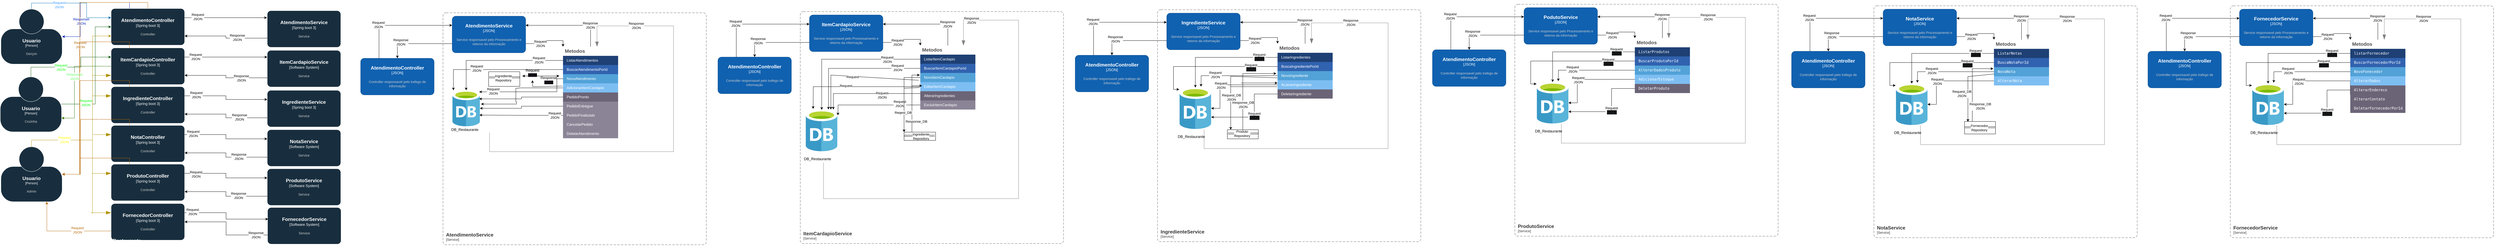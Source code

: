 <mxfile version="23.1.5" type="device">
  <diagram name="Página-1" id="W9Lad2sZQTleYYRNmq25">
    <mxGraphModel dx="778" dy="502" grid="0" gridSize="10" guides="1" tooltips="1" connect="1" arrows="1" fold="1" page="1" pageScale="1" pageWidth="1169" pageHeight="827" math="0" shadow="0">
      <root>
        <mxCell id="0" />
        <mxCell id="1" parent="0" />
        <object placeholders="1" c4Type="Relationship" id="qN1Ej4JGg5tZJFdWOdp4-64">
          <mxCell style="endArrow=blockThin;html=1;fontSize=10;fontColor=#404040;strokeWidth=1;endFill=1;strokeColor=#B09500;elbow=vertical;metaEdit=1;endSize=14;startSize=14;jumpStyle=arc;jumpSize=16;rounded=0;edgeStyle=orthogonalEdgeStyle;entryX=0;entryY=0.25;entryDx=0;entryDy=0;entryPerimeter=0;fillColor=#e3c800;" parent="1" target="qN1Ej4JGg5tZJFdWOdp4-7" edge="1">
            <mxGeometry width="240" relative="1" as="geometry">
              <mxPoint x="309" y="313" as="sourcePoint" />
              <mxPoint x="360" y="315" as="targetPoint" />
            </mxGeometry>
          </mxCell>
        </object>
        <object placeholders="1" c4Type="Relationship" id="qN1Ej4JGg5tZJFdWOdp4-61">
          <mxCell style="endArrow=blockThin;html=1;fontSize=10;fontColor=#404040;strokeWidth=1;endFill=1;strokeColor=#B09500;elbow=vertical;metaEdit=1;endSize=14;startSize=14;jumpStyle=arc;jumpSize=16;rounded=0;edgeStyle=orthogonalEdgeStyle;entryX=0;entryY=0.75;entryDx=0;entryDy=0;entryPerimeter=0;fillColor=#e3c800;" parent="1" target="qN1Ej4JGg5tZJFdWOdp4-23" edge="1">
            <mxGeometry width="240" relative="1" as="geometry">
              <mxPoint x="309" y="246" as="sourcePoint" />
              <mxPoint x="361" y="242" as="targetPoint" />
            </mxGeometry>
          </mxCell>
        </object>
        <object placeholders="1" c4Name="Usuario" c4Type="Person" c4Description="Gerçon" label="&lt;font style=&quot;font-size: 16px&quot;&gt;&lt;b&gt;%c4Name%&lt;/b&gt;&lt;/font&gt;&lt;div&gt;[%c4Type%]&lt;/div&gt;&lt;br&gt;&lt;div&gt;&lt;font style=&quot;font-size: 11px&quot;&gt;&lt;font color=&quot;#cccccc&quot;&gt;%c4Description%&lt;/font&gt;&lt;/div&gt;" id="qN1Ej4JGg5tZJFdWOdp4-1">
          <mxCell style="html=1;fontSize=11;dashed=0;whiteSpace=wrap;fillColor=#182E3E;strokeColor=#FFFFFF;fontColor=#FFFFFF;shape=mxgraph.c4.person2;align=center;metaEdit=1;points=[[0.5,0,0],[1,0.5,0],[1,0.75,0],[0.75,1,0],[0.5,1,0],[0.25,1,0],[0,0.75,0],[0,0.5,0]];resizable=0;labelBackgroundColor=none;rounded=1;" parent="1" vertex="1">
            <mxGeometry x="10" y="29" width="200" height="180" as="geometry" />
          </mxCell>
        </object>
        <mxCell id="qN1Ej4JGg5tZJFdWOdp4-45" style="edgeStyle=orthogonalEdgeStyle;rounded=0;orthogonalLoop=1;jettySize=auto;html=1;exitX=1;exitY=0.5;exitDx=0;exitDy=0;exitPerimeter=0;entryX=0;entryY=0.5;entryDx=0;entryDy=0;entryPerimeter=0;fillColor=#008a00;strokeColor=#005700;" parent="1" source="qN1Ej4JGg5tZJFdWOdp4-2" target="qN1Ej4JGg5tZJFdWOdp4-5" edge="1">
          <mxGeometry relative="1" as="geometry">
            <mxPoint x="317" y="81" as="targetPoint" />
            <Array as="points">
              <mxPoint x="318" y="340" />
              <mxPoint x="318" y="87" />
            </Array>
          </mxGeometry>
        </mxCell>
        <mxCell id="qN1Ej4JGg5tZJFdWOdp4-47" value="&lt;font color=&quot;#00ff00&quot;&gt;Request&lt;br&gt;JSON&lt;/font&gt;" style="edgeLabel;html=1;align=center;verticalAlign=middle;resizable=0;points=[];" parent="qN1Ej4JGg5tZJFdWOdp4-45" vertex="1" connectable="0">
          <mxGeometry x="-0.617" y="4" relative="1" as="geometry">
            <mxPoint as="offset" />
          </mxGeometry>
        </mxCell>
        <mxCell id="qN1Ej4JGg5tZJFdWOdp4-52" style="edgeStyle=orthogonalEdgeStyle;rounded=0;orthogonalLoop=1;jettySize=auto;html=1;exitX=0.5;exitY=0;exitDx=0;exitDy=0;exitPerimeter=0;entryX=0;entryY=0.25;entryDx=0;entryDy=0;entryPerimeter=0;fillColor=#008a00;strokeColor=#005700;" parent="1" source="qN1Ej4JGg5tZJFdWOdp4-2" target="qN1Ej4JGg5tZJFdWOdp4-23" edge="1">
          <mxGeometry relative="1" as="geometry">
            <mxPoint x="270" y="185" as="targetPoint" />
            <Array as="points">
              <mxPoint x="108" y="219" />
              <mxPoint x="271" y="219" />
              <mxPoint x="271" y="186" />
            </Array>
          </mxGeometry>
        </mxCell>
        <mxCell id="qN1Ej4JGg5tZJFdWOdp4-53" value="&lt;font color=&quot;#00ff00&quot;&gt;Request&lt;br&gt;JSON&lt;/font&gt;" style="edgeLabel;html=1;align=center;verticalAlign=middle;resizable=0;points=[];" parent="qN1Ej4JGg5tZJFdWOdp4-52" vertex="1" connectable="0">
          <mxGeometry x="-0.205" y="-1" relative="1" as="geometry">
            <mxPoint as="offset" />
          </mxGeometry>
        </mxCell>
        <object placeholders="1" c4Name="Usuario" c4Type="Person" c4Description="Cozinha" label="&lt;font style=&quot;font-size: 16px&quot;&gt;&lt;b&gt;%c4Name%&lt;/b&gt;&lt;/font&gt;&lt;div&gt;[%c4Type%]&lt;/div&gt;&lt;br&gt;&lt;div&gt;&lt;font style=&quot;font-size: 11px&quot;&gt;&lt;font color=&quot;#cccccc&quot;&gt;%c4Description%&lt;/font&gt;&lt;/div&gt;" id="qN1Ej4JGg5tZJFdWOdp4-2">
          <mxCell style="html=1;fontSize=11;dashed=0;whiteSpace=wrap;fillColor=#182E3E;strokeColor=#FFFFFF;fontColor=#FFFFFF;shape=mxgraph.c4.person2;align=center;metaEdit=1;points=[[0.5,0,0],[1,0.5,0],[1,0.75,0],[0.75,1,0],[0.5,1,0],[0.25,1,0],[0,0.75,0],[0,0.5,0]];resizable=0;labelBackgroundColor=none;rounded=1;" parent="1" vertex="1">
            <mxGeometry x="8" y="251" width="200" height="180" as="geometry" />
          </mxCell>
        </object>
        <mxCell id="qN1Ej4JGg5tZJFdWOdp4-50" style="edgeStyle=orthogonalEdgeStyle;rounded=0;orthogonalLoop=1;jettySize=auto;html=1;exitX=0.5;exitY=0;exitDx=0;exitDy=0;exitPerimeter=0;fillColor=#e3c800;strokeColor=#B09500;entryX=0;entryY=0.75;entryDx=0;entryDy=0;entryPerimeter=0;" parent="1" source="qN1Ej4JGg5tZJFdWOdp4-3" target="qN1Ej4JGg5tZJFdWOdp4-5" edge="1">
          <mxGeometry relative="1" as="geometry">
            <mxPoint x="308" y="69" as="targetPoint" />
            <Array as="points">
              <mxPoint x="110" y="458" />
              <mxPoint x="309" y="458" />
              <mxPoint x="309" y="117" />
            </Array>
          </mxGeometry>
        </mxCell>
        <mxCell id="qN1Ej4JGg5tZJFdWOdp4-51" value="&lt;font color=&quot;#ffff00&quot;&gt;Request&lt;br&gt;JSON&lt;/font&gt;" style="edgeLabel;html=1;align=center;verticalAlign=middle;resizable=0;points=[];" parent="qN1Ej4JGg5tZJFdWOdp4-50" vertex="1" connectable="0">
          <mxGeometry x="0.158" relative="1" as="geometry">
            <mxPoint x="-92" y="138" as="offset" />
          </mxGeometry>
        </mxCell>
        <object placeholders="1" c4Name="Usuario" c4Type="Person" c4Description="Admin" label="&lt;font style=&quot;font-size: 16px&quot;&gt;&lt;b&gt;%c4Name%&lt;/b&gt;&lt;/font&gt;&lt;div&gt;[%c4Type%]&lt;/div&gt;&lt;br&gt;&lt;div&gt;&lt;font style=&quot;font-size: 11px&quot;&gt;&lt;font color=&quot;#cccccc&quot;&gt;%c4Description%&lt;/font&gt;&lt;/div&gt;" id="qN1Ej4JGg5tZJFdWOdp4-3">
          <mxCell style="html=1;fontSize=11;dashed=0;whiteSpace=wrap;fillColor=#182E3E;strokeColor=#FFFFFF;fontColor=#FFFFFF;shape=mxgraph.c4.person2;align=center;metaEdit=1;points=[[0.5,0,0],[1,0.5,0],[1,0.75,0],[0.75,1,0],[0.5,1,0],[0.25,1,0],[0,0.75,0],[0,0.5,0]];resizable=0;labelBackgroundColor=none;rounded=1;" parent="1" vertex="1">
            <mxGeometry x="10" y="480" width="200" height="180" as="geometry" />
          </mxCell>
        </object>
        <mxCell id="qN1Ej4JGg5tZJFdWOdp4-54" style="edgeStyle=orthogonalEdgeStyle;rounded=0;orthogonalLoop=1;jettySize=auto;html=1;exitX=0.25;exitY=0;exitDx=0;exitDy=0;exitPerimeter=0;fillColor=#0050ef;strokeColor=#001DBC;" parent="1" source="qN1Ej4JGg5tZJFdWOdp4-5" target="qN1Ej4JGg5tZJFdWOdp4-1" edge="1">
          <mxGeometry relative="1" as="geometry">
            <Array as="points">
              <mxPoint x="430" y="7" />
              <mxPoint x="269" y="7" />
              <mxPoint x="269" y="119" />
            </Array>
          </mxGeometry>
        </mxCell>
        <mxCell id="qN1Ej4JGg5tZJFdWOdp4-55" value="&lt;font color=&quot;#001dbc&quot;&gt;Responset&lt;br&gt;JSON&lt;/font&gt;" style="edgeLabel;html=1;align=center;verticalAlign=middle;resizable=0;points=[];" parent="qN1Ej4JGg5tZJFdWOdp4-54" vertex="1" connectable="0">
          <mxGeometry x="0.381" y="3" relative="1" as="geometry">
            <mxPoint as="offset" />
          </mxGeometry>
        </mxCell>
        <mxCell id="qN1Ej4JGg5tZJFdWOdp4-59" style="edgeStyle=orthogonalEdgeStyle;rounded=0;orthogonalLoop=1;jettySize=auto;html=1;exitX=0.5;exitY=0;exitDx=0;exitDy=0;exitPerimeter=0;fillColor=#fad7ac;strokeColor=#b46504;" parent="1" source="qN1Ej4JGg5tZJFdWOdp4-5" target="qN1Ej4JGg5tZJFdWOdp4-3" edge="1">
          <mxGeometry relative="1" as="geometry">
            <mxPoint x="267" y="617" as="targetPoint" />
            <Array as="points">
              <mxPoint x="490" y="7" />
              <mxPoint x="268" y="7" />
              <mxPoint x="268" y="570" />
            </Array>
          </mxGeometry>
        </mxCell>
        <mxCell id="qN1Ej4JGg5tZJFdWOdp4-70" value="&lt;font color=&quot;#b46504&quot;&gt;Request&lt;br&gt;JSON&lt;/font&gt;" style="edgeLabel;html=1;align=center;verticalAlign=middle;resizable=0;points=[];" parent="qN1Ej4JGg5tZJFdWOdp4-59" vertex="1" connectable="0">
          <mxGeometry x="-0.117" y="1" relative="1" as="geometry">
            <mxPoint as="offset" />
          </mxGeometry>
        </mxCell>
        <object placeholders="1" c4Name="AtendimentoController" c4Type="Spring boot 3" c4Description="Controller" label="&lt;font style=&quot;font-size: 16px&quot;&gt;&lt;b&gt;%c4Name%&lt;/b&gt;&lt;/font&gt;&lt;div&gt;[%c4Type%]&lt;/div&gt;&lt;br&gt;&lt;div&gt;&lt;font style=&quot;font-size: 11px&quot;&gt;&lt;font color=&quot;#cccccc&quot;&gt;%c4Description%&lt;/font&gt;&lt;/div&gt;" id="qN1Ej4JGg5tZJFdWOdp4-5">
          <mxCell style="rounded=1;whiteSpace=wrap;html=1;labelBackgroundColor=none;fillColor=#182E3E;fontColor=#FFFFFF;align=center;arcSize=10;strokeColor=#FFFFFF;metaEdit=1;resizable=0;points=[[0.25,0,0],[0.5,0,0],[0.75,0,0],[1,0.25,0],[1,0.5,0],[1,0.75,0],[0.75,1,0],[0.5,1,0],[0.25,1,0],[0,0.75,0],[0,0.5,0],[0,0.25,0]];" parent="1" vertex="1">
            <mxGeometry x="370" y="27" width="240" height="120" as="geometry" />
          </mxCell>
        </object>
        <mxCell id="qN1Ej4JGg5tZJFdWOdp4-77" style="edgeStyle=orthogonalEdgeStyle;rounded=0;orthogonalLoop=1;jettySize=auto;html=1;exitX=0;exitY=0.75;exitDx=0;exitDy=0;exitPerimeter=0;fillColor=#fad7ac;strokeColor=#b46504;entryX=0.75;entryY=1;entryDx=0;entryDy=0;entryPerimeter=0;" parent="1" source="qN1Ej4JGg5tZJFdWOdp4-6" target="qN1Ej4JGg5tZJFdWOdp4-3" edge="1">
          <mxGeometry relative="1" as="geometry">
            <mxPoint x="79" y="757" as="targetPoint" />
            <Array as="points">
              <mxPoint x="160" y="756" />
            </Array>
          </mxGeometry>
        </mxCell>
        <mxCell id="qN1Ej4JGg5tZJFdWOdp4-78" value="&lt;font color=&quot;#b46504&quot;&gt;Request&lt;br&gt;JSON&lt;/font&gt;" style="edgeLabel;html=1;align=center;verticalAlign=middle;resizable=0;points=[];" parent="qN1Ej4JGg5tZJFdWOdp4-77" vertex="1" connectable="0">
          <mxGeometry x="-0.281" y="-3" relative="1" as="geometry">
            <mxPoint as="offset" />
          </mxGeometry>
        </mxCell>
        <object placeholders="1" c4Name="FornecedorController" c4Type="Spring boot 3" c4Description="Controller" label="&lt;font style=&quot;font-size: 16px&quot;&gt;&lt;b&gt;%c4Name%&lt;/b&gt;&lt;/font&gt;&lt;div&gt;[%c4Type%]&lt;/div&gt;&lt;br&gt;&lt;div&gt;&lt;font style=&quot;font-size: 11px&quot;&gt;&lt;font color=&quot;#cccccc&quot;&gt;%c4Description%&lt;/font&gt;&lt;/div&gt;" id="qN1Ej4JGg5tZJFdWOdp4-6">
          <mxCell style="rounded=1;whiteSpace=wrap;html=1;labelBackgroundColor=none;fillColor=#182E3E;fontColor=#FFFFFF;align=center;arcSize=10;strokeColor=#FFFFFF;metaEdit=1;resizable=0;points=[[0.25,0,0],[0.5,0,0],[0.75,0,0],[1,0.25,0],[1,0.5,0],[1,0.75,0],[0.75,1,0],[0.5,1,0],[0.25,1,0],[0,0.75,0],[0,0.5,0],[0,0.25,0]];" parent="1" vertex="1">
            <mxGeometry x="370" y="666" width="240" height="120" as="geometry" />
          </mxCell>
        </object>
        <object placeholders="1" c4Name="IngredienteController" c4Type="Spring boot 3" c4Description="Controller" label="&lt;font style=&quot;font-size: 16px&quot;&gt;&lt;b&gt;%c4Name%&lt;/b&gt;&lt;/font&gt;&lt;div&gt;[%c4Type%]&lt;/div&gt;&lt;br&gt;&lt;div&gt;&lt;font style=&quot;font-size: 11px&quot;&gt;&lt;font color=&quot;#cccccc&quot;&gt;%c4Description%&lt;/font&gt;&lt;/div&gt;" id="qN1Ej4JGg5tZJFdWOdp4-7">
          <mxCell style="rounded=1;whiteSpace=wrap;html=1;labelBackgroundColor=none;fillColor=#182E3E;fontColor=#FFFFFF;align=center;arcSize=10;strokeColor=#FFFFFF;metaEdit=1;resizable=0;points=[[0.25,0,0],[0.5,0,0],[0.75,0,0],[1,0.25,0],[1,0.5,0],[1,0.75,0],[0.75,1,0],[0.5,1,0],[0.25,1,0],[0,0.75,0],[0,0.5,0],[0,0.25,0]];" parent="1" vertex="1">
            <mxGeometry x="370" y="283" width="240" height="120" as="geometry" />
          </mxCell>
        </object>
        <mxCell id="qN1Ej4JGg5tZJFdWOdp4-75" style="edgeStyle=orthogonalEdgeStyle;rounded=0;orthogonalLoop=1;jettySize=auto;html=1;exitX=0.25;exitY=0;exitDx=0;exitDy=0;exitPerimeter=0;fillColor=#fad7ac;strokeColor=#b46504;entryX=1;entryY=0.5;entryDx=0;entryDy=0;entryPerimeter=0;" parent="1" source="qN1Ej4JGg5tZJFdWOdp4-20" target="qN1Ej4JGg5tZJFdWOdp4-3" edge="1">
          <mxGeometry relative="1" as="geometry">
            <mxPoint x="269" y="652" as="targetPoint" />
            <Array as="points">
              <mxPoint x="430" y="390" />
              <mxPoint x="270" y="390" />
              <mxPoint x="270" y="570" />
            </Array>
          </mxGeometry>
        </mxCell>
        <object placeholders="1" c4Name="NotaController" c4Type="Spring boot 3" c4Description="Controller" label="&lt;font style=&quot;font-size: 16px&quot;&gt;&lt;b&gt;%c4Name%&lt;/b&gt;&lt;/font&gt;&lt;div&gt;[%c4Type%]&lt;/div&gt;&lt;br&gt;&lt;div&gt;&lt;font style=&quot;font-size: 11px&quot;&gt;&lt;font color=&quot;#cccccc&quot;&gt;%c4Description%&lt;/font&gt;&lt;/div&gt;" id="qN1Ej4JGg5tZJFdWOdp4-20">
          <mxCell style="rounded=1;whiteSpace=wrap;html=1;labelBackgroundColor=none;fillColor=#182E3E;fontColor=#FFFFFF;align=center;arcSize=10;strokeColor=#FFFFFF;metaEdit=1;resizable=0;points=[[0.25,0,0],[0.5,0,0],[0.75,0,0],[1,0.25,0],[1,0.5,0],[1,0.75,0],[0.75,1,0],[0.5,1,0],[0.25,1,0],[0,0.75,0],[0,0.5,0],[0,0.25,0]];" parent="1" vertex="1">
            <mxGeometry x="370" y="410" width="240" height="120" as="geometry" />
          </mxCell>
        </object>
        <object placeholders="1" c4Name="ProdutoController" c4Type="Spring boot 3" c4Description="Controller" label="&lt;font style=&quot;font-size: 16px&quot;&gt;&lt;b&gt;%c4Name%&lt;/b&gt;&lt;/font&gt;&lt;div&gt;[%c4Type%]&lt;/div&gt;&lt;br&gt;&lt;div&gt;&lt;font style=&quot;font-size: 11px&quot;&gt;&lt;font color=&quot;#cccccc&quot;&gt;%c4Description%&lt;/font&gt;&lt;/div&gt;" id="qN1Ej4JGg5tZJFdWOdp4-21">
          <mxCell style="rounded=1;whiteSpace=wrap;html=1;labelBackgroundColor=none;fillColor=#182E3E;fontColor=#FFFFFF;align=center;arcSize=10;strokeColor=#FFFFFF;metaEdit=1;resizable=0;points=[[0.25,0,0],[0.5,0,0],[0.75,0,0],[1,0.25,0],[1,0.5,0],[1,0.75,0],[0.75,1,0],[0.5,1,0],[0.25,1,0],[0,0.75,0],[0,0.5,0],[0,0.25,0]];" parent="1" vertex="1">
            <mxGeometry x="370" y="537" width="240" height="120" as="geometry" />
          </mxCell>
        </object>
        <mxCell id="qN1Ej4JGg5tZJFdWOdp4-56" style="edgeStyle=orthogonalEdgeStyle;rounded=0;orthogonalLoop=1;jettySize=auto;html=1;exitX=0;exitY=0.5;exitDx=0;exitDy=0;exitPerimeter=0;entryX=1;entryY=0.75;entryDx=0;entryDy=0;entryPerimeter=0;fillColor=#60a917;strokeColor=#2D7600;" parent="1" source="qN1Ej4JGg5tZJFdWOdp4-23" target="qN1Ej4JGg5tZJFdWOdp4-2" edge="1">
          <mxGeometry relative="1" as="geometry">
            <mxPoint x="249" y="397" as="targetPoint" />
            <Array as="points">
              <mxPoint x="250" y="216" />
              <mxPoint x="250" y="386" />
            </Array>
          </mxGeometry>
        </mxCell>
        <mxCell id="qN1Ej4JGg5tZJFdWOdp4-57" value="&lt;font color=&quot;#66ff66&quot;&gt;Responset&lt;br&gt;JSON&lt;/font&gt;" style="edgeLabel;html=1;align=center;verticalAlign=middle;resizable=0;points=[];" parent="qN1Ej4JGg5tZJFdWOdp4-56" vertex="1" connectable="0">
          <mxGeometry x="-0.072" relative="1" as="geometry">
            <mxPoint as="offset" />
          </mxGeometry>
        </mxCell>
        <object placeholders="1" c4Name="ItemCardapioController" c4Type="Spring boot 3" c4Description="Controller" label="&lt;font style=&quot;font-size: 16px&quot;&gt;&lt;b&gt;%c4Name%&lt;/b&gt;&lt;/font&gt;&lt;div&gt;[%c4Type%]&lt;/div&gt;&lt;br&gt;&lt;div&gt;&lt;font style=&quot;font-size: 11px&quot;&gt;&lt;font color=&quot;#cccccc&quot;&gt;%c4Description%&lt;/font&gt;&lt;/div&gt;" id="qN1Ej4JGg5tZJFdWOdp4-23">
          <mxCell style="rounded=1;whiteSpace=wrap;html=1;labelBackgroundColor=none;fillColor=#182E3E;fontColor=#FFFFFF;align=center;arcSize=10;strokeColor=#FFFFFF;metaEdit=1;resizable=0;points=[[0.25,0,0],[0.5,0,0],[0.75,0,0],[1,0.25,0],[1,0.5,0],[1,0.75,0],[0.75,1,0],[0.5,1,0],[0.25,1,0],[0,0.75,0],[0,0.5,0],[0,0.25,0]];" parent="1" vertex="1">
            <mxGeometry x="370" y="156" width="240" height="120" as="geometry" />
          </mxCell>
        </object>
        <object placeholders="1" c4Name="API_Restaurante" c4Type="Spring boot 3.2.2 PostgreSQL" c4Application="API_Restaurante" label="&lt;font style=&quot;font-size: 16px&quot;&gt;&lt;b&gt;&lt;div style=&quot;text-align: left&quot;&gt;%c4Name%&lt;/div&gt;&lt;/b&gt;&lt;/font&gt;&lt;div style=&quot;text-align: left&quot;&gt;[%c4Application%]&lt;/div&gt;" id="qN1Ej4JGg5tZJFdWOdp4-41">
          <mxCell style="rounded=1;fontSize=11;whiteSpace=wrap;html=1;dashed=1;arcSize=20;fillColor=none;strokeColor=#FFFFFF;fontColor=#FFFFFF;labelBackgroundColor=none;align=left;verticalAlign=bottom;labelBorderColor=none;spacingTop=0;spacing=10;dashPattern=8 4;metaEdit=1;rotatable=0;perimeter=rectanglePerimeter;noLabel=0;labelPadding=0;allowArrows=0;connectable=0;expand=0;recursiveResize=0;editable=1;pointerEvents=0;absoluteArcSize=1;points=[[0.25,0,0],[0.5,0,0],[0.75,0,0],[1,0.25,0],[1,0.5,0],[1,0.75,0],[0.75,1,0],[0.5,1,0],[0.25,1,0],[0,0.75,0],[0,0.5,0],[0,0.25,0]];" parent="1" vertex="1">
            <mxGeometry x="330" y="10" width="810" height="810" as="geometry" />
          </mxCell>
        </object>
        <object placeholders="1" c4Name="IngredienteService" c4Type="Spring boot 3" c4Description="Service" label="&lt;font style=&quot;font-size: 16px&quot;&gt;&lt;b&gt;%c4Name%&lt;/b&gt;&lt;/font&gt;&lt;div&gt;[%c4Type%]&lt;/div&gt;&lt;br&gt;&lt;div&gt;&lt;font style=&quot;font-size: 11px&quot;&gt;&lt;font color=&quot;#cccccc&quot;&gt;%c4Description%&lt;/font&gt;&lt;/div&gt;" id="qN1Ej4JGg5tZJFdWOdp4-19">
          <mxCell style="rounded=1;whiteSpace=wrap;html=1;labelBackgroundColor=none;fillColor=#182E3E;fontColor=#FFFFFF;align=center;arcSize=10;strokeColor=#FFFFFF;metaEdit=1;resizable=0;points=[[0.25,0,0],[0.5,0,0],[0.75,0,0],[1,0.25,0],[1,0.5,0],[1,0.75,0],[0.75,1,0],[0.5,1,0],[0.25,1,0],[0,0.75,0],[0,0.5,0],[0,0.25,0]];" parent="1" vertex="1">
            <mxGeometry x="880" y="295" width="240" height="120" as="geometry" />
          </mxCell>
        </object>
        <object placeholders="1" c4Name="Service" c4Type="Spring boot 3.2.2" c4Application="Service" label="&lt;font style=&quot;font-size: 16px&quot;&gt;&lt;b&gt;&lt;div style=&quot;text-align: left&quot;&gt;%c4Name%&lt;/div&gt;&lt;/b&gt;&lt;/font&gt;&lt;div style=&quot;text-align: left&quot;&gt;[%c4Application%]&lt;/div&gt;" id="qN1Ej4JGg5tZJFdWOdp4-13">
          <mxCell style="rounded=1;fontSize=11;whiteSpace=wrap;html=1;dashed=1;arcSize=20;fillColor=none;strokeColor=#FFFFFF;fontColor=#FFFFFF;labelBackgroundColor=none;align=left;verticalAlign=bottom;labelBorderColor=none;spacingTop=0;spacing=10;dashPattern=8 4;metaEdit=1;rotatable=0;perimeter=rectanglePerimeter;noLabel=0;labelPadding=0;allowArrows=0;connectable=0;expand=0;recursiveResize=0;editable=1;pointerEvents=0;absoluteArcSize=1;points=[[0.25,0,0],[0.5,0,0],[0.75,0,0],[1,0.25,0],[1,0.5,0],[1,0.75,0],[0.75,1,0],[0.5,1,0],[0.25,1,0],[0,0.75,0],[0,0.5,0],[0,0.25,0]];" parent="1" vertex="1">
            <mxGeometry x="680" y="27" width="440" height="783" as="geometry" />
          </mxCell>
        </object>
        <object placeholders="1" c4Name="AtendimentoService" c4Type="Spring boot 3" c4Description="Service" label="&lt;font style=&quot;font-size: 16px&quot;&gt;&lt;b&gt;%c4Name%&lt;/b&gt;&lt;/font&gt;&lt;div&gt;[%c4Type%]&lt;/div&gt;&lt;br&gt;&lt;div&gt;&lt;font style=&quot;font-size: 11px&quot;&gt;&lt;font color=&quot;#cccccc&quot;&gt;%c4Description%&lt;/font&gt;&lt;/div&gt;" id="qN1Ej4JGg5tZJFdWOdp4-14">
          <mxCell style="rounded=1;whiteSpace=wrap;html=1;labelBackgroundColor=none;fillColor=#182E3E;fontColor=#FFFFFF;align=center;arcSize=10;strokeColor=#FFFFFF;metaEdit=1;resizable=0;points=[[0.25,0,0],[0.5,0,0],[0.75,0,0],[1,0.25,0],[1,0.5,0],[1,0.75,0],[0.75,1,0],[0.5,1,0],[0.25,1,0],[0,0.75,0],[0,0.5,0],[0,0.25,0]];" parent="1" vertex="1">
            <mxGeometry x="880.003" y="34" width="240" height="120" as="geometry" />
          </mxCell>
        </object>
        <object placeholders="1" c4Name="NotaService" c4Type="Software System" c4Description="Service" label="&lt;font style=&quot;font-size: 16px&quot;&gt;&lt;b&gt;%c4Name%&lt;/b&gt;&lt;/font&gt;&lt;div&gt;[%c4Type%]&lt;/div&gt;&lt;br&gt;&lt;div&gt;&lt;font style=&quot;font-size: 11px&quot;&gt;&lt;font color=&quot;#cccccc&quot;&gt;%c4Description%&lt;/font&gt;&lt;/div&gt;" id="qN1Ej4JGg5tZJFdWOdp4-24">
          <mxCell style="rounded=1;whiteSpace=wrap;html=1;labelBackgroundColor=none;fillColor=#182E3E;fontColor=#FFFFFF;align=center;arcSize=10;strokeColor=#FFFFFF;metaEdit=1;resizable=0;points=[[0.25,0,0],[0.5,0,0],[0.75,0,0],[1,0.25,0],[1,0.5,0],[1,0.75,0],[0.75,1,0],[0.5,1,0],[0.25,1,0],[0,0.75,0],[0,0.5,0],[0,0.25,0]];" parent="1" vertex="1">
            <mxGeometry x="880" y="424" width="240" height="120" as="geometry" />
          </mxCell>
        </object>
        <object placeholders="1" c4Name="ItemCardapioService" c4Type="Software System" c4Description="Service" label="&lt;font style=&quot;font-size: 16px&quot;&gt;&lt;b&gt;%c4Name%&lt;/b&gt;&lt;/font&gt;&lt;div&gt;[%c4Type%]&lt;/div&gt;&lt;br&gt;&lt;div&gt;&lt;font style=&quot;font-size: 11px&quot;&gt;&lt;font color=&quot;#cccccc&quot;&gt;%c4Description%&lt;/font&gt;&lt;/div&gt;" id="qN1Ej4JGg5tZJFdWOdp4-25">
          <mxCell style="rounded=1;whiteSpace=wrap;html=1;labelBackgroundColor=none;fillColor=#182E3E;fontColor=#FFFFFF;align=center;arcSize=10;strokeColor=#FFFFFF;metaEdit=1;resizable=0;points=[[0.25,0,0],[0.5,0,0],[0.75,0,0],[1,0.25,0],[1,0.5,0],[1,0.75,0],[0.75,1,0],[0.5,1,0],[0.25,1,0],[0,0.75,0],[0,0.5,0],[0,0.25,0]];" parent="1" vertex="1">
            <mxGeometry x="880" y="164" width="240" height="120" as="geometry" />
          </mxCell>
        </object>
        <object placeholders="1" c4Name="ProdutoService" c4Type="Software System" c4Description="Service" label="&lt;font style=&quot;font-size: 16px&quot;&gt;&lt;b&gt;%c4Name%&lt;/b&gt;&lt;/font&gt;&lt;div&gt;[%c4Type%]&lt;/div&gt;&lt;br&gt;&lt;div&gt;&lt;font style=&quot;font-size: 11px&quot;&gt;&lt;font color=&quot;#cccccc&quot;&gt;%c4Description%&lt;/font&gt;&lt;/div&gt;" id="qN1Ej4JGg5tZJFdWOdp4-31">
          <mxCell style="rounded=1;whiteSpace=wrap;html=1;labelBackgroundColor=none;fillColor=#182E3E;fontColor=#FFFFFF;align=center;arcSize=10;strokeColor=#FFFFFF;metaEdit=1;resizable=0;points=[[0.25,0,0],[0.5,0,0],[0.75,0,0],[1,0.25,0],[1,0.5,0],[1,0.75,0],[0.75,1,0],[0.5,1,0],[0.25,1,0],[0,0.75,0],[0,0.5,0],[0,0.25,0]];" parent="1" vertex="1">
            <mxGeometry x="880" y="552" width="240" height="120" as="geometry" />
          </mxCell>
        </object>
        <object placeholders="1" c4Name="FornecedorService" c4Type="Software System" c4Description="Service" label="&lt;font style=&quot;font-size: 16px&quot;&gt;&lt;b&gt;%c4Name%&lt;/b&gt;&lt;/font&gt;&lt;div&gt;[%c4Type%]&lt;/div&gt;&lt;br&gt;&lt;div&gt;&lt;font style=&quot;font-size: 11px&quot;&gt;&lt;font color=&quot;#cccccc&quot;&gt;%c4Description%&lt;/font&gt;&lt;/div&gt;" id="qN1Ej4JGg5tZJFdWOdp4-40">
          <mxCell style="rounded=1;whiteSpace=wrap;html=1;labelBackgroundColor=none;fillColor=#182E3E;fontColor=#FFFFFF;align=center;arcSize=10;strokeColor=#FFFFFF;metaEdit=1;resizable=0;points=[[0.25,0,0],[0.5,0,0],[0.75,0,0],[1,0.25,0],[1,0.5,0],[1,0.75,0],[0.75,1,0],[0.5,1,0],[0.25,1,0],[0,0.75,0],[0,0.5,0],[0,0.25,0]];" parent="1" vertex="1">
            <mxGeometry x="881" y="679" width="240" height="120" as="geometry" />
          </mxCell>
        </object>
        <mxCell id="qN1Ej4JGg5tZJFdWOdp4-42" style="edgeStyle=orthogonalEdgeStyle;rounded=0;orthogonalLoop=1;jettySize=auto;html=1;exitX=0.5;exitY=0;exitDx=0;exitDy=0;exitPerimeter=0;entryX=0;entryY=0.25;entryDx=0;entryDy=0;entryPerimeter=0;fillColor=#1ba1e2;strokeColor=#006EAF;" parent="1" source="qN1Ej4JGg5tZJFdWOdp4-1" target="qN1Ej4JGg5tZJFdWOdp4-5" edge="1">
          <mxGeometry relative="1" as="geometry" />
        </mxCell>
        <mxCell id="qN1Ej4JGg5tZJFdWOdp4-46" value="&lt;font color=&quot;#3399ff&quot;&gt;Request&lt;br&gt;JSON&lt;/font&gt;" style="edgeLabel;html=1;align=center;verticalAlign=middle;resizable=0;points=[];" parent="qN1Ej4JGg5tZJFdWOdp4-42" vertex="1" connectable="0">
          <mxGeometry x="-0.372" y="4" relative="1" as="geometry">
            <mxPoint x="7" y="10" as="offset" />
          </mxGeometry>
        </mxCell>
        <object placeholders="1" c4Type="Relationship" id="qN1Ej4JGg5tZJFdWOdp4-65">
          <mxCell style="endArrow=blockThin;html=1;fontSize=10;fontColor=#404040;strokeWidth=1;endFill=1;strokeColor=#B09500;elbow=vertical;metaEdit=1;endSize=14;startSize=14;jumpStyle=arc;jumpSize=16;rounded=0;edgeStyle=orthogonalEdgeStyle;entryX=0;entryY=0.25;entryDx=0;entryDy=0;entryPerimeter=0;fillColor=#e3c800;" parent="1" target="qN1Ej4JGg5tZJFdWOdp4-20" edge="1">
            <mxGeometry width="240" relative="1" as="geometry">
              <mxPoint x="311" y="440" as="sourcePoint" />
              <mxPoint x="352" y="433" as="targetPoint" />
            </mxGeometry>
          </mxCell>
        </object>
        <object placeholders="1" c4Type="Relationship" id="qN1Ej4JGg5tZJFdWOdp4-67">
          <mxCell style="endArrow=blockThin;html=1;fontSize=10;fontColor=#404040;strokeWidth=1;endFill=1;strokeColor=#B09500;elbow=vertical;metaEdit=1;endSize=14;startSize=14;jumpStyle=arc;jumpSize=16;rounded=0;edgeStyle=orthogonalEdgeStyle;entryX=0;entryY=0.25;entryDx=0;entryDy=0;entryPerimeter=0;fillColor=#e3c800;" parent="1" target="qN1Ej4JGg5tZJFdWOdp4-6" edge="1">
            <mxGeometry width="240" relative="1" as="geometry">
              <mxPoint x="309" y="451" as="sourcePoint" />
              <mxPoint x="343" y="696" as="targetPoint" />
              <Array as="points">
                <mxPoint x="309" y="697" />
                <mxPoint x="306" y="697" />
                <mxPoint x="306" y="696" />
              </Array>
            </mxGeometry>
          </mxCell>
        </object>
        <object placeholders="1" c4Type="Relationship" id="qN1Ej4JGg5tZJFdWOdp4-68">
          <mxCell style="endArrow=blockThin;html=1;fontSize=10;fontColor=#404040;strokeWidth=1;endFill=1;strokeColor=#B09500;elbow=vertical;metaEdit=1;endSize=14;startSize=14;jumpStyle=arc;jumpSize=16;rounded=0;edgeStyle=orthogonalEdgeStyle;entryX=0;entryY=0.25;entryDx=0;entryDy=0;entryPerimeter=0;fillColor=#e3c800;" parent="1" target="qN1Ej4JGg5tZJFdWOdp4-21" edge="1">
            <mxGeometry width="240" relative="1" as="geometry">
              <mxPoint x="307" y="567" as="sourcePoint" />
              <mxPoint x="340" y="569.5" as="targetPoint" />
            </mxGeometry>
          </mxCell>
        </object>
        <mxCell id="qN1Ej4JGg5tZJFdWOdp4-72" style="edgeStyle=orthogonalEdgeStyle;rounded=0;orthogonalLoop=1;jettySize=auto;html=1;exitX=0.25;exitY=0;exitDx=0;exitDy=0;exitPerimeter=0;fillColor=#fad7ac;strokeColor=#b46504;entryX=1;entryY=0.5;entryDx=0;entryDy=0;entryPerimeter=0;" parent="1" source="qN1Ej4JGg5tZJFdWOdp4-23" target="qN1Ej4JGg5tZJFdWOdp4-3" edge="1">
          <mxGeometry relative="1" as="geometry">
            <mxPoint x="267" y="653" as="targetPoint" />
            <Array as="points">
              <mxPoint x="430" y="136" />
              <mxPoint x="267" y="136" />
              <mxPoint x="267" y="570" />
            </Array>
          </mxGeometry>
        </mxCell>
        <mxCell id="qN1Ej4JGg5tZJFdWOdp4-74" style="edgeStyle=orthogonalEdgeStyle;rounded=0;orthogonalLoop=1;jettySize=auto;html=1;exitX=0.25;exitY=0;exitDx=0;exitDy=0;exitPerimeter=0;fillColor=#fad7ac;strokeColor=#b46504;entryX=1;entryY=0.5;entryDx=0;entryDy=0;entryPerimeter=0;" parent="1" source="qN1Ej4JGg5tZJFdWOdp4-7" target="qN1Ej4JGg5tZJFdWOdp4-3" edge="1">
          <mxGeometry relative="1" as="geometry">
            <mxPoint x="267" y="647" as="targetPoint" />
            <Array as="points">
              <mxPoint x="430" y="263" />
              <mxPoint x="268" y="263" />
              <mxPoint x="268" y="570" />
            </Array>
          </mxGeometry>
        </mxCell>
        <mxCell id="qN1Ej4JGg5tZJFdWOdp4-76" style="edgeStyle=orthogonalEdgeStyle;rounded=0;orthogonalLoop=1;jettySize=auto;html=1;exitX=0.25;exitY=0;exitDx=0;exitDy=0;exitPerimeter=0;entryX=1;entryY=0.5;entryDx=0;entryDy=0;entryPerimeter=0;fillColor=#fad7ac;strokeColor=#b46504;" parent="1" source="qN1Ej4JGg5tZJFdWOdp4-21" target="qN1Ej4JGg5tZJFdWOdp4-3" edge="1">
          <mxGeometry relative="1" as="geometry">
            <Array as="points">
              <mxPoint x="430" y="517" />
              <mxPoint x="268" y="517" />
              <mxPoint x="268" y="570" />
            </Array>
          </mxGeometry>
        </mxCell>
        <mxCell id="qN1Ej4JGg5tZJFdWOdp4-79" style="edgeStyle=orthogonalEdgeStyle;rounded=0;orthogonalLoop=1;jettySize=auto;html=1;exitX=1;exitY=0.25;exitDx=0;exitDy=0;exitPerimeter=0;entryX=-0.004;entryY=0.192;entryDx=0;entryDy=0;entryPerimeter=0;" parent="1" source="qN1Ej4JGg5tZJFdWOdp4-5" target="qN1Ej4JGg5tZJFdWOdp4-14" edge="1">
          <mxGeometry relative="1" as="geometry" />
        </mxCell>
        <mxCell id="qN1Ej4JGg5tZJFdWOdp4-80" value="Request&lt;br&gt;JSON" style="edgeLabel;html=1;align=center;verticalAlign=middle;resizable=0;points=[];" parent="qN1Ej4JGg5tZJFdWOdp4-79" vertex="1" connectable="0">
          <mxGeometry x="-0.405" y="1" relative="1" as="geometry">
            <mxPoint x="-37" y="-2" as="offset" />
          </mxGeometry>
        </mxCell>
        <mxCell id="qN1Ej4JGg5tZJFdWOdp4-81" style="edgeStyle=orthogonalEdgeStyle;rounded=0;orthogonalLoop=1;jettySize=auto;html=1;exitX=1;exitY=0.25;exitDx=0;exitDy=0;exitPerimeter=0;entryX=0;entryY=0.183;entryDx=0;entryDy=0;entryPerimeter=0;" parent="1" source="qN1Ej4JGg5tZJFdWOdp4-23" target="qN1Ej4JGg5tZJFdWOdp4-25" edge="1">
          <mxGeometry relative="1" as="geometry" />
        </mxCell>
        <mxCell id="qN1Ej4JGg5tZJFdWOdp4-82" value="Request&lt;br&gt;JSON" style="edgeLabel;html=1;align=center;verticalAlign=middle;resizable=0;points=[];" parent="qN1Ej4JGg5tZJFdWOdp4-81" vertex="1" connectable="0">
          <mxGeometry x="-0.734" y="1" relative="1" as="geometry">
            <mxPoint as="offset" />
          </mxGeometry>
        </mxCell>
        <mxCell id="qN1Ej4JGg5tZJFdWOdp4-83" style="edgeStyle=orthogonalEdgeStyle;rounded=0;orthogonalLoop=1;jettySize=auto;html=1;exitX=1;exitY=0.25;exitDx=0;exitDy=0;exitPerimeter=0;entryX=0;entryY=0.25;entryDx=0;entryDy=0;entryPerimeter=0;" parent="1" source="qN1Ej4JGg5tZJFdWOdp4-7" target="qN1Ej4JGg5tZJFdWOdp4-19" edge="1">
          <mxGeometry relative="1" as="geometry" />
        </mxCell>
        <mxCell id="qN1Ej4JGg5tZJFdWOdp4-84" value="Request&lt;br&gt;JSON" style="edgeLabel;html=1;align=center;verticalAlign=middle;resizable=0;points=[];" parent="qN1Ej4JGg5tZJFdWOdp4-83" vertex="1" connectable="0">
          <mxGeometry x="-0.731" y="3" relative="1" as="geometry">
            <mxPoint as="offset" />
          </mxGeometry>
        </mxCell>
        <mxCell id="qN1Ej4JGg5tZJFdWOdp4-85" style="edgeStyle=orthogonalEdgeStyle;rounded=0;orthogonalLoop=1;jettySize=auto;html=1;exitX=1;exitY=0.25;exitDx=0;exitDy=0;exitPerimeter=0;entryX=0;entryY=0.25;entryDx=0;entryDy=0;entryPerimeter=0;" parent="1" source="qN1Ej4JGg5tZJFdWOdp4-20" target="qN1Ej4JGg5tZJFdWOdp4-24" edge="1">
          <mxGeometry relative="1" as="geometry" />
        </mxCell>
        <mxCell id="qN1Ej4JGg5tZJFdWOdp4-86" value="Request&lt;br&gt;JSON" style="edgeLabel;html=1;align=center;verticalAlign=middle;resizable=0;points=[];" parent="qN1Ej4JGg5tZJFdWOdp4-85" vertex="1" connectable="0">
          <mxGeometry x="-0.803" y="3" relative="1" as="geometry">
            <mxPoint as="offset" />
          </mxGeometry>
        </mxCell>
        <mxCell id="qN1Ej4JGg5tZJFdWOdp4-87" style="edgeStyle=orthogonalEdgeStyle;rounded=0;orthogonalLoop=1;jettySize=auto;html=1;exitX=1;exitY=0.25;exitDx=0;exitDy=0;exitPerimeter=0;entryX=0;entryY=0.25;entryDx=0;entryDy=0;entryPerimeter=0;" parent="1" source="qN1Ej4JGg5tZJFdWOdp4-21" target="qN1Ej4JGg5tZJFdWOdp4-31" edge="1">
          <mxGeometry relative="1" as="geometry" />
        </mxCell>
        <mxCell id="qN1Ej4JGg5tZJFdWOdp4-88" value="Request&lt;br&gt;JSON" style="edgeLabel;html=1;align=center;verticalAlign=middle;resizable=0;points=[];" parent="qN1Ej4JGg5tZJFdWOdp4-87" vertex="1" connectable="0">
          <mxGeometry x="-0.74" y="-3" relative="1" as="geometry">
            <mxPoint as="offset" />
          </mxGeometry>
        </mxCell>
        <mxCell id="qN1Ej4JGg5tZJFdWOdp4-89" style="edgeStyle=orthogonalEdgeStyle;rounded=0;orthogonalLoop=1;jettySize=auto;html=1;exitX=1;exitY=0.25;exitDx=0;exitDy=0;exitPerimeter=0;entryX=0.008;entryY=0.317;entryDx=0;entryDy=0;entryPerimeter=0;" parent="1" source="qN1Ej4JGg5tZJFdWOdp4-6" target="qN1Ej4JGg5tZJFdWOdp4-40" edge="1">
          <mxGeometry relative="1" as="geometry" />
        </mxCell>
        <mxCell id="qN1Ej4JGg5tZJFdWOdp4-90" value="Request&lt;br&gt;JSON" style="edgeLabel;html=1;align=center;verticalAlign=middle;resizable=0;points=[];" parent="qN1Ej4JGg5tZJFdWOdp4-89" vertex="1" connectable="0">
          <mxGeometry x="-0.823" y="3" relative="1" as="geometry">
            <mxPoint as="offset" />
          </mxGeometry>
        </mxCell>
        <mxCell id="qN1Ej4JGg5tZJFdWOdp4-91" style="edgeStyle=orthogonalEdgeStyle;rounded=0;orthogonalLoop=1;jettySize=auto;html=1;exitX=0;exitY=0.75;exitDx=0;exitDy=0;exitPerimeter=0;entryX=1;entryY=0.75;entryDx=0;entryDy=0;entryPerimeter=0;" parent="1" source="qN1Ej4JGg5tZJFdWOdp4-14" target="qN1Ej4JGg5tZJFdWOdp4-5" edge="1">
          <mxGeometry relative="1" as="geometry" />
        </mxCell>
        <mxCell id="qN1Ej4JGg5tZJFdWOdp4-92" value="Response&lt;br&gt;JSON" style="edgeLabel;html=1;align=center;verticalAlign=middle;resizable=0;points=[];" parent="qN1Ej4JGg5tZJFdWOdp4-91" vertex="1" connectable="0">
          <mxGeometry x="-0.292" y="-2" relative="1" as="geometry">
            <mxPoint as="offset" />
          </mxGeometry>
        </mxCell>
        <mxCell id="qN1Ej4JGg5tZJFdWOdp4-93" style="edgeStyle=orthogonalEdgeStyle;rounded=0;orthogonalLoop=1;jettySize=auto;html=1;exitX=0;exitY=0.75;exitDx=0;exitDy=0;exitPerimeter=0;entryX=1;entryY=0.75;entryDx=0;entryDy=0;entryPerimeter=0;" parent="1" source="qN1Ej4JGg5tZJFdWOdp4-25" target="qN1Ej4JGg5tZJFdWOdp4-23" edge="1">
          <mxGeometry relative="1" as="geometry" />
        </mxCell>
        <mxCell id="qN1Ej4JGg5tZJFdWOdp4-94" value="Response&lt;br&gt;JSON" style="edgeLabel;html=1;align=center;verticalAlign=middle;resizable=0;points=[];" parent="qN1Ej4JGg5tZJFdWOdp4-93" vertex="1" connectable="0">
          <mxGeometry x="-0.389" y="1" relative="1" as="geometry">
            <mxPoint as="offset" />
          </mxGeometry>
        </mxCell>
        <mxCell id="qN1Ej4JGg5tZJFdWOdp4-95" style="edgeStyle=orthogonalEdgeStyle;rounded=0;orthogonalLoop=1;jettySize=auto;html=1;exitX=0;exitY=0.75;exitDx=0;exitDy=0;exitPerimeter=0;entryX=1;entryY=0.75;entryDx=0;entryDy=0;entryPerimeter=0;" parent="1" source="qN1Ej4JGg5tZJFdWOdp4-19" target="qN1Ej4JGg5tZJFdWOdp4-7" edge="1">
          <mxGeometry relative="1" as="geometry" />
        </mxCell>
        <mxCell id="qN1Ej4JGg5tZJFdWOdp4-96" value="Response&lt;br&gt;JSON" style="edgeLabel;html=1;align=center;verticalAlign=middle;resizable=0;points=[];" parent="qN1Ej4JGg5tZJFdWOdp4-95" vertex="1" connectable="0">
          <mxGeometry x="-0.355" y="-2" relative="1" as="geometry">
            <mxPoint as="offset" />
          </mxGeometry>
        </mxCell>
        <mxCell id="qN1Ej4JGg5tZJFdWOdp4-97" style="edgeStyle=orthogonalEdgeStyle;rounded=0;orthogonalLoop=1;jettySize=auto;html=1;exitX=0;exitY=0.75;exitDx=0;exitDy=0;exitPerimeter=0;entryX=1;entryY=0.75;entryDx=0;entryDy=0;entryPerimeter=0;" parent="1" source="qN1Ej4JGg5tZJFdWOdp4-24" target="qN1Ej4JGg5tZJFdWOdp4-20" edge="1">
          <mxGeometry relative="1" as="geometry" />
        </mxCell>
        <mxCell id="qN1Ej4JGg5tZJFdWOdp4-98" value="Response&lt;br&gt;JSON" style="edgeLabel;html=1;align=center;verticalAlign=middle;resizable=0;points=[];" parent="qN1Ej4JGg5tZJFdWOdp4-97" vertex="1" connectable="0">
          <mxGeometry x="-0.345" y="-2" relative="1" as="geometry">
            <mxPoint as="offset" />
          </mxGeometry>
        </mxCell>
        <mxCell id="qN1Ej4JGg5tZJFdWOdp4-99" style="edgeStyle=orthogonalEdgeStyle;rounded=0;orthogonalLoop=1;jettySize=auto;html=1;exitX=0;exitY=0.75;exitDx=0;exitDy=0;exitPerimeter=0;entryX=1;entryY=0.75;entryDx=0;entryDy=0;entryPerimeter=0;" parent="1" source="qN1Ej4JGg5tZJFdWOdp4-31" target="qN1Ej4JGg5tZJFdWOdp4-21" edge="1">
          <mxGeometry relative="1" as="geometry" />
        </mxCell>
        <mxCell id="qN1Ej4JGg5tZJFdWOdp4-100" value="Response&lt;br&gt;JSON" style="edgeLabel;html=1;align=center;verticalAlign=middle;resizable=0;points=[];" parent="qN1Ej4JGg5tZJFdWOdp4-99" vertex="1" connectable="0">
          <mxGeometry x="-0.34" y="-2" relative="1" as="geometry">
            <mxPoint as="offset" />
          </mxGeometry>
        </mxCell>
        <mxCell id="qN1Ej4JGg5tZJFdWOdp4-101" style="edgeStyle=orthogonalEdgeStyle;rounded=0;orthogonalLoop=1;jettySize=auto;html=1;exitX=0;exitY=0.75;exitDx=0;exitDy=0;exitPerimeter=0;entryX=1;entryY=0.5;entryDx=0;entryDy=0;entryPerimeter=0;" parent="1" source="qN1Ej4JGg5tZJFdWOdp4-40" target="qN1Ej4JGg5tZJFdWOdp4-6" edge="1">
          <mxGeometry relative="1" as="geometry" />
        </mxCell>
        <mxCell id="qN1Ej4JGg5tZJFdWOdp4-102" value="Response&lt;br&gt;JSON" style="edgeLabel;html=1;align=center;verticalAlign=middle;resizable=0;points=[];" parent="qN1Ej4JGg5tZJFdWOdp4-101" vertex="1" connectable="0">
          <mxGeometry x="-0.758" relative="1" as="geometry">
            <mxPoint as="offset" />
          </mxGeometry>
        </mxCell>
        <mxCell id="qN1Ej4JGg5tZJFdWOdp4-128" value="" style="group" parent="1" vertex="1" connectable="0">
          <mxGeometry x="1471" y="295" width="119.46" height="144" as="geometry" />
        </mxCell>
        <mxCell id="qN1Ej4JGg5tZJFdWOdp4-126" value="" style="image;sketch=0;aspect=fixed;html=1;points=[];align=center;fontSize=12;image=img/lib/mscae/Database_General.svg;" parent="qN1Ej4JGg5tZJFdWOdp4-128" vertex="1">
          <mxGeometry x="13.911" width="89.542" height="117.818" as="geometry" />
        </mxCell>
        <mxCell id="qN1Ej4JGg5tZJFdWOdp4-127" value="DB_Restaurante" style="text;html=1;align=center;verticalAlign=middle;resizable=0;points=[];autosize=1;strokeColor=none;fillColor=none;" parent="qN1Ej4JGg5tZJFdWOdp4-128" vertex="1">
          <mxGeometry y="115.636" width="107" height="26" as="geometry" />
        </mxCell>
        <object placeholders="1" c4Name="AtendimentoController" c4Type="JSON" c4Description="Controller responsavel pelo trafego de informação" label="&lt;font style=&quot;font-size: 16px&quot;&gt;&lt;b&gt;%c4Name%&lt;/b&gt;&lt;/font&gt;&lt;div&gt;[%c4Type%]&lt;/div&gt;&lt;br&gt;&lt;div&gt;&lt;font style=&quot;font-size: 11px&quot;&gt;&lt;font color=&quot;#cccccc&quot;&gt;%c4Description%&lt;/font&gt;&lt;/div&gt;" id="qN1Ej4JGg5tZJFdWOdp4-214">
          <mxCell style="rounded=1;whiteSpace=wrap;html=1;labelBackgroundColor=none;fillColor=#1061B0;fontColor=#ffffff;align=center;arcSize=10;strokeColor=#0D5091;metaEdit=1;resizable=0;points=[[0.25,0,0],[0.5,0,0],[0.75,0,0],[1,0.25,0],[1,0.5,0],[1,0.75,0],[0.75,1,0],[0.5,1,0],[0.25,1,0],[0,0.75,0],[0,0.5,0],[0,0.25,0]];" parent="1" vertex="1">
            <mxGeometry x="2352" y="186" width="240" height="120" as="geometry" />
          </mxCell>
        </object>
        <object placeholders="1" c4Name="ItemCardapioService" c4Type="JSON" c4Application="Service" label="&lt;font style=&quot;font-size: 16px&quot;&gt;&lt;b&gt;&lt;div style=&quot;text-align: left&quot;&gt;%c4Name%&lt;/div&gt;&lt;/b&gt;&lt;/font&gt;&lt;div style=&quot;text-align: left&quot;&gt;[%c4Application%]&lt;/div&gt;" id="qN1Ej4JGg5tZJFdWOdp4-215">
          <mxCell style="rounded=1;fontSize=11;whiteSpace=wrap;html=1;dashed=1;arcSize=20;fillColor=none;strokeColor=#666666;fontColor=#333333;labelBackgroundColor=none;align=left;verticalAlign=bottom;labelBorderColor=none;spacingTop=0;spacing=10;dashPattern=8 4;metaEdit=1;rotatable=0;perimeter=rectanglePerimeter;noLabel=0;labelPadding=0;allowArrows=0;connectable=0;expand=0;recursiveResize=0;editable=1;pointerEvents=0;absoluteArcSize=1;points=[[0.25,0,0],[0.5,0,0],[0.75,0,0],[1,0.25,0],[1,0.5,0],[1,0.75,0],[0.75,1,0],[0.5,1,0],[0.25,1,0],[0,0.75,0],[0,0.5,0],[0,0.25,0]];" parent="1" vertex="1">
            <mxGeometry x="2621" y="37" width="860" height="760" as="geometry" />
          </mxCell>
        </object>
        <mxCell id="qN1Ej4JGg5tZJFdWOdp4-216" style="edgeStyle=orthogonalEdgeStyle;rounded=0;orthogonalLoop=1;jettySize=auto;html=1;exitX=0;exitY=0.75;exitDx=0;exitDy=0;exitPerimeter=0;entryX=0.5;entryY=0;entryDx=0;entryDy=0;entryPerimeter=0;" parent="1" source="qN1Ej4JGg5tZJFdWOdp4-218" target="qN1Ej4JGg5tZJFdWOdp4-214" edge="1">
          <mxGeometry relative="1" as="geometry">
            <mxPoint x="2466" y="138" as="targetPoint" />
            <Array as="points">
              <mxPoint x="2488" y="138" />
              <mxPoint x="2488" y="139" />
              <mxPoint x="2472" y="139" />
            </Array>
          </mxGeometry>
        </mxCell>
        <mxCell id="qN1Ej4JGg5tZJFdWOdp4-217" value="Response&lt;br&gt;JSON" style="edgeLabel;html=1;align=center;verticalAlign=middle;resizable=0;points=[];" parent="qN1Ej4JGg5tZJFdWOdp4-216" vertex="1" connectable="0">
          <mxGeometry x="-0.137" y="3" relative="1" as="geometry">
            <mxPoint x="-70" y="-8" as="offset" />
          </mxGeometry>
        </mxCell>
        <object placeholders="1" c4Name="ItemCardapioService" c4Type="JSON" c4Description="Service responsavel pelo Processamento e retorno da informação" label="&lt;font style=&quot;font-size: 16px&quot;&gt;&lt;b&gt;%c4Name%&lt;/b&gt;&lt;/font&gt;&lt;div&gt;[%c4Type%]&lt;/div&gt;&lt;br&gt;&lt;div&gt;&lt;font style=&quot;font-size: 11px&quot;&gt;&lt;font color=&quot;#cccccc&quot;&gt;%c4Description%&lt;/font&gt;&lt;/div&gt;" id="qN1Ej4JGg5tZJFdWOdp4-218">
          <mxCell style="rounded=1;whiteSpace=wrap;html=1;labelBackgroundColor=none;fillColor=#1061B0;fontColor=#ffffff;align=center;arcSize=10;strokeColor=#0D5091;metaEdit=1;resizable=0;points=[[0.25,0,0],[0.5,0,0],[0.75,0,0],[1,0.25,0],[1,0.5,0],[1,0.75,0],[0.75,1,0],[0.5,1,0],[0.25,1,0],[0,0.75,0],[0,0.5,0],[0,0.25,0]];" parent="1" vertex="1">
            <mxGeometry x="2651" y="48" width="240" height="120" as="geometry" />
          </mxCell>
        </object>
        <mxCell id="qN1Ej4JGg5tZJFdWOdp4-219" style="edgeStyle=orthogonalEdgeStyle;rounded=0;orthogonalLoop=1;jettySize=auto;html=1;exitX=0.25;exitY=0;exitDx=0;exitDy=0;exitPerimeter=0;entryX=0;entryY=0.25;entryDx=0;entryDy=0;entryPerimeter=0;" parent="1" source="qN1Ej4JGg5tZJFdWOdp4-214" target="qN1Ej4JGg5tZJFdWOdp4-218" edge="1">
          <mxGeometry relative="1" as="geometry">
            <mxPoint x="2412" y="48" as="targetPoint" />
            <Array as="points">
              <mxPoint x="2412" y="68" />
              <mxPoint x="2413" y="68" />
              <mxPoint x="2413" y="78" />
            </Array>
          </mxGeometry>
        </mxCell>
        <mxCell id="qN1Ej4JGg5tZJFdWOdp4-220" value="Request&lt;br&gt;JSON" style="edgeLabel;html=1;align=center;verticalAlign=middle;resizable=0;points=[];" parent="qN1Ej4JGg5tZJFdWOdp4-219" vertex="1" connectable="0">
          <mxGeometry x="-0.401" y="2" relative="1" as="geometry">
            <mxPoint as="offset" />
          </mxGeometry>
        </mxCell>
        <mxCell id="qN1Ej4JGg5tZJFdWOdp4-221" style="edgeStyle=orthogonalEdgeStyle;rounded=0;orthogonalLoop=1;jettySize=auto;html=1;exitX=0.5;exitY=0;exitDx=0;exitDy=0;entryX=1;entryY=0.25;entryDx=0;entryDy=0;entryPerimeter=0;" parent="1" source="qN1Ej4JGg5tZJFdWOdp4-223" target="qN1Ej4JGg5tZJFdWOdp4-218" edge="1">
          <mxGeometry relative="1" as="geometry">
            <mxPoint x="3103" y="57" as="targetPoint" />
            <Array as="points">
              <mxPoint x="3103" y="72" />
              <mxPoint x="3104" y="72" />
              <mxPoint x="3104" y="78" />
            </Array>
          </mxGeometry>
        </mxCell>
        <mxCell id="qN1Ej4JGg5tZJFdWOdp4-222" value="Response&lt;br&gt;JSON" style="edgeLabel;html=1;align=center;verticalAlign=middle;resizable=0;points=[];" parent="qN1Ej4JGg5tZJFdWOdp4-221" vertex="1" connectable="0">
          <mxGeometry x="-0.426" relative="1" as="geometry">
            <mxPoint as="offset" />
          </mxGeometry>
        </mxCell>
        <mxCell id="qN1Ej4JGg5tZJFdWOdp4-223" value="Metodos" style="shape=table;startSize=30;container=1;collapsible=0;childLayout=tableLayout;fontSize=16;align=left;verticalAlign=top;fillColor=none;strokeColor=none;fontColor=#4D4D4D;fontStyle=1;spacingLeft=6;spacing=0;resizable=0;" parent="1" vertex="1">
          <mxGeometry x="3013" y="148" width="180" height="210" as="geometry" />
        </mxCell>
        <mxCell id="qN1Ej4JGg5tZJFdWOdp4-224" value="" style="shape=tableRow;horizontal=0;startSize=0;swimlaneHead=0;swimlaneBody=0;strokeColor=inherit;top=0;left=0;bottom=0;right=0;collapsible=0;dropTarget=0;fillColor=none;points=[[0,0.5],[1,0.5]];portConstraint=eastwest;fontSize=12;" parent="qN1Ej4JGg5tZJFdWOdp4-223" vertex="1">
          <mxGeometry y="30" width="180" height="30" as="geometry" />
        </mxCell>
        <mxCell id="qN1Ej4JGg5tZJFdWOdp4-225" value="ListarItemCardapio" style="shape=partialRectangle;html=1;whiteSpace=wrap;connectable=0;strokeColor=inherit;overflow=hidden;fillColor=#1E4074;top=0;left=0;bottom=0;right=0;pointerEvents=1;fontSize=12;align=left;fontColor=#FFFFFF;gradientColor=none;spacingLeft=10;spacingRight=4;" parent="qN1Ej4JGg5tZJFdWOdp4-224" vertex="1">
          <mxGeometry width="180" height="30" as="geometry">
            <mxRectangle width="180" height="30" as="alternateBounds" />
          </mxGeometry>
        </mxCell>
        <mxCell id="qN1Ej4JGg5tZJFdWOdp4-226" value="" style="shape=tableRow;horizontal=0;startSize=0;swimlaneHead=0;swimlaneBody=0;strokeColor=inherit;top=0;left=0;bottom=0;right=0;collapsible=0;dropTarget=0;fillColor=none;points=[[0,0.5],[1,0.5]];portConstraint=eastwest;fontSize=12;" parent="qN1Ej4JGg5tZJFdWOdp4-223" vertex="1">
          <mxGeometry y="60" width="180" height="30" as="geometry" />
        </mxCell>
        <mxCell id="qN1Ej4JGg5tZJFdWOdp4-227" value="BuscarItemCardapioPorId" style="shape=partialRectangle;html=1;whiteSpace=wrap;connectable=0;strokeColor=inherit;overflow=hidden;fillColor=#3162AF;top=0;left=0;bottom=0;right=0;pointerEvents=1;fontSize=12;align=left;fontColor=#FFFFFF;gradientColor=none;spacingLeft=10;spacingRight=4;" parent="qN1Ej4JGg5tZJFdWOdp4-226" vertex="1">
          <mxGeometry width="180" height="30" as="geometry">
            <mxRectangle width="180" height="30" as="alternateBounds" />
          </mxGeometry>
        </mxCell>
        <mxCell id="qN1Ej4JGg5tZJFdWOdp4-228" value="" style="shape=tableRow;horizontal=0;startSize=0;swimlaneHead=0;swimlaneBody=0;strokeColor=inherit;top=0;left=0;bottom=0;right=0;collapsible=0;dropTarget=0;fillColor=none;points=[[0,0.5],[1,0.5]];portConstraint=eastwest;fontSize=12;" parent="qN1Ej4JGg5tZJFdWOdp4-223" vertex="1">
          <mxGeometry y="90" width="180" height="30" as="geometry" />
        </mxCell>
        <mxCell id="qN1Ej4JGg5tZJFdWOdp4-229" value="NovoItemCardapio" style="shape=partialRectangle;html=1;whiteSpace=wrap;connectable=0;strokeColor=inherit;overflow=hidden;fillColor=#52a2d8;top=0;left=0;bottom=0;right=0;pointerEvents=1;fontSize=12;align=left;fontColor=#FFFFFF;gradientColor=none;spacingLeft=10;spacingRight=4;" parent="qN1Ej4JGg5tZJFdWOdp4-228" vertex="1">
          <mxGeometry width="180" height="30" as="geometry">
            <mxRectangle width="180" height="30" as="alternateBounds" />
          </mxGeometry>
        </mxCell>
        <mxCell id="qN1Ej4JGg5tZJFdWOdp4-230" value="" style="shape=tableRow;horizontal=0;startSize=0;swimlaneHead=0;swimlaneBody=0;strokeColor=inherit;top=0;left=0;bottom=0;right=0;collapsible=0;dropTarget=0;fillColor=none;points=[[0,0.5],[1,0.5]];portConstraint=eastwest;fontSize=12;" parent="qN1Ej4JGg5tZJFdWOdp4-223" vertex="1">
          <mxGeometry y="120" width="180" height="30" as="geometry" />
        </mxCell>
        <mxCell id="qN1Ej4JGg5tZJFdWOdp4-231" value="EditarItemCardapio" style="shape=partialRectangle;html=1;whiteSpace=wrap;connectable=0;strokeColor=inherit;overflow=hidden;fillColor=#7dbef2;top=0;left=0;bottom=0;right=0;pointerEvents=1;fontSize=12;align=left;fontColor=#FFFFFF;gradientColor=none;spacingLeft=10;spacingRight=4;" parent="qN1Ej4JGg5tZJFdWOdp4-230" vertex="1">
          <mxGeometry width="180" height="30" as="geometry">
            <mxRectangle width="180" height="30" as="alternateBounds" />
          </mxGeometry>
        </mxCell>
        <mxCell id="qN1Ej4JGg5tZJFdWOdp4-232" value="" style="shape=tableRow;horizontal=0;startSize=0;swimlaneHead=0;swimlaneBody=0;strokeColor=inherit;top=0;left=0;bottom=0;right=0;collapsible=0;dropTarget=0;fillColor=none;points=[[0,0.5],[1,0.5]];portConstraint=eastwest;fontSize=12;" parent="qN1Ej4JGg5tZJFdWOdp4-223" vertex="1">
          <mxGeometry y="150" width="180" height="30" as="geometry" />
        </mxCell>
        <mxCell id="qN1Ej4JGg5tZJFdWOdp4-233" value="AlterarIngredientes" style="shape=partialRectangle;html=1;whiteSpace=wrap;connectable=0;strokeColor=inherit;overflow=hidden;fillColor=#6b6477;top=0;left=0;bottom=0;right=0;pointerEvents=1;fontSize=12;align=left;fontColor=#FFFFFF;gradientColor=none;spacingLeft=10;spacingRight=4;" parent="qN1Ej4JGg5tZJFdWOdp4-232" vertex="1">
          <mxGeometry width="180" height="30" as="geometry">
            <mxRectangle width="180" height="30" as="alternateBounds" />
          </mxGeometry>
        </mxCell>
        <mxCell id="qN1Ej4JGg5tZJFdWOdp4-234" value="" style="shape=tableRow;horizontal=0;startSize=0;swimlaneHead=0;swimlaneBody=0;strokeColor=inherit;top=0;left=0;bottom=0;right=0;collapsible=0;dropTarget=0;fillColor=none;points=[[0,0.5],[1,0.5]];portConstraint=eastwest;fontSize=12;" parent="qN1Ej4JGg5tZJFdWOdp4-223" vertex="1">
          <mxGeometry y="180" width="180" height="30" as="geometry" />
        </mxCell>
        <mxCell id="qN1Ej4JGg5tZJFdWOdp4-235" value="ExcluirItemCardapio" style="shape=partialRectangle;html=1;whiteSpace=wrap;connectable=0;strokeColor=inherit;overflow=hidden;fillColor=#8b8496;top=0;left=0;bottom=0;right=0;pointerEvents=1;fontSize=12;align=left;fontColor=#FFFFFF;gradientColor=none;spacingLeft=10;spacingRight=4;" parent="qN1Ej4JGg5tZJFdWOdp4-234" vertex="1">
          <mxGeometry width="180" height="30" as="geometry">
            <mxRectangle width="180" height="30" as="alternateBounds" />
          </mxGeometry>
        </mxCell>
        <mxCell id="qN1Ej4JGg5tZJFdWOdp4-242" style="edgeStyle=orthogonalEdgeStyle;rounded=0;orthogonalLoop=1;jettySize=auto;html=1;exitX=1;exitY=0.75;exitDx=0;exitDy=0;exitPerimeter=0;entryX=0;entryY=0;entryDx=0;entryDy=0;" parent="1" source="qN1Ej4JGg5tZJFdWOdp4-218" target="qN1Ej4JGg5tZJFdWOdp4-223" edge="1">
          <mxGeometry relative="1" as="geometry" />
        </mxCell>
        <mxCell id="qN1Ej4JGg5tZJFdWOdp4-243" value="Request&lt;br&gt;JSON" style="edgeLabel;html=1;align=center;verticalAlign=middle;resizable=0;points=[];" parent="qN1Ej4JGg5tZJFdWOdp4-242" vertex="1" connectable="0">
          <mxGeometry x="-0.368" relative="1" as="geometry">
            <mxPoint as="offset" />
          </mxGeometry>
        </mxCell>
        <mxCell id="qN1Ej4JGg5tZJFdWOdp4-244" style="edgeStyle=orthogonalEdgeStyle;rounded=0;orthogonalLoop=1;jettySize=auto;html=1;exitX=0;exitY=0.5;exitDx=0;exitDy=0;" parent="1" source="qN1Ej4JGg5tZJFdWOdp4-224" edge="1">
          <mxGeometry relative="1" as="geometry" />
        </mxCell>
        <mxCell id="qN1Ej4JGg5tZJFdWOdp4-245" value="Request&lt;br&gt;JSON" style="edgeLabel;html=1;align=center;verticalAlign=middle;resizable=0;points=[];" parent="qN1Ej4JGg5tZJFdWOdp4-244" vertex="1" connectable="0">
          <mxGeometry x="-0.616" y="-1" relative="1" as="geometry">
            <mxPoint as="offset" />
          </mxGeometry>
        </mxCell>
        <mxCell id="qN1Ej4JGg5tZJFdWOdp4-246" style="edgeStyle=orthogonalEdgeStyle;rounded=0;orthogonalLoop=1;jettySize=auto;html=1;exitX=0;exitY=0.5;exitDx=0;exitDy=0;entryX=0.034;entryY=0;entryDx=0;entryDy=0;entryPerimeter=0;" parent="1" source="qN1Ej4JGg5tZJFdWOdp4-226" edge="1">
          <mxGeometry relative="1" as="geometry" />
        </mxCell>
        <mxCell id="qN1Ej4JGg5tZJFdWOdp4-247" value="Request&lt;br&gt;JSON" style="edgeLabel;html=1;align=center;verticalAlign=middle;resizable=0;points=[];" parent="qN1Ej4JGg5tZJFdWOdp4-246" vertex="1" connectable="0">
          <mxGeometry x="-0.354" y="1" relative="1" as="geometry">
            <mxPoint as="offset" />
          </mxGeometry>
        </mxCell>
        <mxCell id="qN1Ej4JGg5tZJFdWOdp4-252" style="edgeStyle=orthogonalEdgeStyle;rounded=0;orthogonalLoop=1;jettySize=auto;html=1;exitX=0;exitY=0.5;exitDx=0;exitDy=0;entryX=0.995;entryY=0.187;entryDx=0;entryDy=0;entryPerimeter=0;" parent="1" source="qN1Ej4JGg5tZJFdWOdp4-232" edge="1">
          <mxGeometry relative="1" as="geometry" />
        </mxCell>
        <mxCell id="qN1Ej4JGg5tZJFdWOdp4-253" value="Request&lt;br&gt;JSON" style="edgeLabel;html=1;align=center;verticalAlign=middle;resizable=0;points=[];" parent="qN1Ej4JGg5tZJFdWOdp4-252" vertex="1" connectable="0">
          <mxGeometry x="-0.418" y="2" relative="1" as="geometry">
            <mxPoint as="offset" />
          </mxGeometry>
        </mxCell>
        <mxCell id="qN1Ej4JGg5tZJFdWOdp4-254" style="edgeStyle=orthogonalEdgeStyle;rounded=0;orthogonalLoop=1;jettySize=auto;html=1;exitX=0;exitY=0.5;exitDx=0;exitDy=0;entryX=0.928;entryY=0.441;entryDx=0;entryDy=0;entryPerimeter=0;" parent="1" source="qN1Ej4JGg5tZJFdWOdp4-234" edge="1">
          <mxGeometry relative="1" as="geometry" />
        </mxCell>
        <mxCell id="qN1Ej4JGg5tZJFdWOdp4-255" value="Request&lt;br&gt;JSON" style="edgeLabel;html=1;align=center;verticalAlign=middle;resizable=0;points=[];" parent="qN1Ej4JGg5tZJFdWOdp4-254" vertex="1" connectable="0">
          <mxGeometry x="-0.05" y="2" relative="1" as="geometry">
            <mxPoint as="offset" />
          </mxGeometry>
        </mxCell>
        <mxCell id="qN1Ej4JGg5tZJFdWOdp4-264" value="" style="group" parent="1" vertex="1" connectable="0">
          <mxGeometry x="2623" y="359" width="137.46" height="184" as="geometry" />
        </mxCell>
        <mxCell id="qN1Ej4JGg5tZJFdWOdp4-265" value="" style="image;sketch=0;aspect=fixed;html=1;points=[];align=center;fontSize=12;image=img/lib/mscae/Database_General.svg;" parent="qN1Ej4JGg5tZJFdWOdp4-264" vertex="1">
          <mxGeometry x="16.007" width="103.034" height="135.571" as="geometry" />
        </mxCell>
        <mxCell id="qN1Ej4JGg5tZJFdWOdp4-266" value="DB_Restaurante" style="text;html=1;align=center;verticalAlign=middle;resizable=0;points=[];autosize=1;strokeColor=none;fillColor=none;" parent="qN1Ej4JGg5tZJFdWOdp4-264" vertex="1">
          <mxGeometry y="147.758" width="107" height="26" as="geometry" />
        </mxCell>
        <object placeholders="1" c4Type="Relationship" id="qN1Ej4JGg5tZJFdWOdp4-274">
          <mxCell style="endArrow=blockThin;html=1;fontSize=10;fontColor=#404040;strokeWidth=1;endFill=1;strokeColor=#828282;elbow=vertical;metaEdit=1;endSize=14;startSize=14;jumpStyle=arc;jumpSize=16;rounded=0;edgeStyle=orthogonalEdgeStyle;exitX=0.692;exitY=0.971;exitDx=0;exitDy=0;exitPerimeter=0;" parent="1" source="qN1Ej4JGg5tZJFdWOdp4-266" target="qN1Ej4JGg5tZJFdWOdp4-223" edge="1">
            <mxGeometry width="240" relative="1" as="geometry">
              <mxPoint x="2651" y="650" as="sourcePoint" />
              <mxPoint x="3331" y="65" as="targetPoint" />
              <Array as="points">
                <mxPoint x="2697" y="650" />
                <mxPoint x="3334" y="650" />
                <mxPoint x="3334" y="65" />
                <mxPoint x="3154" y="65" />
              </Array>
            </mxGeometry>
          </mxCell>
        </object>
        <mxCell id="qN1Ej4JGg5tZJFdWOdp4-275" value="Response&lt;br&gt;JSON" style="edgeLabel;html=1;align=center;verticalAlign=middle;resizable=0;points=[];" parent="qN1Ej4JGg5tZJFdWOdp4-274" vertex="1" connectable="0">
          <mxGeometry x="0.864" y="1" relative="1" as="geometry">
            <mxPoint as="offset" />
          </mxGeometry>
        </mxCell>
        <mxCell id="qN1Ej4JGg5tZJFdWOdp4-276" style="edgeStyle=orthogonalEdgeStyle;rounded=0;orthogonalLoop=1;jettySize=auto;html=1;exitX=0;exitY=0.5;exitDx=0;exitDy=0;entryX=0.505;entryY=0;entryDx=0;entryDy=0;entryPerimeter=0;" parent="1" source="qN1Ej4JGg5tZJFdWOdp4-224" target="qN1Ej4JGg5tZJFdWOdp4-265" edge="1">
          <mxGeometry relative="1" as="geometry" />
        </mxCell>
        <mxCell id="qN1Ej4JGg5tZJFdWOdp4-278" value="Request&lt;br&gt;JSON" style="edgeLabel;html=1;align=center;verticalAlign=middle;resizable=0;points=[];" parent="qN1Ej4JGg5tZJFdWOdp4-276" vertex="1" connectable="0">
          <mxGeometry x="-0.557" y="1" relative="1" as="geometry">
            <mxPoint as="offset" />
          </mxGeometry>
        </mxCell>
        <mxCell id="qN1Ej4JGg5tZJFdWOdp4-277" style="edgeStyle=orthogonalEdgeStyle;rounded=0;orthogonalLoop=1;jettySize=auto;html=1;exitX=0;exitY=0.5;exitDx=0;exitDy=0;" parent="1" source="qN1Ej4JGg5tZJFdWOdp4-226" edge="1">
          <mxGeometry relative="1" as="geometry">
            <mxPoint x="2713" y="358" as="targetPoint" />
          </mxGeometry>
        </mxCell>
        <mxCell id="qN1Ej4JGg5tZJFdWOdp4-279" value="Request&lt;br&gt;JSON" style="edgeLabel;html=1;align=center;verticalAlign=middle;resizable=0;points=[];" parent="qN1Ej4JGg5tZJFdWOdp4-277" vertex="1" connectable="0">
          <mxGeometry x="-0.659" y="-2" relative="1" as="geometry">
            <mxPoint as="offset" />
          </mxGeometry>
        </mxCell>
        <mxCell id="qN1Ej4JGg5tZJFdWOdp4-280" style="edgeStyle=orthogonalEdgeStyle;rounded=0;orthogonalLoop=1;jettySize=auto;html=1;exitX=0;exitY=0.75;exitDx=0;exitDy=0;entryX=0.873;entryY=-0.007;entryDx=0;entryDy=0;entryPerimeter=0;" parent="1" source="qN1Ej4JGg5tZJFdWOdp4-223" target="qN1Ej4JGg5tZJFdWOdp4-265" edge="1">
          <mxGeometry relative="1" as="geometry" />
        </mxCell>
        <mxCell id="qN1Ej4JGg5tZJFdWOdp4-281" value="Request&lt;br&gt;JSON" style="edgeLabel;html=1;align=center;verticalAlign=middle;resizable=0;points=[];" parent="qN1Ej4JGg5tZJFdWOdp4-280" vertex="1" connectable="0">
          <mxGeometry x="-0.257" y="5" relative="1" as="geometry">
            <mxPoint as="offset" />
          </mxGeometry>
        </mxCell>
        <mxCell id="qN1Ej4JGg5tZJFdWOdp4-282" style="edgeStyle=orthogonalEdgeStyle;rounded=0;orthogonalLoop=1;jettySize=auto;html=1;exitX=0;exitY=0.5;exitDx=0;exitDy=0;" parent="1" source="qN1Ej4JGg5tZJFdWOdp4-234" edge="1">
          <mxGeometry relative="1" as="geometry">
            <mxPoint x="2744" y="377" as="targetPoint" />
          </mxGeometry>
        </mxCell>
        <mxCell id="qN1Ej4JGg5tZJFdWOdp4-283" value="Request&lt;br&gt;JSON" style="edgeLabel;html=1;align=center;verticalAlign=middle;resizable=0;points=[];" parent="qN1Ej4JGg5tZJFdWOdp4-282" vertex="1" connectable="0">
          <mxGeometry x="-0.557" y="-4" relative="1" as="geometry">
            <mxPoint as="offset" />
          </mxGeometry>
        </mxCell>
        <mxCell id="qN1Ej4JGg5tZJFdWOdp4-284" value="" style="group" parent="1" vertex="1" connectable="0">
          <mxGeometry x="3519" y="31" width="1149" height="768" as="geometry" />
        </mxCell>
        <object placeholders="1" c4Name="AtendimentoController" c4Type="JSON" c4Description="Controller responsavel pelo trafego de informação" label="&lt;font style=&quot;font-size: 16px&quot;&gt;&lt;b&gt;%c4Name%&lt;/b&gt;&lt;/font&gt;&lt;div&gt;[%c4Type%]&lt;/div&gt;&lt;br&gt;&lt;div&gt;&lt;font style=&quot;font-size: 11px&quot;&gt;&lt;font color=&quot;#cccccc&quot;&gt;%c4Description%&lt;/font&gt;&lt;/div&gt;" id="qN1Ej4JGg5tZJFdWOdp4-285">
          <mxCell style="rounded=1;whiteSpace=wrap;html=1;labelBackgroundColor=none;fillColor=#1061B0;fontColor=#ffffff;align=center;arcSize=10;strokeColor=#0D5091;metaEdit=1;resizable=0;points=[[0.25,0,0],[0.5,0,0],[0.75,0,0],[1,0.25,0],[1,0.5,0],[1,0.75,0],[0.75,1,0],[0.5,1,0],[0.25,1,0],[0,0.75,0],[0,0.5,0],[0,0.25,0]];" parent="qN1Ej4JGg5tZJFdWOdp4-284" vertex="1">
            <mxGeometry y="149" width="240" height="120" as="geometry" />
          </mxCell>
        </object>
        <object placeholders="1" c4Name="IngredienteService" c4Type="JSON" c4Application="Service" label="&lt;font style=&quot;font-size: 16px&quot;&gt;&lt;b&gt;&lt;div style=&quot;text-align: left&quot;&gt;%c4Name%&lt;/div&gt;&lt;/b&gt;&lt;/font&gt;&lt;div style=&quot;text-align: left&quot;&gt;[%c4Application%]&lt;/div&gt;" id="qN1Ej4JGg5tZJFdWOdp4-286">
          <mxCell style="rounded=1;fontSize=11;whiteSpace=wrap;html=1;dashed=1;arcSize=20;fillColor=none;strokeColor=#666666;fontColor=#333333;labelBackgroundColor=none;align=left;verticalAlign=bottom;labelBorderColor=none;spacingTop=0;spacing=10;dashPattern=8 4;metaEdit=1;rotatable=0;perimeter=rectanglePerimeter;noLabel=0;labelPadding=0;allowArrows=0;connectable=0;expand=0;recursiveResize=0;editable=1;pointerEvents=0;absoluteArcSize=1;points=[[0.25,0,0],[0.5,0,0],[0.75,0,0],[1,0.25,0],[1,0.5,0],[1,0.75,0],[0.75,1,0],[0.5,1,0],[0.25,1,0],[0,0.75,0],[0,0.5,0],[0,0.25,0]];" parent="qN1Ej4JGg5tZJFdWOdp4-284" vertex="1">
            <mxGeometry x="269" width="860" height="760" as="geometry" />
          </mxCell>
        </object>
        <mxCell id="qN1Ej4JGg5tZJFdWOdp4-287" style="edgeStyle=orthogonalEdgeStyle;rounded=0;orthogonalLoop=1;jettySize=auto;html=1;exitX=0;exitY=0.75;exitDx=0;exitDy=0;exitPerimeter=0;entryX=0.5;entryY=0;entryDx=0;entryDy=0;entryPerimeter=0;" parent="qN1Ej4JGg5tZJFdWOdp4-284" source="qN1Ej4JGg5tZJFdWOdp4-289" target="qN1Ej4JGg5tZJFdWOdp4-285" edge="1">
          <mxGeometry relative="1" as="geometry">
            <mxPoint x="114" y="101" as="targetPoint" />
            <Array as="points">
              <mxPoint x="136" y="101" />
              <mxPoint x="136" y="102" />
              <mxPoint x="120" y="102" />
            </Array>
          </mxGeometry>
        </mxCell>
        <mxCell id="qN1Ej4JGg5tZJFdWOdp4-288" value="Response&lt;br&gt;JSON" style="edgeLabel;html=1;align=center;verticalAlign=middle;resizable=0;points=[];" parent="qN1Ej4JGg5tZJFdWOdp4-287" vertex="1" connectable="0">
          <mxGeometry x="-0.137" y="3" relative="1" as="geometry">
            <mxPoint x="-70" y="-8" as="offset" />
          </mxGeometry>
        </mxCell>
        <object placeholders="1" c4Name="IngredienteService" c4Type="JSON" c4Description="Service responsavel pelo Processamento e retorno da informação" label="&lt;font style=&quot;font-size: 16px&quot;&gt;&lt;b&gt;%c4Name%&lt;/b&gt;&lt;/font&gt;&lt;div&gt;[%c4Type%]&lt;/div&gt;&lt;br&gt;&lt;div&gt;&lt;font style=&quot;font-size: 11px&quot;&gt;&lt;font color=&quot;#cccccc&quot;&gt;%c4Description%&lt;/font&gt;&lt;/div&gt;" id="qN1Ej4JGg5tZJFdWOdp4-289">
          <mxCell style="rounded=1;whiteSpace=wrap;html=1;labelBackgroundColor=none;fillColor=#1061B0;fontColor=#ffffff;align=center;arcSize=10;strokeColor=#0D5091;metaEdit=1;resizable=0;points=[[0.25,0,0],[0.5,0,0],[0.75,0,0],[1,0.25,0],[1,0.5,0],[1,0.75,0],[0.75,1,0],[0.5,1,0],[0.25,1,0],[0,0.75,0],[0,0.5,0],[0,0.25,0]];" parent="qN1Ej4JGg5tZJFdWOdp4-284" vertex="1">
            <mxGeometry x="299" y="11" width="240" height="120" as="geometry" />
          </mxCell>
        </object>
        <mxCell id="qN1Ej4JGg5tZJFdWOdp4-290" style="edgeStyle=orthogonalEdgeStyle;rounded=0;orthogonalLoop=1;jettySize=auto;html=1;exitX=0.25;exitY=0;exitDx=0;exitDy=0;exitPerimeter=0;entryX=0;entryY=0.25;entryDx=0;entryDy=0;entryPerimeter=0;" parent="qN1Ej4JGg5tZJFdWOdp4-284" source="qN1Ej4JGg5tZJFdWOdp4-285" target="qN1Ej4JGg5tZJFdWOdp4-289" edge="1">
          <mxGeometry relative="1" as="geometry">
            <mxPoint x="60" y="11" as="targetPoint" />
            <Array as="points">
              <mxPoint x="60" y="31" />
              <mxPoint x="61" y="31" />
              <mxPoint x="61" y="41" />
            </Array>
          </mxGeometry>
        </mxCell>
        <mxCell id="qN1Ej4JGg5tZJFdWOdp4-291" value="Request&lt;br&gt;JSON" style="edgeLabel;html=1;align=center;verticalAlign=middle;resizable=0;points=[];" parent="qN1Ej4JGg5tZJFdWOdp4-290" vertex="1" connectable="0">
          <mxGeometry x="-0.401" y="2" relative="1" as="geometry">
            <mxPoint as="offset" />
          </mxGeometry>
        </mxCell>
        <mxCell id="qN1Ej4JGg5tZJFdWOdp4-292" style="edgeStyle=orthogonalEdgeStyle;rounded=0;orthogonalLoop=1;jettySize=auto;html=1;exitX=0.5;exitY=0;exitDx=0;exitDy=0;entryX=1;entryY=0.25;entryDx=0;entryDy=0;entryPerimeter=0;" parent="qN1Ej4JGg5tZJFdWOdp4-284" source="qN1Ej4JGg5tZJFdWOdp4-294" target="qN1Ej4JGg5tZJFdWOdp4-289" edge="1">
          <mxGeometry relative="1" as="geometry">
            <mxPoint x="751" y="20" as="targetPoint" />
            <Array as="points">
              <mxPoint x="751" y="35" />
              <mxPoint x="752" y="35" />
              <mxPoint x="752" y="41" />
            </Array>
          </mxGeometry>
        </mxCell>
        <mxCell id="qN1Ej4JGg5tZJFdWOdp4-293" value="Response&lt;br&gt;JSON" style="edgeLabel;html=1;align=center;verticalAlign=middle;resizable=0;points=[];" parent="qN1Ej4JGg5tZJFdWOdp4-292" vertex="1" connectable="0">
          <mxGeometry x="-0.426" relative="1" as="geometry">
            <mxPoint as="offset" />
          </mxGeometry>
        </mxCell>
        <mxCell id="vqnwjUkODfAe8_d5qlSY-38" style="edgeStyle=orthogonalEdgeStyle;rounded=0;orthogonalLoop=1;jettySize=auto;html=1;exitX=0;exitY=0.75;exitDx=0;exitDy=0;" edge="1" parent="qN1Ej4JGg5tZJFdWOdp4-284" source="qN1Ej4JGg5tZJFdWOdp4-294" target="qN1Ej4JGg5tZJFdWOdp4-337">
          <mxGeometry relative="1" as="geometry">
            <mxPoint x="427" y="246" as="targetPoint" />
            <Array as="points">
              <mxPoint x="473" y="246" />
              <mxPoint x="473" y="323" />
            </Array>
          </mxGeometry>
        </mxCell>
        <mxCell id="vqnwjUkODfAe8_d5qlSY-39" value="Request&lt;br&gt;JSON" style="edgeLabel;html=1;align=center;verticalAlign=middle;resizable=0;points=[];" vertex="1" connectable="0" parent="vqnwjUkODfAe8_d5qlSY-38">
          <mxGeometry x="0.259" y="2" relative="1" as="geometry">
            <mxPoint as="offset" />
          </mxGeometry>
        </mxCell>
        <mxCell id="qN1Ej4JGg5tZJFdWOdp4-294" value="Metodos" style="shape=table;startSize=30;container=1;collapsible=0;childLayout=tableLayout;fontSize=16;align=left;verticalAlign=top;fillColor=none;strokeColor=none;fontColor=#4D4D4D;fontStyle=1;spacingLeft=6;spacing=0;resizable=0;" parent="qN1Ej4JGg5tZJFdWOdp4-284" vertex="1">
          <mxGeometry x="661" y="111" width="180" height="180" as="geometry" />
        </mxCell>
        <mxCell id="qN1Ej4JGg5tZJFdWOdp4-295" value="" style="shape=tableRow;horizontal=0;startSize=0;swimlaneHead=0;swimlaneBody=0;strokeColor=inherit;top=0;left=0;bottom=0;right=0;collapsible=0;dropTarget=0;fillColor=none;points=[[0,0.5],[1,0.5]];portConstraint=eastwest;fontSize=12;" parent="qN1Ej4JGg5tZJFdWOdp4-294" vertex="1">
          <mxGeometry y="30" width="180" height="30" as="geometry" />
        </mxCell>
        <mxCell id="qN1Ej4JGg5tZJFdWOdp4-296" value="ListarIngredientes" style="shape=partialRectangle;html=1;whiteSpace=wrap;connectable=0;strokeColor=inherit;overflow=hidden;fillColor=#1E4074;top=0;left=0;bottom=0;right=0;pointerEvents=1;fontSize=12;align=left;fontColor=#FFFFFF;gradientColor=none;spacingLeft=10;spacingRight=4;" parent="qN1Ej4JGg5tZJFdWOdp4-295" vertex="1">
          <mxGeometry width="180" height="30" as="geometry">
            <mxRectangle width="180" height="30" as="alternateBounds" />
          </mxGeometry>
        </mxCell>
        <mxCell id="qN1Ej4JGg5tZJFdWOdp4-297" value="" style="shape=tableRow;horizontal=0;startSize=0;swimlaneHead=0;swimlaneBody=0;strokeColor=inherit;top=0;left=0;bottom=0;right=0;collapsible=0;dropTarget=0;fillColor=none;points=[[0,0.5],[1,0.5]];portConstraint=eastwest;fontSize=12;" parent="qN1Ej4JGg5tZJFdWOdp4-294" vertex="1">
          <mxGeometry y="60" width="180" height="30" as="geometry" />
        </mxCell>
        <mxCell id="qN1Ej4JGg5tZJFdWOdp4-298" value="BuscaIngredientePorId" style="shape=partialRectangle;html=1;whiteSpace=wrap;connectable=0;strokeColor=inherit;overflow=hidden;fillColor=#3162AF;top=0;left=0;bottom=0;right=0;pointerEvents=1;fontSize=12;align=left;fontColor=#FFFFFF;gradientColor=none;spacingLeft=10;spacingRight=4;" parent="qN1Ej4JGg5tZJFdWOdp4-297" vertex="1">
          <mxGeometry width="180" height="30" as="geometry">
            <mxRectangle width="180" height="30" as="alternateBounds" />
          </mxGeometry>
        </mxCell>
        <mxCell id="qN1Ej4JGg5tZJFdWOdp4-299" value="" style="shape=tableRow;horizontal=0;startSize=0;swimlaneHead=0;swimlaneBody=0;strokeColor=inherit;top=0;left=0;bottom=0;right=0;collapsible=0;dropTarget=0;fillColor=none;points=[[0,0.5],[1,0.5]];portConstraint=eastwest;fontSize=12;" parent="qN1Ej4JGg5tZJFdWOdp4-294" vertex="1">
          <mxGeometry y="90" width="180" height="30" as="geometry" />
        </mxCell>
        <mxCell id="qN1Ej4JGg5tZJFdWOdp4-300" value="NovoIngrediente" style="shape=partialRectangle;html=1;whiteSpace=wrap;connectable=0;strokeColor=inherit;overflow=hidden;fillColor=#52a2d8;top=0;left=0;bottom=0;right=0;pointerEvents=1;fontSize=12;align=left;fontColor=#FFFFFF;gradientColor=none;spacingLeft=10;spacingRight=4;" parent="qN1Ej4JGg5tZJFdWOdp4-299" vertex="1">
          <mxGeometry width="180" height="30" as="geometry">
            <mxRectangle width="180" height="30" as="alternateBounds" />
          </mxGeometry>
        </mxCell>
        <mxCell id="qN1Ej4JGg5tZJFdWOdp4-301" value="" style="shape=tableRow;horizontal=0;startSize=0;swimlaneHead=0;swimlaneBody=0;strokeColor=inherit;top=0;left=0;bottom=0;right=0;collapsible=0;dropTarget=0;fillColor=none;points=[[0,0.5],[1,0.5]];portConstraint=eastwest;fontSize=12;" parent="qN1Ej4JGg5tZJFdWOdp4-294" vertex="1">
          <mxGeometry y="120" width="180" height="30" as="geometry" />
        </mxCell>
        <mxCell id="qN1Ej4JGg5tZJFdWOdp4-302" value="ALterarIngrediente" style="shape=partialRectangle;html=1;whiteSpace=wrap;connectable=0;strokeColor=inherit;overflow=hidden;fillColor=#7dbef2;top=0;left=0;bottom=0;right=0;pointerEvents=1;fontSize=12;align=left;fontColor=#FFFFFF;gradientColor=none;spacingLeft=10;spacingRight=4;" parent="qN1Ej4JGg5tZJFdWOdp4-301" vertex="1">
          <mxGeometry width="180" height="30" as="geometry">
            <mxRectangle width="180" height="30" as="alternateBounds" />
          </mxGeometry>
        </mxCell>
        <mxCell id="qN1Ej4JGg5tZJFdWOdp4-303" value="" style="shape=tableRow;horizontal=0;startSize=0;swimlaneHead=0;swimlaneBody=0;strokeColor=inherit;top=0;left=0;bottom=0;right=0;collapsible=0;dropTarget=0;fillColor=none;points=[[0,0.5],[1,0.5]];portConstraint=eastwest;fontSize=12;" parent="qN1Ej4JGg5tZJFdWOdp4-294" vertex="1">
          <mxGeometry y="150" width="180" height="30" as="geometry" />
        </mxCell>
        <mxCell id="qN1Ej4JGg5tZJFdWOdp4-304" value="DeletarIngrediente" style="shape=partialRectangle;html=1;whiteSpace=wrap;connectable=0;strokeColor=inherit;overflow=hidden;fillColor=#6b6477;top=0;left=0;bottom=0;right=0;pointerEvents=1;fontSize=12;align=left;fontColor=#FFFFFF;gradientColor=none;spacingLeft=10;spacingRight=4;" parent="qN1Ej4JGg5tZJFdWOdp4-303" vertex="1">
          <mxGeometry width="180" height="30" as="geometry">
            <mxRectangle width="180" height="30" as="alternateBounds" />
          </mxGeometry>
        </mxCell>
        <mxCell id="qN1Ej4JGg5tZJFdWOdp4-313" style="edgeStyle=orthogonalEdgeStyle;rounded=0;orthogonalLoop=1;jettySize=auto;html=1;exitX=1;exitY=0.75;exitDx=0;exitDy=0;exitPerimeter=0;entryX=0;entryY=0;entryDx=0;entryDy=0;" parent="qN1Ej4JGg5tZJFdWOdp4-284" source="qN1Ej4JGg5tZJFdWOdp4-289" target="qN1Ej4JGg5tZJFdWOdp4-294" edge="1">
          <mxGeometry relative="1" as="geometry" />
        </mxCell>
        <mxCell id="qN1Ej4JGg5tZJFdWOdp4-314" value="Request&lt;br&gt;JSON" style="edgeLabel;html=1;align=center;verticalAlign=middle;resizable=0;points=[];" parent="qN1Ej4JGg5tZJFdWOdp4-313" vertex="1" connectable="0">
          <mxGeometry x="-0.368" relative="1" as="geometry">
            <mxPoint as="offset" />
          </mxGeometry>
        </mxCell>
        <mxCell id="qN1Ej4JGg5tZJFdWOdp4-315" style="edgeStyle=orthogonalEdgeStyle;rounded=0;orthogonalLoop=1;jettySize=auto;html=1;exitX=0;exitY=0.5;exitDx=0;exitDy=0;" parent="qN1Ej4JGg5tZJFdWOdp4-284" source="qN1Ej4JGg5tZJFdWOdp4-295" edge="1">
          <mxGeometry relative="1" as="geometry" />
        </mxCell>
        <mxCell id="qN1Ej4JGg5tZJFdWOdp4-316" value="Request&lt;br&gt;JSON" style="edgeLabel;html=1;align=center;verticalAlign=middle;resizable=0;points=[];" parent="qN1Ej4JGg5tZJFdWOdp4-315" vertex="1" connectable="0">
          <mxGeometry x="-0.616" y="-1" relative="1" as="geometry">
            <mxPoint as="offset" />
          </mxGeometry>
        </mxCell>
        <mxCell id="qN1Ej4JGg5tZJFdWOdp4-317" style="edgeStyle=orthogonalEdgeStyle;rounded=0;orthogonalLoop=1;jettySize=auto;html=1;exitX=0;exitY=0.5;exitDx=0;exitDy=0;entryX=0.034;entryY=0;entryDx=0;entryDy=0;entryPerimeter=0;" parent="qN1Ej4JGg5tZJFdWOdp4-284" source="qN1Ej4JGg5tZJFdWOdp4-297" edge="1">
          <mxGeometry relative="1" as="geometry" />
        </mxCell>
        <mxCell id="qN1Ej4JGg5tZJFdWOdp4-318" value="Request&lt;br&gt;JSON" style="edgeLabel;html=1;align=center;verticalAlign=middle;resizable=0;points=[];" parent="qN1Ej4JGg5tZJFdWOdp4-317" vertex="1" connectable="0">
          <mxGeometry x="-0.354" y="1" relative="1" as="geometry">
            <mxPoint as="offset" />
          </mxGeometry>
        </mxCell>
        <mxCell id="qN1Ej4JGg5tZJFdWOdp4-323" style="edgeStyle=orthogonalEdgeStyle;rounded=0;orthogonalLoop=1;jettySize=auto;html=1;exitX=0;exitY=0.5;exitDx=0;exitDy=0;entryX=0.995;entryY=0.187;entryDx=0;entryDy=0;entryPerimeter=0;" parent="qN1Ej4JGg5tZJFdWOdp4-284" source="qN1Ej4JGg5tZJFdWOdp4-303" edge="1">
          <mxGeometry relative="1" as="geometry" />
        </mxCell>
        <mxCell id="qN1Ej4JGg5tZJFdWOdp4-324" value="Request&lt;br&gt;JSON" style="edgeLabel;html=1;align=center;verticalAlign=middle;resizable=0;points=[];" parent="qN1Ej4JGg5tZJFdWOdp4-323" vertex="1" connectable="0">
          <mxGeometry x="-0.418" y="2" relative="1" as="geometry">
            <mxPoint as="offset" />
          </mxGeometry>
        </mxCell>
        <object placeholders="1" c4Type="Relationship" id="qN1Ej4JGg5tZJFdWOdp4-333">
          <mxCell style="endArrow=blockThin;html=1;fontSize=10;fontColor=#404040;strokeWidth=1;endFill=1;strokeColor=#828282;elbow=vertical;metaEdit=1;endSize=14;startSize=14;jumpStyle=arc;jumpSize=16;rounded=0;edgeStyle=orthogonalEdgeStyle;exitX=0.355;exitY=1.129;exitDx=0;exitDy=0;exitPerimeter=0;" parent="qN1Ej4JGg5tZJFdWOdp4-284" target="qN1Ej4JGg5tZJFdWOdp4-294" edge="1">
            <mxGeometry width="240" relative="1" as="geometry">
              <mxPoint x="420.995" y="391.99" as="sourcePoint" />
              <mxPoint x="772.01" y="104" as="targetPoint" />
              <Array as="points">
                <mxPoint x="421" y="455" />
                <mxPoint x="1022" y="455" />
                <mxPoint x="1022" y="43" />
                <mxPoint x="772" y="43" />
              </Array>
            </mxGeometry>
          </mxCell>
        </object>
        <mxCell id="qN1Ej4JGg5tZJFdWOdp4-334" value="Response&lt;br&gt;JSON" style="edgeLabel;html=1;align=center;verticalAlign=middle;resizable=0;points=[];" parent="qN1Ej4JGg5tZJFdWOdp4-333" vertex="1" connectable="0">
          <mxGeometry x="0.719" y="-1" relative="1" as="geometry">
            <mxPoint as="offset" />
          </mxGeometry>
        </mxCell>
        <mxCell id="qN1Ej4JGg5tZJFdWOdp4-336" value="" style="group" parent="qN1Ej4JGg5tZJFdWOdp4-284" vertex="1" connectable="0">
          <mxGeometry x="325" y="255" width="137.46" height="184" as="geometry" />
        </mxCell>
        <mxCell id="qN1Ej4JGg5tZJFdWOdp4-337" value="" style="image;sketch=0;aspect=fixed;html=1;points=[];align=center;fontSize=12;image=img/lib/mscae/Database_General.svg;" parent="qN1Ej4JGg5tZJFdWOdp4-336" vertex="1">
          <mxGeometry x="16.007" width="103.034" height="135.571" as="geometry" />
        </mxCell>
        <mxCell id="qN1Ej4JGg5tZJFdWOdp4-338" value="DB_Restaurante" style="text;html=1;align=center;verticalAlign=middle;resizable=0;points=[];autosize=1;strokeColor=none;fillColor=none;" parent="qN1Ej4JGg5tZJFdWOdp4-336" vertex="1">
          <mxGeometry y="147.758" width="107" height="26" as="geometry" />
        </mxCell>
        <mxCell id="qN1Ej4JGg5tZJFdWOdp4-339" style="edgeStyle=orthogonalEdgeStyle;rounded=0;orthogonalLoop=1;jettySize=auto;html=1;exitX=0;exitY=0.5;exitDx=0;exitDy=0;" parent="qN1Ej4JGg5tZJFdWOdp4-284" source="qN1Ej4JGg5tZJFdWOdp4-295" target="qN1Ej4JGg5tZJFdWOdp4-337" edge="1">
          <mxGeometry relative="1" as="geometry" />
        </mxCell>
        <mxCell id="qN1Ej4JGg5tZJFdWOdp4-345" value="Request&lt;br style=&quot;font-size: 12px; background-color: rgb(27, 29, 30);&quot;&gt;&lt;span style=&quot;font-size: 12px; background-color: rgb(27, 29, 30);&quot;&gt;JSON&lt;/span&gt;" style="edgeLabel;html=1;align=center;verticalAlign=middle;resizable=0;points=[];" parent="qN1Ej4JGg5tZJFdWOdp4-339" vertex="1" connectable="0">
          <mxGeometry x="-0.673" y="-2" relative="1" as="geometry">
            <mxPoint as="offset" />
          </mxGeometry>
        </mxCell>
        <mxCell id="qN1Ej4JGg5tZJFdWOdp4-340" style="edgeStyle=orthogonalEdgeStyle;rounded=0;orthogonalLoop=1;jettySize=auto;html=1;exitX=0;exitY=0.5;exitDx=0;exitDy=0;entryX=-0.01;entryY=0.044;entryDx=0;entryDy=0;entryPerimeter=0;" parent="qN1Ej4JGg5tZJFdWOdp4-284" source="qN1Ej4JGg5tZJFdWOdp4-297" target="qN1Ej4JGg5tZJFdWOdp4-337" edge="1">
          <mxGeometry relative="1" as="geometry" />
        </mxCell>
        <mxCell id="qN1Ej4JGg5tZJFdWOdp4-346" value="Request&lt;br style=&quot;font-size: 12px; background-color: rgb(27, 29, 30);&quot;&gt;&lt;span style=&quot;font-size: 12px; background-color: rgb(27, 29, 30);&quot;&gt;JSON&lt;/span&gt;" style="edgeLabel;html=1;align=center;verticalAlign=middle;resizable=0;points=[];" parent="qN1Ej4JGg5tZJFdWOdp4-340" vertex="1" connectable="0">
          <mxGeometry x="-0.599" y="2" relative="1" as="geometry">
            <mxPoint as="offset" />
          </mxGeometry>
        </mxCell>
        <mxCell id="qN1Ej4JGg5tZJFdWOdp4-343" value="Request&lt;br style=&quot;font-size: 12px; background-color: rgb(27, 29, 30);&quot;&gt;&lt;span style=&quot;font-size: 12px; background-color: rgb(27, 29, 30);&quot;&gt;JSON&lt;/span&gt;" style="edgeStyle=orthogonalEdgeStyle;rounded=0;orthogonalLoop=1;jettySize=auto;html=1;exitX=0;exitY=0.5;exitDx=0;exitDy=0;entryX=1;entryY=0.715;entryDx=0;entryDy=0;entryPerimeter=0;" parent="qN1Ej4JGg5tZJFdWOdp4-284" source="qN1Ej4JGg5tZJFdWOdp4-303" target="qN1Ej4JGg5tZJFdWOdp4-337" edge="1">
          <mxGeometry relative="1" as="geometry">
            <mxPoint x="584" y="424" as="targetPoint" />
            <Array as="points">
              <mxPoint x="585" y="276" />
              <mxPoint x="585" y="352" />
            </Array>
          </mxGeometry>
        </mxCell>
        <mxCell id="vqnwjUkODfAe8_d5qlSY-25" value="" style="shape=link;html=1;rounded=0;" edge="1" parent="qN1Ej4JGg5tZJFdWOdp4-284">
          <mxGeometry width="100" relative="1" as="geometry">
            <mxPoint x="499" y="405.5" as="sourcePoint" />
            <mxPoint x="599" y="405.5" as="targetPoint" />
          </mxGeometry>
        </mxCell>
        <mxCell id="vqnwjUkODfAe8_d5qlSY-26" value="Produto&lt;br&gt;Repository" style="edgeLabel;html=1;align=center;verticalAlign=middle;resizable=0;points=[];" vertex="1" connectable="0" parent="vqnwjUkODfAe8_d5qlSY-25">
          <mxGeometry x="-0.08" relative="1" as="geometry">
            <mxPoint as="offset" />
          </mxGeometry>
        </mxCell>
        <mxCell id="vqnwjUkODfAe8_d5qlSY-30" style="edgeStyle=orthogonalEdgeStyle;rounded=0;orthogonalLoop=1;jettySize=auto;html=1;exitX=0.5;exitY=0;exitDx=0;exitDy=0;" edge="1" parent="qN1Ej4JGg5tZJFdWOdp4-284" source="vqnwjUkODfAe8_d5qlSY-27">
          <mxGeometry relative="1" as="geometry">
            <mxPoint x="657" y="209" as="targetPoint" />
            <Array as="points">
              <mxPoint x="548" y="209" />
            </Array>
          </mxGeometry>
        </mxCell>
        <mxCell id="vqnwjUkODfAe8_d5qlSY-31" value="Response_DB&lt;br&gt;JSON" style="edgeLabel;html=1;align=center;verticalAlign=middle;resizable=0;points=[];" vertex="1" connectable="0" parent="vqnwjUkODfAe8_d5qlSY-30">
          <mxGeometry x="-0.441" y="1" relative="1" as="geometry">
            <mxPoint x="1" as="offset" />
          </mxGeometry>
        </mxCell>
        <mxCell id="vqnwjUkODfAe8_d5qlSY-27" value="" style="swimlane;startSize=0;" vertex="1" parent="qN1Ej4JGg5tZJFdWOdp4-284">
          <mxGeometry x="497" y="393" width="101" height="30" as="geometry" />
        </mxCell>
        <mxCell id="vqnwjUkODfAe8_d5qlSY-32" value="" style="endArrow=classic;html=1;rounded=0;entryX=0.109;entryY=0;entryDx=0;entryDy=0;entryPerimeter=0;exitX=-0.006;exitY=0.733;exitDx=0;exitDy=0;exitPerimeter=0;" edge="1" parent="qN1Ej4JGg5tZJFdWOdp4-284" source="qN1Ej4JGg5tZJFdWOdp4-299" target="vqnwjUkODfAe8_d5qlSY-27">
          <mxGeometry width="50" height="50" relative="1" as="geometry">
            <mxPoint x="656" y="215" as="sourcePoint" />
            <mxPoint x="508" y="374" as="targetPoint" />
            <Array as="points">
              <mxPoint x="508" y="218" />
            </Array>
          </mxGeometry>
        </mxCell>
        <mxCell id="vqnwjUkODfAe8_d5qlSY-33" value="Request_DB&lt;br&gt;JSON" style="edgeLabel;html=1;align=center;verticalAlign=middle;resizable=0;points=[];" vertex="1" connectable="0" parent="vqnwjUkODfAe8_d5qlSY-32">
          <mxGeometry x="0.35" y="2" relative="1" as="geometry">
            <mxPoint as="offset" />
          </mxGeometry>
        </mxCell>
        <mxCell id="vqnwjUkODfAe8_d5qlSY-34" style="edgeStyle=orthogonalEdgeStyle;rounded=0;orthogonalLoop=1;jettySize=auto;html=1;exitX=0;exitY=0.5;exitDx=0;exitDy=0;" edge="1" parent="qN1Ej4JGg5tZJFdWOdp4-284" source="qN1Ej4JGg5tZJFdWOdp4-299">
          <mxGeometry relative="1" as="geometry">
            <mxPoint x="411" y="252" as="targetPoint" />
          </mxGeometry>
        </mxCell>
        <mxCell id="vqnwjUkODfAe8_d5qlSY-35" value="Request&lt;br&gt;JSON" style="edgeLabel;html=1;align=center;verticalAlign=middle;resizable=0;points=[];" vertex="1" connectable="0" parent="vqnwjUkODfAe8_d5qlSY-34">
          <mxGeometry x="0.422" y="-3" relative="1" as="geometry">
            <mxPoint as="offset" />
          </mxGeometry>
        </mxCell>
        <mxCell id="vqnwjUkODfAe8_d5qlSY-36" value="" style="endArrow=classic;html=1;rounded=0;" edge="1" parent="qN1Ej4JGg5tZJFdWOdp4-284">
          <mxGeometry width="50" height="50" relative="1" as="geometry">
            <mxPoint x="542" y="240" as="sourcePoint" />
            <mxPoint x="661" y="240" as="targetPoint" />
          </mxGeometry>
        </mxCell>
        <mxCell id="vqnwjUkODfAe8_d5qlSY-37" value="" style="endArrow=none;html=1;rounded=0;" edge="1" parent="qN1Ej4JGg5tZJFdWOdp4-284">
          <mxGeometry width="50" height="50" relative="1" as="geometry">
            <mxPoint x="507" y="252" as="sourcePoint" />
            <mxPoint x="659" y="252" as="targetPoint" />
          </mxGeometry>
        </mxCell>
        <object placeholders="1" c4Name="AtendimentoController" c4Type="JSON" c4Description="Controller responsavel pelo trafego de informação" label="&lt;font style=&quot;font-size: 16px&quot;&gt;&lt;b&gt;%c4Name%&lt;/b&gt;&lt;/font&gt;&lt;div&gt;[%c4Type%]&lt;/div&gt;&lt;br&gt;&lt;div&gt;&lt;font style=&quot;font-size: 11px&quot;&gt;&lt;font color=&quot;#cccccc&quot;&gt;%c4Description%&lt;/font&gt;&lt;/div&gt;" id="qN1Ej4JGg5tZJFdWOdp4-103">
          <mxCell style="rounded=1;whiteSpace=wrap;html=1;labelBackgroundColor=none;fillColor=#1061B0;fontColor=#ffffff;align=center;arcSize=10;strokeColor=#0D5091;metaEdit=1;resizable=0;points=[[0.25,0,0],[0.5,0,0],[0.75,0,0],[1,0.25,0],[1,0.5,0],[1,0.75,0],[0.75,1,0],[0.5,1,0],[0.25,1,0],[0,0.75,0],[0,0.5,0],[0,0.25,0]];" parent="1" vertex="1">
            <mxGeometry x="1185" y="190" width="240" height="120" as="geometry" />
          </mxCell>
        </object>
        <object placeholders="1" c4Name="AtendimentoService" c4Type="JSON" c4Application="Service" label="&lt;font style=&quot;font-size: 16px&quot;&gt;&lt;b&gt;&lt;div style=&quot;text-align: left&quot;&gt;%c4Name%&lt;/div&gt;&lt;/b&gt;&lt;/font&gt;&lt;div style=&quot;text-align: left&quot;&gt;[%c4Application%]&lt;/div&gt;" id="qN1Ej4JGg5tZJFdWOdp4-104">
          <mxCell style="rounded=1;fontSize=11;whiteSpace=wrap;html=1;dashed=1;arcSize=20;fillColor=none;strokeColor=#666666;fontColor=#333333;labelBackgroundColor=none;align=left;verticalAlign=bottom;labelBorderColor=none;spacingTop=0;spacing=10;dashPattern=8 4;metaEdit=1;rotatable=0;perimeter=rectanglePerimeter;noLabel=0;labelPadding=0;allowArrows=0;connectable=0;expand=0;recursiveResize=0;editable=1;pointerEvents=0;absoluteArcSize=1;points=[[0.25,0,0],[0.5,0,0],[0.75,0,0],[1,0.25,0],[1,0.5,0],[1,0.75,0],[0.75,1,0],[0.5,1,0],[0.25,1,0],[0,0.75,0],[0,0.5,0],[0,0.25,0]];" parent="1" vertex="1">
            <mxGeometry x="1454" y="41" width="860" height="760" as="geometry" />
          </mxCell>
        </object>
        <mxCell id="qN1Ej4JGg5tZJFdWOdp4-157" style="edgeStyle=orthogonalEdgeStyle;rounded=0;orthogonalLoop=1;jettySize=auto;html=1;exitX=0;exitY=0.75;exitDx=0;exitDy=0;exitPerimeter=0;entryX=0.5;entryY=0;entryDx=0;entryDy=0;entryPerimeter=0;" parent="1" source="qN1Ej4JGg5tZJFdWOdp4-105" target="qN1Ej4JGg5tZJFdWOdp4-103" edge="1">
          <mxGeometry relative="1" as="geometry">
            <mxPoint x="1299" y="142" as="targetPoint" />
            <Array as="points">
              <mxPoint x="1321" y="142" />
              <mxPoint x="1321" y="143" />
              <mxPoint x="1305" y="143" />
            </Array>
          </mxGeometry>
        </mxCell>
        <mxCell id="qN1Ej4JGg5tZJFdWOdp4-158" value="Response&lt;br&gt;JSON" style="edgeLabel;html=1;align=center;verticalAlign=middle;resizable=0;points=[];" parent="qN1Ej4JGg5tZJFdWOdp4-157" vertex="1" connectable="0">
          <mxGeometry x="-0.137" y="3" relative="1" as="geometry">
            <mxPoint x="-70" y="-8" as="offset" />
          </mxGeometry>
        </mxCell>
        <object placeholders="1" c4Name="AtendimentoService" c4Type="JSON" c4Description="Service responsavel pelo Processamento e retorno da informação" label="&lt;font style=&quot;font-size: 16px&quot;&gt;&lt;b&gt;%c4Name%&lt;/b&gt;&lt;/font&gt;&lt;div&gt;[%c4Type%]&lt;/div&gt;&lt;br&gt;&lt;div&gt;&lt;font style=&quot;font-size: 11px&quot;&gt;&lt;font color=&quot;#cccccc&quot;&gt;%c4Description%&lt;/font&gt;&lt;/div&gt;" id="qN1Ej4JGg5tZJFdWOdp4-105">
          <mxCell style="rounded=1;whiteSpace=wrap;html=1;labelBackgroundColor=none;fillColor=#1061B0;fontColor=#ffffff;align=center;arcSize=10;strokeColor=#0D5091;metaEdit=1;resizable=0;points=[[0.25,0,0],[0.5,0,0],[0.75,0,0],[1,0.25,0],[1,0.5,0],[1,0.75,0],[0.75,1,0],[0.5,1,0],[0.25,1,0],[0,0.75,0],[0,0.5,0],[0,0.25,0]];" parent="1" vertex="1">
            <mxGeometry x="1484" y="52" width="240" height="120" as="geometry" />
          </mxCell>
        </object>
        <mxCell id="qN1Ej4JGg5tZJFdWOdp4-155" style="edgeStyle=orthogonalEdgeStyle;rounded=0;orthogonalLoop=1;jettySize=auto;html=1;exitX=0.25;exitY=0;exitDx=0;exitDy=0;exitPerimeter=0;entryX=0;entryY=0.25;entryDx=0;entryDy=0;entryPerimeter=0;" parent="1" source="qN1Ej4JGg5tZJFdWOdp4-103" target="qN1Ej4JGg5tZJFdWOdp4-105" edge="1">
          <mxGeometry relative="1" as="geometry">
            <mxPoint x="1245" y="52" as="targetPoint" />
            <Array as="points">
              <mxPoint x="1245" y="72" />
              <mxPoint x="1246" y="72" />
              <mxPoint x="1246" y="82" />
            </Array>
          </mxGeometry>
        </mxCell>
        <mxCell id="qN1Ej4JGg5tZJFdWOdp4-156" value="Request&lt;br&gt;JSON" style="edgeLabel;html=1;align=center;verticalAlign=middle;resizable=0;points=[];" parent="qN1Ej4JGg5tZJFdWOdp4-155" vertex="1" connectable="0">
          <mxGeometry x="-0.401" y="2" relative="1" as="geometry">
            <mxPoint as="offset" />
          </mxGeometry>
        </mxCell>
        <mxCell id="qN1Ej4JGg5tZJFdWOdp4-153" style="edgeStyle=orthogonalEdgeStyle;rounded=0;orthogonalLoop=1;jettySize=auto;html=1;exitX=0.5;exitY=0;exitDx=0;exitDy=0;entryX=1;entryY=0.25;entryDx=0;entryDy=0;entryPerimeter=0;" parent="1" source="qN1Ej4JGg5tZJFdWOdp4-106" target="qN1Ej4JGg5tZJFdWOdp4-105" edge="1">
          <mxGeometry relative="1" as="geometry">
            <mxPoint x="1936" y="61" as="targetPoint" />
            <Array as="points">
              <mxPoint x="1936" y="76" />
              <mxPoint x="1937" y="76" />
              <mxPoint x="1937" y="82" />
            </Array>
          </mxGeometry>
        </mxCell>
        <mxCell id="qN1Ej4JGg5tZJFdWOdp4-154" value="Response&lt;br&gt;JSON" style="edgeLabel;html=1;align=center;verticalAlign=middle;resizable=0;points=[];" parent="qN1Ej4JGg5tZJFdWOdp4-153" vertex="1" connectable="0">
          <mxGeometry x="-0.426" relative="1" as="geometry">
            <mxPoint as="offset" />
          </mxGeometry>
        </mxCell>
        <mxCell id="qN1Ej4JGg5tZJFdWOdp4-106" value="Metodos" style="shape=table;startSize=30;container=1;collapsible=0;childLayout=tableLayout;fontSize=16;align=left;verticalAlign=top;fillColor=none;strokeColor=none;fontColor=#4D4D4D;fontStyle=1;spacingLeft=6;spacing=0;resizable=0;" parent="1" vertex="1">
          <mxGeometry x="1846" y="152" width="180" height="300" as="geometry" />
        </mxCell>
        <mxCell id="qN1Ej4JGg5tZJFdWOdp4-107" value="" style="shape=tableRow;horizontal=0;startSize=0;swimlaneHead=0;swimlaneBody=0;strokeColor=inherit;top=0;left=0;bottom=0;right=0;collapsible=0;dropTarget=0;fillColor=none;points=[[0,0.5],[1,0.5]];portConstraint=eastwest;fontSize=12;" parent="qN1Ej4JGg5tZJFdWOdp4-106" vertex="1">
          <mxGeometry y="30" width="180" height="30" as="geometry" />
        </mxCell>
        <mxCell id="qN1Ej4JGg5tZJFdWOdp4-108" value="ListarAtendimentos" style="shape=partialRectangle;html=1;whiteSpace=wrap;connectable=0;strokeColor=inherit;overflow=hidden;fillColor=#1E4074;top=0;left=0;bottom=0;right=0;pointerEvents=1;fontSize=12;align=left;fontColor=#FFFFFF;gradientColor=none;spacingLeft=10;spacingRight=4;" parent="qN1Ej4JGg5tZJFdWOdp4-107" vertex="1">
          <mxGeometry width="180" height="30" as="geometry">
            <mxRectangle width="180" height="30" as="alternateBounds" />
          </mxGeometry>
        </mxCell>
        <mxCell id="qN1Ej4JGg5tZJFdWOdp4-109" value="" style="shape=tableRow;horizontal=0;startSize=0;swimlaneHead=0;swimlaneBody=0;strokeColor=inherit;top=0;left=0;bottom=0;right=0;collapsible=0;dropTarget=0;fillColor=none;points=[[0,0.5],[1,0.5]];portConstraint=eastwest;fontSize=12;" parent="qN1Ej4JGg5tZJFdWOdp4-106" vertex="1">
          <mxGeometry y="60" width="180" height="30" as="geometry" />
        </mxCell>
        <mxCell id="qN1Ej4JGg5tZJFdWOdp4-110" value="BuscarAtendimentoPorId" style="shape=partialRectangle;html=1;whiteSpace=wrap;connectable=0;strokeColor=inherit;overflow=hidden;fillColor=#3162AF;top=0;left=0;bottom=0;right=0;pointerEvents=1;fontSize=12;align=left;fontColor=#FFFFFF;gradientColor=none;spacingLeft=10;spacingRight=4;" parent="qN1Ej4JGg5tZJFdWOdp4-109" vertex="1">
          <mxGeometry width="180" height="30" as="geometry">
            <mxRectangle width="180" height="30" as="alternateBounds" />
          </mxGeometry>
        </mxCell>
        <mxCell id="qN1Ej4JGg5tZJFdWOdp4-111" value="" style="shape=tableRow;horizontal=0;startSize=0;swimlaneHead=0;swimlaneBody=0;strokeColor=inherit;top=0;left=0;bottom=0;right=0;collapsible=0;dropTarget=0;fillColor=none;points=[[0,0.5],[1,0.5]];portConstraint=eastwest;fontSize=12;" parent="qN1Ej4JGg5tZJFdWOdp4-106" vertex="1">
          <mxGeometry y="90" width="180" height="30" as="geometry" />
        </mxCell>
        <mxCell id="qN1Ej4JGg5tZJFdWOdp4-112" value="NovoAtendimento" style="shape=partialRectangle;html=1;whiteSpace=wrap;connectable=0;strokeColor=inherit;overflow=hidden;fillColor=#52a2d8;top=0;left=0;bottom=0;right=0;pointerEvents=1;fontSize=12;align=left;fontColor=#FFFFFF;gradientColor=none;spacingLeft=10;spacingRight=4;" parent="qN1Ej4JGg5tZJFdWOdp4-111" vertex="1">
          <mxGeometry width="180" height="30" as="geometry">
            <mxRectangle width="180" height="30" as="alternateBounds" />
          </mxGeometry>
        </mxCell>
        <mxCell id="qN1Ej4JGg5tZJFdWOdp4-113" value="" style="shape=tableRow;horizontal=0;startSize=0;swimlaneHead=0;swimlaneBody=0;strokeColor=inherit;top=0;left=0;bottom=0;right=0;collapsible=0;dropTarget=0;fillColor=none;points=[[0,0.5],[1,0.5]];portConstraint=eastwest;fontSize=12;" parent="qN1Ej4JGg5tZJFdWOdp4-106" vertex="1">
          <mxGeometry y="120" width="180" height="30" as="geometry" />
        </mxCell>
        <mxCell id="qN1Ej4JGg5tZJFdWOdp4-114" value="AdicionarItemCardapio" style="shape=partialRectangle;html=1;whiteSpace=wrap;connectable=0;strokeColor=inherit;overflow=hidden;fillColor=#7dbef2;top=0;left=0;bottom=0;right=0;pointerEvents=1;fontSize=12;align=left;fontColor=#FFFFFF;gradientColor=none;spacingLeft=10;spacingRight=4;" parent="qN1Ej4JGg5tZJFdWOdp4-113" vertex="1">
          <mxGeometry width="180" height="30" as="geometry">
            <mxRectangle width="180" height="30" as="alternateBounds" />
          </mxGeometry>
        </mxCell>
        <mxCell id="qN1Ej4JGg5tZJFdWOdp4-115" value="" style="shape=tableRow;horizontal=0;startSize=0;swimlaneHead=0;swimlaneBody=0;strokeColor=inherit;top=0;left=0;bottom=0;right=0;collapsible=0;dropTarget=0;fillColor=none;points=[[0,0.5],[1,0.5]];portConstraint=eastwest;fontSize=12;" parent="qN1Ej4JGg5tZJFdWOdp4-106" vertex="1">
          <mxGeometry y="150" width="180" height="30" as="geometry" />
        </mxCell>
        <mxCell id="qN1Ej4JGg5tZJFdWOdp4-116" value="PedidoPronto" style="shape=partialRectangle;html=1;whiteSpace=wrap;connectable=0;strokeColor=inherit;overflow=hidden;fillColor=#6b6477;top=0;left=0;bottom=0;right=0;pointerEvents=1;fontSize=12;align=left;fontColor=#FFFFFF;gradientColor=none;spacingLeft=10;spacingRight=4;" parent="qN1Ej4JGg5tZJFdWOdp4-115" vertex="1">
          <mxGeometry width="180" height="30" as="geometry">
            <mxRectangle width="180" height="30" as="alternateBounds" />
          </mxGeometry>
        </mxCell>
        <mxCell id="qN1Ej4JGg5tZJFdWOdp4-117" value="" style="shape=tableRow;horizontal=0;startSize=0;swimlaneHead=0;swimlaneBody=0;strokeColor=inherit;top=0;left=0;bottom=0;right=0;collapsible=0;dropTarget=0;fillColor=none;points=[[0,0.5],[1,0.5]];portConstraint=eastwest;fontSize=12;" parent="qN1Ej4JGg5tZJFdWOdp4-106" vertex="1">
          <mxGeometry y="180" width="180" height="30" as="geometry" />
        </mxCell>
        <mxCell id="qN1Ej4JGg5tZJFdWOdp4-118" value="PedidoEntregue" style="shape=partialRectangle;html=1;whiteSpace=wrap;connectable=0;strokeColor=inherit;overflow=hidden;fillColor=#8b8496;top=0;left=0;bottom=0;right=0;pointerEvents=1;fontSize=12;align=left;fontColor=#FFFFFF;gradientColor=none;spacingLeft=10;spacingRight=4;" parent="qN1Ej4JGg5tZJFdWOdp4-117" vertex="1">
          <mxGeometry width="180" height="30" as="geometry">
            <mxRectangle width="180" height="30" as="alternateBounds" />
          </mxGeometry>
        </mxCell>
        <mxCell id="qN1Ej4JGg5tZJFdWOdp4-119" value="" style="shape=tableRow;horizontal=0;startSize=0;swimlaneHead=0;swimlaneBody=0;strokeColor=inherit;top=0;left=0;bottom=0;right=0;collapsible=0;dropTarget=0;fillColor=none;points=[[0,0.5],[1,0.5]];portConstraint=eastwest;fontSize=12;" parent="qN1Ej4JGg5tZJFdWOdp4-106" vertex="1">
          <mxGeometry y="210" width="180" height="30" as="geometry" />
        </mxCell>
        <mxCell id="qN1Ej4JGg5tZJFdWOdp4-120" value="PedidoFinalizado" style="shape=partialRectangle;html=1;whiteSpace=wrap;connectable=0;strokeColor=inherit;overflow=hidden;fillColor=#8b8496;top=0;left=0;bottom=0;right=0;pointerEvents=1;fontSize=12;align=left;fontColor=#FFFFFF;gradientColor=none;spacingLeft=10;spacingRight=4;" parent="qN1Ej4JGg5tZJFdWOdp4-119" vertex="1">
          <mxGeometry width="180" height="30" as="geometry">
            <mxRectangle width="180" height="30" as="alternateBounds" />
          </mxGeometry>
        </mxCell>
        <mxCell id="qN1Ej4JGg5tZJFdWOdp4-121" value="" style="shape=tableRow;horizontal=0;startSize=0;swimlaneHead=0;swimlaneBody=0;strokeColor=inherit;top=0;left=0;bottom=0;right=0;collapsible=0;dropTarget=0;fillColor=none;points=[[0,0.5],[1,0.5]];portConstraint=eastwest;fontSize=12;" parent="qN1Ej4JGg5tZJFdWOdp4-106" vertex="1">
          <mxGeometry y="240" width="180" height="30" as="geometry" />
        </mxCell>
        <mxCell id="qN1Ej4JGg5tZJFdWOdp4-122" value="CancelarPedido" style="shape=partialRectangle;html=1;whiteSpace=wrap;connectable=0;strokeColor=inherit;overflow=hidden;fillColor=#8b8496;top=0;left=0;bottom=0;right=0;pointerEvents=1;fontSize=12;align=left;fontColor=#FFFFFF;gradientColor=none;spacingLeft=10;spacingRight=4;" parent="qN1Ej4JGg5tZJFdWOdp4-121" vertex="1">
          <mxGeometry width="180" height="30" as="geometry">
            <mxRectangle width="180" height="30" as="alternateBounds" />
          </mxGeometry>
        </mxCell>
        <mxCell id="qN1Ej4JGg5tZJFdWOdp4-123" value="" style="shape=tableRow;horizontal=0;startSize=0;swimlaneHead=0;swimlaneBody=0;strokeColor=inherit;top=0;left=0;bottom=0;right=0;collapsible=0;dropTarget=0;fillColor=none;points=[[0,0.5],[1,0.5]];portConstraint=eastwest;fontSize=12;" parent="qN1Ej4JGg5tZJFdWOdp4-106" vertex="1">
          <mxGeometry y="270" width="180" height="30" as="geometry" />
        </mxCell>
        <mxCell id="qN1Ej4JGg5tZJFdWOdp4-124" value="DeletarAtendimento" style="shape=partialRectangle;html=1;whiteSpace=wrap;connectable=0;strokeColor=inherit;overflow=hidden;fillColor=#8b8496;top=0;left=0;bottom=0;right=0;pointerEvents=1;fontSize=12;align=left;fontColor=#FFFFFF;gradientColor=none;spacingLeft=10;spacingRight=4;" parent="qN1Ej4JGg5tZJFdWOdp4-123" vertex="1">
          <mxGeometry width="180" height="30" as="geometry">
            <mxRectangle width="180" height="30" as="alternateBounds" />
          </mxGeometry>
        </mxCell>
        <mxCell id="qN1Ej4JGg5tZJFdWOdp4-151" style="edgeStyle=orthogonalEdgeStyle;rounded=0;orthogonalLoop=1;jettySize=auto;html=1;exitX=1;exitY=0.75;exitDx=0;exitDy=0;exitPerimeter=0;entryX=0;entryY=0;entryDx=0;entryDy=0;" parent="1" source="qN1Ej4JGg5tZJFdWOdp4-105" target="qN1Ej4JGg5tZJFdWOdp4-106" edge="1">
          <mxGeometry relative="1" as="geometry" />
        </mxCell>
        <mxCell id="qN1Ej4JGg5tZJFdWOdp4-152" value="Request&lt;br&gt;JSON" style="edgeLabel;html=1;align=center;verticalAlign=middle;resizable=0;points=[];" parent="qN1Ej4JGg5tZJFdWOdp4-151" vertex="1" connectable="0">
          <mxGeometry x="-0.368" relative="1" as="geometry">
            <mxPoint as="offset" />
          </mxGeometry>
        </mxCell>
        <mxCell id="qN1Ej4JGg5tZJFdWOdp4-129" style="edgeStyle=orthogonalEdgeStyle;rounded=0;orthogonalLoop=1;jettySize=auto;html=1;exitX=0;exitY=0.5;exitDx=0;exitDy=0;" parent="1" source="qN1Ej4JGg5tZJFdWOdp4-107" target="qN1Ej4JGg5tZJFdWOdp4-126" edge="1">
          <mxGeometry relative="1" as="geometry" />
        </mxCell>
        <mxCell id="qN1Ej4JGg5tZJFdWOdp4-141" value="Request&lt;br&gt;JSON" style="edgeLabel;html=1;align=center;verticalAlign=middle;resizable=0;points=[];" parent="qN1Ej4JGg5tZJFdWOdp4-129" vertex="1" connectable="0">
          <mxGeometry x="-0.616" y="-1" relative="1" as="geometry">
            <mxPoint as="offset" />
          </mxGeometry>
        </mxCell>
        <mxCell id="qN1Ej4JGg5tZJFdWOdp4-130" style="edgeStyle=orthogonalEdgeStyle;rounded=0;orthogonalLoop=1;jettySize=auto;html=1;exitX=0;exitY=0.5;exitDx=0;exitDy=0;entryX=0.034;entryY=0;entryDx=0;entryDy=0;entryPerimeter=0;" parent="1" source="qN1Ej4JGg5tZJFdWOdp4-109" target="qN1Ej4JGg5tZJFdWOdp4-126" edge="1">
          <mxGeometry relative="1" as="geometry" />
        </mxCell>
        <mxCell id="qN1Ej4JGg5tZJFdWOdp4-142" value="Request&lt;br&gt;JSON" style="edgeLabel;html=1;align=center;verticalAlign=middle;resizable=0;points=[];" parent="qN1Ej4JGg5tZJFdWOdp4-130" vertex="1" connectable="0">
          <mxGeometry x="-0.354" y="1" relative="1" as="geometry">
            <mxPoint x="-145" y="-5" as="offset" />
          </mxGeometry>
        </mxCell>
        <mxCell id="qN1Ej4JGg5tZJFdWOdp4-135" style="edgeStyle=orthogonalEdgeStyle;rounded=0;orthogonalLoop=1;jettySize=auto;html=1;exitX=0;exitY=0.5;exitDx=0;exitDy=0;entryX=0.984;entryY=0.688;entryDx=0;entryDy=0;entryPerimeter=0;" parent="1" source="qN1Ej4JGg5tZJFdWOdp4-119" target="qN1Ej4JGg5tZJFdWOdp4-126" edge="1">
          <mxGeometry relative="1" as="geometry" />
        </mxCell>
        <mxCell id="qN1Ej4JGg5tZJFdWOdp4-148" value="Request&lt;br&gt;JSON" style="edgeLabel;html=1;align=center;verticalAlign=middle;resizable=0;points=[];" parent="qN1Ej4JGg5tZJFdWOdp4-135" vertex="1" connectable="0">
          <mxGeometry x="-0.798" relative="1" as="geometry">
            <mxPoint as="offset" />
          </mxGeometry>
        </mxCell>
        <object placeholders="1" c4Type="Relationship" id="qN1Ej4JGg5tZJFdWOdp4-268">
          <mxCell style="endArrow=blockThin;html=1;fontSize=10;fontColor=#404040;strokeWidth=1;endFill=1;strokeColor=#828282;elbow=vertical;metaEdit=1;endSize=14;startSize=14;jumpStyle=arc;jumpSize=16;rounded=0;edgeStyle=orthogonalEdgeStyle;exitX=0.355;exitY=1.129;exitDx=0;exitDy=0;exitPerimeter=0;" parent="1" target="qN1Ej4JGg5tZJFdWOdp4-106" edge="1">
            <mxGeometry width="240" relative="1" as="geometry">
              <mxPoint x="1605.995" y="432.99" as="sourcePoint" />
              <mxPoint x="1957.01" y="145" as="targetPoint" />
              <Array as="points">
                <mxPoint x="1606" y="496" />
                <mxPoint x="2207" y="496" />
                <mxPoint x="2207" y="84" />
                <mxPoint x="1957" y="84" />
              </Array>
            </mxGeometry>
          </mxCell>
        </object>
        <mxCell id="qN1Ej4JGg5tZJFdWOdp4-269" value="Response&lt;br&gt;JSON" style="edgeLabel;html=1;align=center;verticalAlign=middle;resizable=0;points=[];" parent="qN1Ej4JGg5tZJFdWOdp4-268" vertex="1" connectable="0">
          <mxGeometry x="0.719" y="-1" relative="1" as="geometry">
            <mxPoint as="offset" />
          </mxGeometry>
        </mxCell>
        <mxCell id="vqnwjUkODfAe8_d5qlSY-1" value="" style="shape=link;html=1;rounded=0;" edge="1" parent="1">
          <mxGeometry width="100" relative="1" as="geometry">
            <mxPoint x="1605" y="252.5" as="sourcePoint" />
            <mxPoint x="1705" y="252.5" as="targetPoint" />
          </mxGeometry>
        </mxCell>
        <mxCell id="vqnwjUkODfAe8_d5qlSY-4" value="Ingrediente&lt;br&gt;Repository" style="edgeLabel;html=1;align=center;verticalAlign=middle;resizable=0;points=[];" vertex="1" connectable="0" parent="vqnwjUkODfAe8_d5qlSY-1">
          <mxGeometry x="-0.08" y="-2" relative="1" as="geometry">
            <mxPoint as="offset" />
          </mxGeometry>
        </mxCell>
        <mxCell id="vqnwjUkODfAe8_d5qlSY-2" style="edgeStyle=orthogonalEdgeStyle;rounded=0;orthogonalLoop=1;jettySize=auto;html=1;exitX=0;exitY=0.5;exitDx=0;exitDy=0;entryX=0.973;entryY=0.238;entryDx=0;entryDy=0;entryPerimeter=0;" edge="1" parent="1" source="qN1Ej4JGg5tZJFdWOdp4-115" target="qN1Ej4JGg5tZJFdWOdp4-126">
          <mxGeometry relative="1" as="geometry" />
        </mxCell>
        <mxCell id="vqnwjUkODfAe8_d5qlSY-3" style="edgeStyle=orthogonalEdgeStyle;rounded=0;orthogonalLoop=1;jettySize=auto;html=1;exitX=0;exitY=0.5;exitDx=0;exitDy=0;" edge="1" parent="1" source="qN1Ej4JGg5tZJFdWOdp4-117" target="qN1Ej4JGg5tZJFdWOdp4-126">
          <mxGeometry relative="1" as="geometry" />
        </mxCell>
        <mxCell id="vqnwjUkODfAe8_d5qlSY-5" value="" style="swimlane;startSize=0;" vertex="1" parent="1">
          <mxGeometry x="1603" y="234" width="102" height="48" as="geometry">
            <mxRectangle x="1603" y="234" width="104" height="44" as="alternateBounds" />
          </mxGeometry>
        </mxCell>
        <mxCell id="vqnwjUkODfAe8_d5qlSY-6" value="" style="endArrow=classic;startArrow=classic;html=1;rounded=0;" edge="1" parent="1">
          <mxGeometry width="50" height="50" relative="1" as="geometry">
            <mxPoint x="1713" y="248" as="sourcePoint" />
            <mxPoint x="1834" y="248" as="targetPoint" />
          </mxGeometry>
        </mxCell>
        <mxCell id="vqnwjUkODfAe8_d5qlSY-7" value="Request&lt;br style=&quot;font-size: 11px;&quot;&gt;&lt;span style=&quot;font-size: 11px; background-color: rgb(24, 20, 29);&quot;&gt;JSON&lt;/span&gt;" style="text;html=1;align=center;verticalAlign=middle;resizable=0;points=[];autosize=1;strokeColor=none;fillColor=none;" vertex="1" parent="1">
          <mxGeometry x="1714" y="216" width="63" height="41" as="geometry" />
        </mxCell>
        <mxCell id="vqnwjUkODfAe8_d5qlSY-8" value="Response&lt;br style=&quot;font-size: 11px;&quot;&gt;&lt;span style=&quot;font-size: 11px; background-color: rgb(24, 20, 29);&quot;&gt;JSON&lt;/span&gt;" style="text;html=1;align=center;verticalAlign=middle;resizable=0;points=[];autosize=1;strokeColor=none;fillColor=none;" vertex="1" parent="1">
          <mxGeometry x="1763" y="240" width="72" height="41" as="geometry" />
        </mxCell>
        <mxCell id="vqnwjUkODfAe8_d5qlSY-9" style="edgeStyle=orthogonalEdgeStyle;rounded=0;orthogonalLoop=1;jettySize=auto;html=1;exitX=0;exitY=0.5;exitDx=0;exitDy=0;entryX=0.973;entryY=0.042;entryDx=0;entryDy=0;entryPerimeter=0;" edge="1" parent="1" source="qN1Ej4JGg5tZJFdWOdp4-111" target="qN1Ej4JGg5tZJFdWOdp4-126">
          <mxGeometry relative="1" as="geometry">
            <mxPoint x="1831" y="301" as="targetPoint" />
            <Array as="points">
              <mxPoint x="1826" y="257" />
              <mxPoint x="1826" y="300" />
            </Array>
          </mxGeometry>
        </mxCell>
        <mxCell id="vqnwjUkODfAe8_d5qlSY-10" value="Request&lt;br&gt;JSON" style="edgeLabel;html=1;align=center;verticalAlign=middle;resizable=0;points=[];" vertex="1" connectable="0" parent="vqnwjUkODfAe8_d5qlSY-9">
          <mxGeometry x="0.71" y="-2" relative="1" as="geometry">
            <mxPoint as="offset" />
          </mxGeometry>
        </mxCell>
        <mxCell id="vqnwjUkODfAe8_d5qlSY-11" value="" style="endArrow=classic;html=1;rounded=0;entryX=0.508;entryY=1.122;entryDx=0;entryDy=0;entryPerimeter=0;" edge="1" parent="1" target="vqnwjUkODfAe8_d5qlSY-7">
          <mxGeometry width="50" height="50" relative="1" as="geometry">
            <mxPoint x="1844" y="281" as="sourcePoint" />
            <mxPoint x="1715" y="281" as="targetPoint" />
            <Array as="points">
              <mxPoint x="1747" y="283" />
            </Array>
          </mxGeometry>
        </mxCell>
        <mxCell id="vqnwjUkODfAe8_d5qlSY-12" style="edgeStyle=orthogonalEdgeStyle;rounded=0;orthogonalLoop=1;jettySize=auto;html=1;exitX=0;exitY=0.5;exitDx=0;exitDy=0;" edge="1" parent="1" source="qN1Ej4JGg5tZJFdWOdp4-113">
          <mxGeometry relative="1" as="geometry">
            <mxPoint x="1578" y="340" as="targetPoint" />
            <Array as="points">
              <mxPoint x="1702" y="287" />
              <mxPoint x="1702" y="288" />
              <mxPoint x="1692" y="288" />
              <mxPoint x="1692" y="333" />
              <mxPoint x="1694" y="333" />
            </Array>
          </mxGeometry>
        </mxCell>
        <mxCell id="vqnwjUkODfAe8_d5qlSY-13" value="" style="shape=link;html=1;rounded=0;" edge="1" parent="1">
          <mxGeometry width="100" relative="1" as="geometry">
            <mxPoint x="2960" y="444" as="sourcePoint" />
            <mxPoint x="3060" y="444" as="targetPoint" />
          </mxGeometry>
        </mxCell>
        <mxCell id="vqnwjUkODfAe8_d5qlSY-14" value="Ingrediente&lt;br&gt;Repository" style="edgeLabel;html=1;align=center;verticalAlign=middle;resizable=0;points=[];" vertex="1" connectable="0" parent="vqnwjUkODfAe8_d5qlSY-13">
          <mxGeometry x="0.1" y="-2" relative="1" as="geometry">
            <mxPoint as="offset" />
          </mxGeometry>
        </mxCell>
        <mxCell id="vqnwjUkODfAe8_d5qlSY-17" style="edgeStyle=orthogonalEdgeStyle;rounded=0;orthogonalLoop=1;jettySize=auto;html=1;exitX=0.25;exitY=0;exitDx=0;exitDy=0;entryX=-0.008;entryY=0.233;entryDx=0;entryDy=0;entryPerimeter=0;" edge="1" parent="1" source="vqnwjUkODfAe8_d5qlSY-15" target="qN1Ej4JGg5tZJFdWOdp4-228">
          <mxGeometry relative="1" as="geometry">
            <mxPoint x="2986" y="240" as="targetPoint" />
            <Array as="points">
              <mxPoint x="2986" y="245" />
            </Array>
          </mxGeometry>
        </mxCell>
        <mxCell id="vqnwjUkODfAe8_d5qlSY-20" value="Response_DB" style="edgeLabel;html=1;align=center;verticalAlign=middle;resizable=0;points=[];" vertex="1" connectable="0" parent="vqnwjUkODfAe8_d5qlSY-17">
          <mxGeometry x="-0.671" y="-1" relative="1" as="geometry">
            <mxPoint x="13" as="offset" />
          </mxGeometry>
        </mxCell>
        <mxCell id="vqnwjUkODfAe8_d5qlSY-15" value="" style="swimlane;startSize=0;" vertex="1" parent="1">
          <mxGeometry x="2960" y="432" width="103" height="27" as="geometry" />
        </mxCell>
        <mxCell id="vqnwjUkODfAe8_d5qlSY-16" style="edgeStyle=orthogonalEdgeStyle;rounded=0;orthogonalLoop=1;jettySize=auto;html=1;exitX=0;exitY=0.5;exitDx=0;exitDy=0;entryX=0;entryY=0;entryDx=0;entryDy=0;" edge="1" parent="1" source="qN1Ej4JGg5tZJFdWOdp4-228" target="vqnwjUkODfAe8_d5qlSY-15">
          <mxGeometry relative="1" as="geometry" />
        </mxCell>
        <mxCell id="vqnwjUkODfAe8_d5qlSY-19" value="Reqest_DB" style="edgeLabel;html=1;align=center;verticalAlign=middle;resizable=0;points=[];" vertex="1" connectable="0" parent="vqnwjUkODfAe8_d5qlSY-16">
          <mxGeometry x="0.448" y="-3" relative="1" as="geometry">
            <mxPoint as="offset" />
          </mxGeometry>
        </mxCell>
        <mxCell id="vqnwjUkODfAe8_d5qlSY-18" value="" style="endArrow=classic;html=1;rounded=0;exitX=-0.028;exitY=0.8;exitDx=0;exitDy=0;exitPerimeter=0;" edge="1" parent="1" source="qN1Ej4JGg5tZJFdWOdp4-228">
          <mxGeometry width="50" height="50" relative="1" as="geometry">
            <mxPoint x="3010" y="245" as="sourcePoint" />
            <mxPoint x="2721" y="358" as="targetPoint" />
            <Array as="points">
              <mxPoint x="2721" y="245" />
            </Array>
          </mxGeometry>
        </mxCell>
        <mxCell id="vqnwjUkODfAe8_d5qlSY-21" value="Request" style="edgeLabel;html=1;align=center;verticalAlign=middle;resizable=0;points=[];" vertex="1" connectable="0" parent="vqnwjUkODfAe8_d5qlSY-18">
          <mxGeometry x="0.08" y="2" relative="1" as="geometry">
            <mxPoint as="offset" />
          </mxGeometry>
        </mxCell>
        <mxCell id="vqnwjUkODfAe8_d5qlSY-22" value="" style="endArrow=classic;html=1;rounded=0;" edge="1" parent="1">
          <mxGeometry width="50" height="50" relative="1" as="geometry">
            <mxPoint x="2984" y="280" as="sourcePoint" />
            <mxPoint x="3019" y="280" as="targetPoint" />
          </mxGeometry>
        </mxCell>
        <mxCell id="vqnwjUkODfAe8_d5qlSY-23" value="" style="endArrow=none;html=1;rounded=0;" edge="1" parent="1">
          <mxGeometry width="50" height="50" relative="1" as="geometry">
            <mxPoint x="2960" y="288" as="sourcePoint" />
            <mxPoint x="3010" y="286" as="targetPoint" />
          </mxGeometry>
        </mxCell>
        <mxCell id="vqnwjUkODfAe8_d5qlSY-24" style="edgeStyle=orthogonalEdgeStyle;rounded=0;orthogonalLoop=1;jettySize=auto;html=1;exitX=0;exitY=0.5;exitDx=0;exitDy=0;" edge="1" parent="1" source="qN1Ej4JGg5tZJFdWOdp4-230">
          <mxGeometry relative="1" as="geometry">
            <mxPoint x="2663" y="356" as="targetPoint" />
          </mxGeometry>
        </mxCell>
        <mxCell id="vqnwjUkODfAe8_d5qlSY-28" value="Request" style="edgeLabel;html=1;align=center;verticalAlign=middle;resizable=0;points=[];" vertex="1" connectable="0" parent="vqnwjUkODfAe8_d5qlSY-24">
          <mxGeometry x="0.15" y="-3" relative="1" as="geometry">
            <mxPoint as="offset" />
          </mxGeometry>
        </mxCell>
        <mxCell id="vqnwjUkODfAe8_d5qlSY-40" value="" style="group" vertex="1" connectable="0" parent="1">
          <mxGeometry x="4686" y="13" width="1149" height="768" as="geometry" />
        </mxCell>
        <object placeholders="1" c4Name="AtendimentoController" c4Type="JSON" c4Description="Controller responsavel pelo trafego de informação" label="&lt;font style=&quot;font-size: 16px&quot;&gt;&lt;b&gt;%c4Name%&lt;/b&gt;&lt;/font&gt;&lt;div&gt;[%c4Type%]&lt;/div&gt;&lt;br&gt;&lt;div&gt;&lt;font style=&quot;font-size: 11px&quot;&gt;&lt;font color=&quot;#cccccc&quot;&gt;%c4Description%&lt;/font&gt;&lt;/div&gt;" id="vqnwjUkODfAe8_d5qlSY-41">
          <mxCell style="rounded=1;whiteSpace=wrap;html=1;labelBackgroundColor=none;fillColor=#1061B0;fontColor=#ffffff;align=center;arcSize=10;strokeColor=#0D5091;metaEdit=1;resizable=0;points=[[0.25,0,0],[0.5,0,0],[0.75,0,0],[1,0.25,0],[1,0.5,0],[1,0.75,0],[0.75,1,0],[0.5,1,0],[0.25,1,0],[0,0.75,0],[0,0.5,0],[0,0.25,0]];" vertex="1" parent="vqnwjUkODfAe8_d5qlSY-40">
            <mxGeometry y="149" width="240" height="120" as="geometry" />
          </mxCell>
        </object>
        <object placeholders="1" c4Name="ProdutoService" c4Type="JSON" c4Application="Service" label="&lt;font style=&quot;font-size: 16px&quot;&gt;&lt;b&gt;&lt;div style=&quot;text-align: left&quot;&gt;%c4Name%&lt;/div&gt;&lt;/b&gt;&lt;/font&gt;&lt;div style=&quot;text-align: left&quot;&gt;[%c4Application%]&lt;/div&gt;" id="vqnwjUkODfAe8_d5qlSY-42">
          <mxCell style="rounded=1;fontSize=11;whiteSpace=wrap;html=1;dashed=1;arcSize=20;fillColor=none;strokeColor=#666666;fontColor=#333333;labelBackgroundColor=none;align=left;verticalAlign=bottom;labelBorderColor=none;spacingTop=0;spacing=10;dashPattern=8 4;metaEdit=1;rotatable=0;perimeter=rectanglePerimeter;noLabel=0;labelPadding=0;allowArrows=0;connectable=0;expand=0;recursiveResize=0;editable=1;pointerEvents=0;absoluteArcSize=1;points=[[0.25,0,0],[0.5,0,0],[0.75,0,0],[1,0.25,0],[1,0.5,0],[1,0.75,0],[0.75,1,0],[0.5,1,0],[0.25,1,0],[0,0.75,0],[0,0.5,0],[0,0.25,0]];" vertex="1" parent="vqnwjUkODfAe8_d5qlSY-40">
            <mxGeometry x="269" width="860" height="760" as="geometry" />
          </mxCell>
        </object>
        <mxCell id="vqnwjUkODfAe8_d5qlSY-43" style="edgeStyle=orthogonalEdgeStyle;rounded=0;orthogonalLoop=1;jettySize=auto;html=1;exitX=0;exitY=0.75;exitDx=0;exitDy=0;exitPerimeter=0;entryX=0.5;entryY=0;entryDx=0;entryDy=0;entryPerimeter=0;" edge="1" parent="vqnwjUkODfAe8_d5qlSY-40" source="vqnwjUkODfAe8_d5qlSY-45" target="vqnwjUkODfAe8_d5qlSY-41">
          <mxGeometry relative="1" as="geometry">
            <mxPoint x="114" y="101" as="targetPoint" />
            <Array as="points">
              <mxPoint x="136" y="101" />
              <mxPoint x="136" y="102" />
              <mxPoint x="120" y="102" />
            </Array>
          </mxGeometry>
        </mxCell>
        <mxCell id="vqnwjUkODfAe8_d5qlSY-44" value="Response&lt;br&gt;JSON" style="edgeLabel;html=1;align=center;verticalAlign=middle;resizable=0;points=[];" vertex="1" connectable="0" parent="vqnwjUkODfAe8_d5qlSY-43">
          <mxGeometry x="-0.137" y="3" relative="1" as="geometry">
            <mxPoint x="-70" y="-8" as="offset" />
          </mxGeometry>
        </mxCell>
        <object placeholders="1" c4Name="PodutoService" c4Type="JSON" c4Description="Service responsavel pelo Processamento e retorno da informação" label="&lt;font style=&quot;font-size: 16px&quot;&gt;&lt;b&gt;%c4Name%&lt;/b&gt;&lt;/font&gt;&lt;div&gt;[%c4Type%]&lt;/div&gt;&lt;br&gt;&lt;div&gt;&lt;font style=&quot;font-size: 11px&quot;&gt;&lt;font color=&quot;#cccccc&quot;&gt;%c4Description%&lt;/font&gt;&lt;/div&gt;" id="vqnwjUkODfAe8_d5qlSY-45">
          <mxCell style="rounded=1;whiteSpace=wrap;html=1;labelBackgroundColor=none;fillColor=#1061B0;fontColor=#ffffff;align=center;arcSize=10;strokeColor=#0D5091;metaEdit=1;resizable=0;points=[[0.25,0,0],[0.5,0,0],[0.75,0,0],[1,0.25,0],[1,0.5,0],[1,0.75,0],[0.75,1,0],[0.5,1,0],[0.25,1,0],[0,0.75,0],[0,0.5,0],[0,0.25,0]];" vertex="1" parent="vqnwjUkODfAe8_d5qlSY-40">
            <mxGeometry x="299" y="11" width="240" height="120" as="geometry" />
          </mxCell>
        </object>
        <mxCell id="vqnwjUkODfAe8_d5qlSY-46" style="edgeStyle=orthogonalEdgeStyle;rounded=0;orthogonalLoop=1;jettySize=auto;html=1;exitX=0.25;exitY=0;exitDx=0;exitDy=0;exitPerimeter=0;entryX=0;entryY=0.25;entryDx=0;entryDy=0;entryPerimeter=0;" edge="1" parent="vqnwjUkODfAe8_d5qlSY-40" source="vqnwjUkODfAe8_d5qlSY-41" target="vqnwjUkODfAe8_d5qlSY-45">
          <mxGeometry relative="1" as="geometry">
            <mxPoint x="60" y="11" as="targetPoint" />
            <Array as="points">
              <mxPoint x="60" y="31" />
              <mxPoint x="61" y="31" />
              <mxPoint x="61" y="41" />
            </Array>
          </mxGeometry>
        </mxCell>
        <mxCell id="vqnwjUkODfAe8_d5qlSY-47" value="Request&lt;br&gt;JSON" style="edgeLabel;html=1;align=center;verticalAlign=middle;resizable=0;points=[];" vertex="1" connectable="0" parent="vqnwjUkODfAe8_d5qlSY-46">
          <mxGeometry x="-0.401" y="2" relative="1" as="geometry">
            <mxPoint as="offset" />
          </mxGeometry>
        </mxCell>
        <mxCell id="vqnwjUkODfAe8_d5qlSY-48" style="edgeStyle=orthogonalEdgeStyle;rounded=0;orthogonalLoop=1;jettySize=auto;html=1;exitX=0.5;exitY=0;exitDx=0;exitDy=0;entryX=1;entryY=0.25;entryDx=0;entryDy=0;entryPerimeter=0;" edge="1" parent="vqnwjUkODfAe8_d5qlSY-40" source="vqnwjUkODfAe8_d5qlSY-52" target="vqnwjUkODfAe8_d5qlSY-45">
          <mxGeometry relative="1" as="geometry">
            <mxPoint x="751" y="20" as="targetPoint" />
            <Array as="points">
              <mxPoint x="751" y="35" />
              <mxPoint x="752" y="35" />
              <mxPoint x="752" y="41" />
            </Array>
          </mxGeometry>
        </mxCell>
        <mxCell id="vqnwjUkODfAe8_d5qlSY-49" value="Response&lt;br&gt;JSON" style="edgeLabel;html=1;align=center;verticalAlign=middle;resizable=0;points=[];" vertex="1" connectable="0" parent="vqnwjUkODfAe8_d5qlSY-48">
          <mxGeometry x="-0.426" relative="1" as="geometry">
            <mxPoint as="offset" />
          </mxGeometry>
        </mxCell>
        <mxCell id="vqnwjUkODfAe8_d5qlSY-50" style="edgeStyle=orthogonalEdgeStyle;rounded=0;orthogonalLoop=1;jettySize=auto;html=1;exitX=0;exitY=0.75;exitDx=0;exitDy=0;" edge="1" parent="vqnwjUkODfAe8_d5qlSY-40" source="vqnwjUkODfAe8_d5qlSY-52" target="vqnwjUkODfAe8_d5qlSY-74">
          <mxGeometry relative="1" as="geometry">
            <mxPoint x="427" y="246" as="targetPoint" />
            <Array as="points">
              <mxPoint x="473" y="246" />
              <mxPoint x="473" y="323" />
            </Array>
          </mxGeometry>
        </mxCell>
        <mxCell id="vqnwjUkODfAe8_d5qlSY-51" value="Request&lt;br&gt;JSON" style="edgeLabel;html=1;align=center;verticalAlign=middle;resizable=0;points=[];" vertex="1" connectable="0" parent="vqnwjUkODfAe8_d5qlSY-50">
          <mxGeometry x="0.259" y="2" relative="1" as="geometry">
            <mxPoint as="offset" />
          </mxGeometry>
        </mxCell>
        <mxCell id="vqnwjUkODfAe8_d5qlSY-52" value="Metodos" style="shape=table;startSize=30;container=1;collapsible=0;childLayout=tableLayout;fontSize=16;align=left;verticalAlign=top;fillColor=none;strokeColor=none;fontColor=#4D4D4D;fontStyle=1;spacingLeft=6;spacing=0;resizable=0;" vertex="1" parent="vqnwjUkODfAe8_d5qlSY-40">
          <mxGeometry x="661" y="111" width="180" height="180" as="geometry" />
        </mxCell>
        <mxCell id="vqnwjUkODfAe8_d5qlSY-53" value="" style="shape=tableRow;horizontal=0;startSize=0;swimlaneHead=0;swimlaneBody=0;strokeColor=inherit;top=0;left=0;bottom=0;right=0;collapsible=0;dropTarget=0;fillColor=none;points=[[0,0.5],[1,0.5]];portConstraint=eastwest;fontSize=12;" vertex="1" parent="vqnwjUkODfAe8_d5qlSY-52">
          <mxGeometry y="30" width="180" height="30" as="geometry" />
        </mxCell>
        <mxCell id="vqnwjUkODfAe8_d5qlSY-54" value="&lt;div style=&quot;font-family: &amp;quot;JetBrains Mono&amp;quot;, monospace;&quot;&gt;ListarProdutos&lt;/div&gt;" style="shape=partialRectangle;html=1;whiteSpace=wrap;connectable=0;strokeColor=inherit;overflow=hidden;fillColor=#1E4074;top=0;left=0;bottom=0;right=0;pointerEvents=1;fontSize=12;align=left;fontColor=#FFFFFF;gradientColor=none;spacingLeft=10;spacingRight=4;" vertex="1" parent="vqnwjUkODfAe8_d5qlSY-53">
          <mxGeometry width="180" height="30" as="geometry">
            <mxRectangle width="180" height="30" as="alternateBounds" />
          </mxGeometry>
        </mxCell>
        <mxCell id="vqnwjUkODfAe8_d5qlSY-55" value="" style="shape=tableRow;horizontal=0;startSize=0;swimlaneHead=0;swimlaneBody=0;strokeColor=inherit;top=0;left=0;bottom=0;right=0;collapsible=0;dropTarget=0;fillColor=none;points=[[0,0.5],[1,0.5]];portConstraint=eastwest;fontSize=12;" vertex="1" parent="vqnwjUkODfAe8_d5qlSY-52">
          <mxGeometry y="60" width="180" height="30" as="geometry" />
        </mxCell>
        <mxCell id="vqnwjUkODfAe8_d5qlSY-56" value="&lt;div style=&quot;font-family: &amp;quot;JetBrains Mono&amp;quot;, monospace;&quot;&gt;BuscarProdutoPorId&lt;/div&gt;" style="shape=partialRectangle;html=1;whiteSpace=wrap;connectable=0;strokeColor=inherit;overflow=hidden;fillColor=#3162AF;top=0;left=0;bottom=0;right=0;pointerEvents=1;fontSize=12;align=left;fontColor=#FFFFFF;gradientColor=none;spacingLeft=10;spacingRight=4;" vertex="1" parent="vqnwjUkODfAe8_d5qlSY-55">
          <mxGeometry width="180" height="30" as="geometry">
            <mxRectangle width="180" height="30" as="alternateBounds" />
          </mxGeometry>
        </mxCell>
        <mxCell id="vqnwjUkODfAe8_d5qlSY-57" value="" style="shape=tableRow;horizontal=0;startSize=0;swimlaneHead=0;swimlaneBody=0;strokeColor=inherit;top=0;left=0;bottom=0;right=0;collapsible=0;dropTarget=0;fillColor=none;points=[[0,0.5],[1,0.5]];portConstraint=eastwest;fontSize=12;" vertex="1" parent="vqnwjUkODfAe8_d5qlSY-52">
          <mxGeometry y="90" width="180" height="30" as="geometry" />
        </mxCell>
        <mxCell id="vqnwjUkODfAe8_d5qlSY-58" value="&lt;div style=&quot;font-family: &amp;quot;JetBrains Mono&amp;quot;, monospace;&quot;&gt;AlterarDadosProduto&lt;/div&gt;" style="shape=partialRectangle;html=1;whiteSpace=wrap;connectable=0;strokeColor=inherit;overflow=hidden;fillColor=#52a2d8;top=0;left=0;bottom=0;right=0;pointerEvents=1;fontSize=12;align=left;fontColor=#FFFFFF;gradientColor=none;spacingLeft=10;spacingRight=4;" vertex="1" parent="vqnwjUkODfAe8_d5qlSY-57">
          <mxGeometry width="180" height="30" as="geometry">
            <mxRectangle width="180" height="30" as="alternateBounds" />
          </mxGeometry>
        </mxCell>
        <mxCell id="vqnwjUkODfAe8_d5qlSY-59" value="" style="shape=tableRow;horizontal=0;startSize=0;swimlaneHead=0;swimlaneBody=0;strokeColor=inherit;top=0;left=0;bottom=0;right=0;collapsible=0;dropTarget=0;fillColor=none;points=[[0,0.5],[1,0.5]];portConstraint=eastwest;fontSize=12;" vertex="1" parent="vqnwjUkODfAe8_d5qlSY-52">
          <mxGeometry y="120" width="180" height="30" as="geometry" />
        </mxCell>
        <mxCell id="vqnwjUkODfAe8_d5qlSY-60" value="&lt;div style=&quot;font-family: &amp;quot;JetBrains Mono&amp;quot;, monospace;&quot;&gt;AdicionarEstoque&lt;/div&gt;" style="shape=partialRectangle;html=1;whiteSpace=wrap;connectable=0;strokeColor=inherit;overflow=hidden;fillColor=#7dbef2;top=0;left=0;bottom=0;right=0;pointerEvents=1;fontSize=12;align=left;fontColor=#FFFFFF;gradientColor=none;spacingLeft=10;spacingRight=4;" vertex="1" parent="vqnwjUkODfAe8_d5qlSY-59">
          <mxGeometry width="180" height="30" as="geometry">
            <mxRectangle width="180" height="30" as="alternateBounds" />
          </mxGeometry>
        </mxCell>
        <mxCell id="vqnwjUkODfAe8_d5qlSY-61" value="" style="shape=tableRow;horizontal=0;startSize=0;swimlaneHead=0;swimlaneBody=0;strokeColor=inherit;top=0;left=0;bottom=0;right=0;collapsible=0;dropTarget=0;fillColor=none;points=[[0,0.5],[1,0.5]];portConstraint=eastwest;fontSize=12;" vertex="1" parent="vqnwjUkODfAe8_d5qlSY-52">
          <mxGeometry y="150" width="180" height="30" as="geometry" />
        </mxCell>
        <mxCell id="vqnwjUkODfAe8_d5qlSY-62" value="&lt;div style=&quot;font-family: &amp;quot;JetBrains Mono&amp;quot;, monospace;&quot;&gt;DeletarProduto&lt;/div&gt;" style="shape=partialRectangle;html=1;whiteSpace=wrap;connectable=0;strokeColor=inherit;overflow=hidden;fillColor=#6b6477;top=0;left=0;bottom=0;right=0;pointerEvents=1;fontSize=12;align=left;fontColor=#FFFFFF;gradientColor=none;spacingLeft=10;spacingRight=4;" vertex="1" parent="vqnwjUkODfAe8_d5qlSY-61">
          <mxGeometry width="180" height="30" as="geometry">
            <mxRectangle width="180" height="30" as="alternateBounds" />
          </mxGeometry>
        </mxCell>
        <mxCell id="vqnwjUkODfAe8_d5qlSY-63" style="edgeStyle=orthogonalEdgeStyle;rounded=0;orthogonalLoop=1;jettySize=auto;html=1;exitX=1;exitY=0.75;exitDx=0;exitDy=0;exitPerimeter=0;entryX=0;entryY=0;entryDx=0;entryDy=0;" edge="1" parent="vqnwjUkODfAe8_d5qlSY-40" source="vqnwjUkODfAe8_d5qlSY-45" target="vqnwjUkODfAe8_d5qlSY-52">
          <mxGeometry relative="1" as="geometry" />
        </mxCell>
        <mxCell id="vqnwjUkODfAe8_d5qlSY-64" value="Request&lt;br&gt;JSON" style="edgeLabel;html=1;align=center;verticalAlign=middle;resizable=0;points=[];" vertex="1" connectable="0" parent="vqnwjUkODfAe8_d5qlSY-63">
          <mxGeometry x="-0.368" relative="1" as="geometry">
            <mxPoint as="offset" />
          </mxGeometry>
        </mxCell>
        <mxCell id="vqnwjUkODfAe8_d5qlSY-65" style="edgeStyle=orthogonalEdgeStyle;rounded=0;orthogonalLoop=1;jettySize=auto;html=1;exitX=0;exitY=0.5;exitDx=0;exitDy=0;" edge="1" parent="vqnwjUkODfAe8_d5qlSY-40" source="vqnwjUkODfAe8_d5qlSY-53">
          <mxGeometry relative="1" as="geometry" />
        </mxCell>
        <mxCell id="vqnwjUkODfAe8_d5qlSY-66" value="Request&lt;br&gt;JSON" style="edgeLabel;html=1;align=center;verticalAlign=middle;resizable=0;points=[];" vertex="1" connectable="0" parent="vqnwjUkODfAe8_d5qlSY-65">
          <mxGeometry x="-0.616" y="-1" relative="1" as="geometry">
            <mxPoint as="offset" />
          </mxGeometry>
        </mxCell>
        <mxCell id="vqnwjUkODfAe8_d5qlSY-67" style="edgeStyle=orthogonalEdgeStyle;rounded=0;orthogonalLoop=1;jettySize=auto;html=1;exitX=0;exitY=0.5;exitDx=0;exitDy=0;entryX=0.034;entryY=0;entryDx=0;entryDy=0;entryPerimeter=0;" edge="1" parent="vqnwjUkODfAe8_d5qlSY-40" source="vqnwjUkODfAe8_d5qlSY-55">
          <mxGeometry relative="1" as="geometry" />
        </mxCell>
        <mxCell id="vqnwjUkODfAe8_d5qlSY-68" value="Request&lt;br&gt;JSON" style="edgeLabel;html=1;align=center;verticalAlign=middle;resizable=0;points=[];" vertex="1" connectable="0" parent="vqnwjUkODfAe8_d5qlSY-67">
          <mxGeometry x="-0.354" y="1" relative="1" as="geometry">
            <mxPoint as="offset" />
          </mxGeometry>
        </mxCell>
        <mxCell id="vqnwjUkODfAe8_d5qlSY-69" style="edgeStyle=orthogonalEdgeStyle;rounded=0;orthogonalLoop=1;jettySize=auto;html=1;exitX=0;exitY=0.5;exitDx=0;exitDy=0;entryX=0.995;entryY=0.187;entryDx=0;entryDy=0;entryPerimeter=0;" edge="1" parent="vqnwjUkODfAe8_d5qlSY-40" source="vqnwjUkODfAe8_d5qlSY-61">
          <mxGeometry relative="1" as="geometry" />
        </mxCell>
        <mxCell id="vqnwjUkODfAe8_d5qlSY-70" value="Request&lt;br&gt;JSON" style="edgeLabel;html=1;align=center;verticalAlign=middle;resizable=0;points=[];" vertex="1" connectable="0" parent="vqnwjUkODfAe8_d5qlSY-69">
          <mxGeometry x="-0.418" y="2" relative="1" as="geometry">
            <mxPoint as="offset" />
          </mxGeometry>
        </mxCell>
        <object placeholders="1" c4Type="Relationship" id="vqnwjUkODfAe8_d5qlSY-71">
          <mxCell style="endArrow=blockThin;html=1;fontSize=10;fontColor=#404040;strokeWidth=1;endFill=1;strokeColor=#828282;elbow=vertical;metaEdit=1;endSize=14;startSize=14;jumpStyle=arc;jumpSize=16;rounded=0;edgeStyle=orthogonalEdgeStyle;exitX=0.355;exitY=1.129;exitDx=0;exitDy=0;exitPerimeter=0;" edge="1" parent="vqnwjUkODfAe8_d5qlSY-40" target="vqnwjUkODfAe8_d5qlSY-52">
            <mxGeometry width="240" relative="1" as="geometry">
              <mxPoint x="420.995" y="391.99" as="sourcePoint" />
              <mxPoint x="772.01" y="104" as="targetPoint" />
              <Array as="points">
                <mxPoint x="421" y="455" />
                <mxPoint x="1022" y="455" />
                <mxPoint x="1022" y="43" />
                <mxPoint x="772" y="43" />
              </Array>
            </mxGeometry>
          </mxCell>
        </object>
        <mxCell id="vqnwjUkODfAe8_d5qlSY-72" value="Response&lt;br&gt;JSON" style="edgeLabel;html=1;align=center;verticalAlign=middle;resizable=0;points=[];" vertex="1" connectable="0" parent="vqnwjUkODfAe8_d5qlSY-71">
          <mxGeometry x="0.719" y="-1" relative="1" as="geometry">
            <mxPoint as="offset" />
          </mxGeometry>
        </mxCell>
        <mxCell id="vqnwjUkODfAe8_d5qlSY-73" value="" style="group" vertex="1" connectable="0" parent="vqnwjUkODfAe8_d5qlSY-40">
          <mxGeometry x="325" y="255" width="137.46" height="184" as="geometry" />
        </mxCell>
        <mxCell id="vqnwjUkODfAe8_d5qlSY-74" value="" style="image;sketch=0;aspect=fixed;html=1;points=[];align=center;fontSize=12;image=img/lib/mscae/Database_General.svg;" vertex="1" parent="vqnwjUkODfAe8_d5qlSY-73">
          <mxGeometry x="16.007" width="103.034" height="135.571" as="geometry" />
        </mxCell>
        <mxCell id="vqnwjUkODfAe8_d5qlSY-75" value="DB_Restaurante" style="text;html=1;align=center;verticalAlign=middle;resizable=0;points=[];autosize=1;strokeColor=none;fillColor=none;" vertex="1" parent="vqnwjUkODfAe8_d5qlSY-73">
          <mxGeometry y="147.758" width="107" height="26" as="geometry" />
        </mxCell>
        <mxCell id="vqnwjUkODfAe8_d5qlSY-76" style="edgeStyle=orthogonalEdgeStyle;rounded=0;orthogonalLoop=1;jettySize=auto;html=1;exitX=0;exitY=0.5;exitDx=0;exitDy=0;" edge="1" parent="vqnwjUkODfAe8_d5qlSY-40" source="vqnwjUkODfAe8_d5qlSY-53" target="vqnwjUkODfAe8_d5qlSY-74">
          <mxGeometry relative="1" as="geometry" />
        </mxCell>
        <mxCell id="vqnwjUkODfAe8_d5qlSY-77" value="Request&lt;br style=&quot;font-size: 12px; background-color: rgb(27, 29, 30);&quot;&gt;&lt;span style=&quot;font-size: 12px; background-color: rgb(27, 29, 30);&quot;&gt;JSON&lt;/span&gt;" style="edgeLabel;html=1;align=center;verticalAlign=middle;resizable=0;points=[];" vertex="1" connectable="0" parent="vqnwjUkODfAe8_d5qlSY-76">
          <mxGeometry x="-0.673" y="-2" relative="1" as="geometry">
            <mxPoint as="offset" />
          </mxGeometry>
        </mxCell>
        <mxCell id="vqnwjUkODfAe8_d5qlSY-78" style="edgeStyle=orthogonalEdgeStyle;rounded=0;orthogonalLoop=1;jettySize=auto;html=1;exitX=0;exitY=0.5;exitDx=0;exitDy=0;entryX=-0.01;entryY=0.044;entryDx=0;entryDy=0;entryPerimeter=0;" edge="1" parent="vqnwjUkODfAe8_d5qlSY-40" source="vqnwjUkODfAe8_d5qlSY-55" target="vqnwjUkODfAe8_d5qlSY-74">
          <mxGeometry relative="1" as="geometry" />
        </mxCell>
        <mxCell id="vqnwjUkODfAe8_d5qlSY-79" value="Request&lt;br style=&quot;font-size: 12px; background-color: rgb(27, 29, 30);&quot;&gt;&lt;span style=&quot;font-size: 12px; background-color: rgb(27, 29, 30);&quot;&gt;JSON&lt;/span&gt;" style="edgeLabel;html=1;align=center;verticalAlign=middle;resizable=0;points=[];" vertex="1" connectable="0" parent="vqnwjUkODfAe8_d5qlSY-78">
          <mxGeometry x="-0.599" y="2" relative="1" as="geometry">
            <mxPoint as="offset" />
          </mxGeometry>
        </mxCell>
        <mxCell id="vqnwjUkODfAe8_d5qlSY-80" value="Request&lt;br style=&quot;font-size: 12px; background-color: rgb(27, 29, 30);&quot;&gt;&lt;span style=&quot;font-size: 12px; background-color: rgb(27, 29, 30);&quot;&gt;JSON&lt;/span&gt;" style="edgeStyle=orthogonalEdgeStyle;rounded=0;orthogonalLoop=1;jettySize=auto;html=1;exitX=0;exitY=0.5;exitDx=0;exitDy=0;entryX=1;entryY=0.715;entryDx=0;entryDy=0;entryPerimeter=0;" edge="1" parent="vqnwjUkODfAe8_d5qlSY-40" source="vqnwjUkODfAe8_d5qlSY-61" target="vqnwjUkODfAe8_d5qlSY-74">
          <mxGeometry relative="1" as="geometry">
            <mxPoint x="584" y="424" as="targetPoint" />
            <Array as="points">
              <mxPoint x="585" y="276" />
              <mxPoint x="585" y="352" />
            </Array>
          </mxGeometry>
        </mxCell>
        <mxCell id="vqnwjUkODfAe8_d5qlSY-88" style="edgeStyle=orthogonalEdgeStyle;rounded=0;orthogonalLoop=1;jettySize=auto;html=1;exitX=0;exitY=0.5;exitDx=0;exitDy=0;" edge="1" parent="vqnwjUkODfAe8_d5qlSY-40" source="vqnwjUkODfAe8_d5qlSY-57">
          <mxGeometry relative="1" as="geometry">
            <mxPoint x="411" y="252" as="targetPoint" />
          </mxGeometry>
        </mxCell>
        <mxCell id="vqnwjUkODfAe8_d5qlSY-89" value="Request&lt;br&gt;JSON" style="edgeLabel;html=1;align=center;verticalAlign=middle;resizable=0;points=[];" vertex="1" connectable="0" parent="vqnwjUkODfAe8_d5qlSY-88">
          <mxGeometry x="0.422" y="-3" relative="1" as="geometry">
            <mxPoint as="offset" />
          </mxGeometry>
        </mxCell>
        <mxCell id="vqnwjUkODfAe8_d5qlSY-94" value="" style="group" vertex="1" connectable="0" parent="1">
          <mxGeometry x="5859" y="18" width="1149" height="768" as="geometry" />
        </mxCell>
        <object placeholders="1" c4Name="AtendimentoController" c4Type="JSON" c4Description="Controller responsavel pelo trafego de informação" label="&lt;font style=&quot;font-size: 16px&quot;&gt;&lt;b&gt;%c4Name%&lt;/b&gt;&lt;/font&gt;&lt;div&gt;[%c4Type%]&lt;/div&gt;&lt;br&gt;&lt;div&gt;&lt;font style=&quot;font-size: 11px&quot;&gt;&lt;font color=&quot;#cccccc&quot;&gt;%c4Description%&lt;/font&gt;&lt;/div&gt;" id="vqnwjUkODfAe8_d5qlSY-95">
          <mxCell style="rounded=1;whiteSpace=wrap;html=1;labelBackgroundColor=none;fillColor=#1061B0;fontColor=#ffffff;align=center;arcSize=10;strokeColor=#0D5091;metaEdit=1;resizable=0;points=[[0.25,0,0],[0.5,0,0],[0.75,0,0],[1,0.25,0],[1,0.5,0],[1,0.75,0],[0.75,1,0],[0.5,1,0],[0.25,1,0],[0,0.75,0],[0,0.5,0],[0,0.25,0]];" vertex="1" parent="vqnwjUkODfAe8_d5qlSY-94">
            <mxGeometry y="149" width="240" height="120" as="geometry" />
          </mxCell>
        </object>
        <object placeholders="1" c4Name="NotaService" c4Type="JSON" c4Application="Service" label="&lt;font style=&quot;font-size: 16px&quot;&gt;&lt;b&gt;&lt;div style=&quot;text-align: left&quot;&gt;%c4Name%&lt;/div&gt;&lt;/b&gt;&lt;/font&gt;&lt;div style=&quot;text-align: left&quot;&gt;[%c4Application%]&lt;/div&gt;" id="vqnwjUkODfAe8_d5qlSY-96">
          <mxCell style="rounded=1;fontSize=11;whiteSpace=wrap;html=1;dashed=1;arcSize=20;fillColor=none;strokeColor=#666666;fontColor=#333333;labelBackgroundColor=none;align=left;verticalAlign=bottom;labelBorderColor=none;spacingTop=0;spacing=10;dashPattern=8 4;metaEdit=1;rotatable=0;perimeter=rectanglePerimeter;noLabel=0;labelPadding=0;allowArrows=0;connectable=0;expand=0;recursiveResize=0;editable=1;pointerEvents=0;absoluteArcSize=1;points=[[0.25,0,0],[0.5,0,0],[0.75,0,0],[1,0.25,0],[1,0.5,0],[1,0.75,0],[0.75,1,0],[0.5,1,0],[0.25,1,0],[0,0.75,0],[0,0.5,0],[0,0.25,0]];" vertex="1" parent="vqnwjUkODfAe8_d5qlSY-94">
            <mxGeometry x="269" width="860" height="760" as="geometry" />
          </mxCell>
        </object>
        <mxCell id="vqnwjUkODfAe8_d5qlSY-97" style="edgeStyle=orthogonalEdgeStyle;rounded=0;orthogonalLoop=1;jettySize=auto;html=1;exitX=0;exitY=0.75;exitDx=0;exitDy=0;exitPerimeter=0;entryX=0.5;entryY=0;entryDx=0;entryDy=0;entryPerimeter=0;" edge="1" parent="vqnwjUkODfAe8_d5qlSY-94" source="vqnwjUkODfAe8_d5qlSY-99" target="vqnwjUkODfAe8_d5qlSY-95">
          <mxGeometry relative="1" as="geometry">
            <mxPoint x="114" y="101" as="targetPoint" />
            <Array as="points">
              <mxPoint x="136" y="101" />
              <mxPoint x="136" y="102" />
              <mxPoint x="120" y="102" />
            </Array>
          </mxGeometry>
        </mxCell>
        <mxCell id="vqnwjUkODfAe8_d5qlSY-98" value="Response&lt;br&gt;JSON" style="edgeLabel;html=1;align=center;verticalAlign=middle;resizable=0;points=[];" vertex="1" connectable="0" parent="vqnwjUkODfAe8_d5qlSY-97">
          <mxGeometry x="-0.137" y="3" relative="1" as="geometry">
            <mxPoint x="-70" y="-8" as="offset" />
          </mxGeometry>
        </mxCell>
        <object placeholders="1" c4Name="NotaService" c4Type="JSON" c4Description="Service responsavel pelo Processamento e retorno da informação" label="&lt;font style=&quot;font-size: 16px&quot;&gt;&lt;b&gt;%c4Name%&lt;/b&gt;&lt;/font&gt;&lt;div&gt;[%c4Type%]&lt;/div&gt;&lt;br&gt;&lt;div&gt;&lt;font style=&quot;font-size: 11px&quot;&gt;&lt;font color=&quot;#cccccc&quot;&gt;%c4Description%&lt;/font&gt;&lt;/div&gt;" id="vqnwjUkODfAe8_d5qlSY-99">
          <mxCell style="rounded=1;whiteSpace=wrap;html=1;labelBackgroundColor=none;fillColor=#1061B0;fontColor=#ffffff;align=center;arcSize=10;strokeColor=#0D5091;metaEdit=1;resizable=0;points=[[0.25,0,0],[0.5,0,0],[0.75,0,0],[1,0.25,0],[1,0.5,0],[1,0.75,0],[0.75,1,0],[0.5,1,0],[0.25,1,0],[0,0.75,0],[0,0.5,0],[0,0.25,0]];" vertex="1" parent="vqnwjUkODfAe8_d5qlSY-94">
            <mxGeometry x="299" y="11" width="240" height="120" as="geometry" />
          </mxCell>
        </object>
        <mxCell id="vqnwjUkODfAe8_d5qlSY-100" style="edgeStyle=orthogonalEdgeStyle;rounded=0;orthogonalLoop=1;jettySize=auto;html=1;exitX=0.25;exitY=0;exitDx=0;exitDy=0;exitPerimeter=0;entryX=0;entryY=0.25;entryDx=0;entryDy=0;entryPerimeter=0;" edge="1" parent="vqnwjUkODfAe8_d5qlSY-94" source="vqnwjUkODfAe8_d5qlSY-95" target="vqnwjUkODfAe8_d5qlSY-99">
          <mxGeometry relative="1" as="geometry">
            <mxPoint x="60" y="11" as="targetPoint" />
            <Array as="points">
              <mxPoint x="60" y="31" />
              <mxPoint x="61" y="31" />
              <mxPoint x="61" y="41" />
            </Array>
          </mxGeometry>
        </mxCell>
        <mxCell id="vqnwjUkODfAe8_d5qlSY-101" value="Request&lt;br&gt;JSON" style="edgeLabel;html=1;align=center;verticalAlign=middle;resizable=0;points=[];" vertex="1" connectable="0" parent="vqnwjUkODfAe8_d5qlSY-100">
          <mxGeometry x="-0.401" y="2" relative="1" as="geometry">
            <mxPoint as="offset" />
          </mxGeometry>
        </mxCell>
        <mxCell id="vqnwjUkODfAe8_d5qlSY-102" style="edgeStyle=orthogonalEdgeStyle;rounded=0;orthogonalLoop=1;jettySize=auto;html=1;exitX=0.5;exitY=0;exitDx=0;exitDy=0;entryX=1;entryY=0.25;entryDx=0;entryDy=0;entryPerimeter=0;" edge="1" parent="vqnwjUkODfAe8_d5qlSY-94" source="vqnwjUkODfAe8_d5qlSY-106" target="vqnwjUkODfAe8_d5qlSY-99">
          <mxGeometry relative="1" as="geometry">
            <mxPoint x="751" y="20" as="targetPoint" />
            <Array as="points">
              <mxPoint x="751" y="35" />
              <mxPoint x="752" y="35" />
              <mxPoint x="752" y="41" />
            </Array>
          </mxGeometry>
        </mxCell>
        <mxCell id="vqnwjUkODfAe8_d5qlSY-103" value="Response&lt;br&gt;JSON" style="edgeLabel;html=1;align=center;verticalAlign=middle;resizable=0;points=[];" vertex="1" connectable="0" parent="vqnwjUkODfAe8_d5qlSY-102">
          <mxGeometry x="-0.426" relative="1" as="geometry">
            <mxPoint as="offset" />
          </mxGeometry>
        </mxCell>
        <mxCell id="vqnwjUkODfAe8_d5qlSY-104" style="edgeStyle=orthogonalEdgeStyle;rounded=0;orthogonalLoop=1;jettySize=auto;html=1;exitX=0;exitY=0.5;exitDx=0;exitDy=0;" edge="1" parent="vqnwjUkODfAe8_d5qlSY-94" source="vqnwjUkODfAe8_d5qlSY-113" target="vqnwjUkODfAe8_d5qlSY-128">
          <mxGeometry relative="1" as="geometry">
            <mxPoint x="427" y="246" as="targetPoint" />
            <Array as="points">
              <mxPoint x="473" y="246" />
              <mxPoint x="473" y="323" />
            </Array>
          </mxGeometry>
        </mxCell>
        <mxCell id="vqnwjUkODfAe8_d5qlSY-105" value="Request&lt;br&gt;JSON" style="edgeLabel;html=1;align=center;verticalAlign=middle;resizable=0;points=[];" vertex="1" connectable="0" parent="vqnwjUkODfAe8_d5qlSY-104">
          <mxGeometry x="0.259" y="2" relative="1" as="geometry">
            <mxPoint as="offset" />
          </mxGeometry>
        </mxCell>
        <mxCell id="vqnwjUkODfAe8_d5qlSY-106" value="Metodos" style="shape=table;startSize=30;container=1;collapsible=0;childLayout=tableLayout;fontSize=16;align=left;verticalAlign=top;fillColor=none;strokeColor=none;fontColor=#4D4D4D;fontStyle=1;spacingLeft=6;spacing=0;resizable=0;" vertex="1" parent="vqnwjUkODfAe8_d5qlSY-94">
          <mxGeometry x="661" y="111" width="180" height="150" as="geometry" />
        </mxCell>
        <mxCell id="vqnwjUkODfAe8_d5qlSY-107" value="" style="shape=tableRow;horizontal=0;startSize=0;swimlaneHead=0;swimlaneBody=0;strokeColor=inherit;top=0;left=0;bottom=0;right=0;collapsible=0;dropTarget=0;fillColor=none;points=[[0,0.5],[1,0.5]];portConstraint=eastwest;fontSize=12;" vertex="1" parent="vqnwjUkODfAe8_d5qlSY-106">
          <mxGeometry y="30" width="180" height="30" as="geometry" />
        </mxCell>
        <mxCell id="vqnwjUkODfAe8_d5qlSY-108" value="&lt;div style=&quot;font-family: &amp;quot;JetBrains Mono&amp;quot;, monospace;&quot;&gt;&lt;div style=&quot;&quot;&gt;ListarNotas&lt;/div&gt;&lt;/div&gt;" style="shape=partialRectangle;html=1;whiteSpace=wrap;connectable=0;strokeColor=inherit;overflow=hidden;fillColor=#1E4074;top=0;left=0;bottom=0;right=0;pointerEvents=1;fontSize=12;align=left;fontColor=#FFFFFF;gradientColor=none;spacingLeft=10;spacingRight=4;" vertex="1" parent="vqnwjUkODfAe8_d5qlSY-107">
          <mxGeometry width="180" height="30" as="geometry">
            <mxRectangle width="180" height="30" as="alternateBounds" />
          </mxGeometry>
        </mxCell>
        <mxCell id="vqnwjUkODfAe8_d5qlSY-109" value="" style="shape=tableRow;horizontal=0;startSize=0;swimlaneHead=0;swimlaneBody=0;strokeColor=inherit;top=0;left=0;bottom=0;right=0;collapsible=0;dropTarget=0;fillColor=none;points=[[0,0.5],[1,0.5]];portConstraint=eastwest;fontSize=12;" vertex="1" parent="vqnwjUkODfAe8_d5qlSY-106">
          <mxGeometry y="60" width="180" height="30" as="geometry" />
        </mxCell>
        <mxCell id="vqnwjUkODfAe8_d5qlSY-110" value="&lt;div style=&quot;font-family: &amp;quot;JetBrains Mono&amp;quot;, monospace;&quot;&gt;&lt;div style=&quot;&quot;&gt;BuscaNotaPorId&lt;/div&gt;&lt;/div&gt;" style="shape=partialRectangle;html=1;whiteSpace=wrap;connectable=0;strokeColor=inherit;overflow=hidden;fillColor=#3162AF;top=0;left=0;bottom=0;right=0;pointerEvents=1;fontSize=12;align=left;fontColor=#FFFFFF;gradientColor=none;spacingLeft=10;spacingRight=4;" vertex="1" parent="vqnwjUkODfAe8_d5qlSY-109">
          <mxGeometry width="180" height="30" as="geometry">
            <mxRectangle width="180" height="30" as="alternateBounds" />
          </mxGeometry>
        </mxCell>
        <mxCell id="vqnwjUkODfAe8_d5qlSY-111" value="" style="shape=tableRow;horizontal=0;startSize=0;swimlaneHead=0;swimlaneBody=0;strokeColor=inherit;top=0;left=0;bottom=0;right=0;collapsible=0;dropTarget=0;fillColor=none;points=[[0,0.5],[1,0.5]];portConstraint=eastwest;fontSize=12;" vertex="1" parent="vqnwjUkODfAe8_d5qlSY-106">
          <mxGeometry y="90" width="180" height="30" as="geometry" />
        </mxCell>
        <mxCell id="vqnwjUkODfAe8_d5qlSY-112" value="&lt;div style=&quot;font-family: &amp;quot;JetBrains Mono&amp;quot;, monospace;&quot;&gt;&lt;div style=&quot;&quot;&gt;NovaNota&lt;/div&gt;&lt;/div&gt;" style="shape=partialRectangle;html=1;whiteSpace=wrap;connectable=0;strokeColor=inherit;overflow=hidden;fillColor=#52a2d8;top=0;left=0;bottom=0;right=0;pointerEvents=1;fontSize=12;align=left;fontColor=#FFFFFF;gradientColor=none;spacingLeft=10;spacingRight=4;" vertex="1" parent="vqnwjUkODfAe8_d5qlSY-111">
          <mxGeometry width="180" height="30" as="geometry">
            <mxRectangle width="180" height="30" as="alternateBounds" />
          </mxGeometry>
        </mxCell>
        <mxCell id="vqnwjUkODfAe8_d5qlSY-113" value="" style="shape=tableRow;horizontal=0;startSize=0;swimlaneHead=0;swimlaneBody=0;strokeColor=inherit;top=0;left=0;bottom=0;right=0;collapsible=0;dropTarget=0;fillColor=none;points=[[0,0.5],[1,0.5]];portConstraint=eastwest;fontSize=12;" vertex="1" parent="vqnwjUkODfAe8_d5qlSY-106">
          <mxGeometry y="120" width="180" height="30" as="geometry" />
        </mxCell>
        <mxCell id="vqnwjUkODfAe8_d5qlSY-114" value="&lt;div style=&quot;font-family: &amp;quot;JetBrains Mono&amp;quot;, monospace;&quot;&gt;&lt;div style=&quot;&quot;&gt;AlterarNota&lt;/div&gt;&lt;/div&gt;" style="shape=partialRectangle;html=1;whiteSpace=wrap;connectable=0;strokeColor=inherit;overflow=hidden;fillColor=#7dbef2;top=0;left=0;bottom=0;right=0;pointerEvents=1;fontSize=12;align=left;fontColor=#FFFFFF;gradientColor=none;spacingLeft=10;spacingRight=4;" vertex="1" parent="vqnwjUkODfAe8_d5qlSY-113">
          <mxGeometry width="180" height="30" as="geometry">
            <mxRectangle width="180" height="30" as="alternateBounds" />
          </mxGeometry>
        </mxCell>
        <mxCell id="vqnwjUkODfAe8_d5qlSY-117" style="edgeStyle=orthogonalEdgeStyle;rounded=0;orthogonalLoop=1;jettySize=auto;html=1;exitX=1;exitY=0.75;exitDx=0;exitDy=0;exitPerimeter=0;entryX=0;entryY=0;entryDx=0;entryDy=0;" edge="1" parent="vqnwjUkODfAe8_d5qlSY-94" source="vqnwjUkODfAe8_d5qlSY-99" target="vqnwjUkODfAe8_d5qlSY-106">
          <mxGeometry relative="1" as="geometry" />
        </mxCell>
        <mxCell id="vqnwjUkODfAe8_d5qlSY-118" value="Request&lt;br&gt;JSON" style="edgeLabel;html=1;align=center;verticalAlign=middle;resizable=0;points=[];" vertex="1" connectable="0" parent="vqnwjUkODfAe8_d5qlSY-117">
          <mxGeometry x="-0.368" relative="1" as="geometry">
            <mxPoint as="offset" />
          </mxGeometry>
        </mxCell>
        <mxCell id="vqnwjUkODfAe8_d5qlSY-119" style="edgeStyle=orthogonalEdgeStyle;rounded=0;orthogonalLoop=1;jettySize=auto;html=1;exitX=0;exitY=0.5;exitDx=0;exitDy=0;" edge="1" parent="vqnwjUkODfAe8_d5qlSY-94" source="vqnwjUkODfAe8_d5qlSY-107">
          <mxGeometry relative="1" as="geometry" />
        </mxCell>
        <mxCell id="vqnwjUkODfAe8_d5qlSY-120" value="Request&lt;br&gt;JSON" style="edgeLabel;html=1;align=center;verticalAlign=middle;resizable=0;points=[];" vertex="1" connectable="0" parent="vqnwjUkODfAe8_d5qlSY-119">
          <mxGeometry x="-0.616" y="-1" relative="1" as="geometry">
            <mxPoint as="offset" />
          </mxGeometry>
        </mxCell>
        <mxCell id="vqnwjUkODfAe8_d5qlSY-121" style="edgeStyle=orthogonalEdgeStyle;rounded=0;orthogonalLoop=1;jettySize=auto;html=1;exitX=0;exitY=0.5;exitDx=0;exitDy=0;entryX=0.034;entryY=0;entryDx=0;entryDy=0;entryPerimeter=0;" edge="1" parent="vqnwjUkODfAe8_d5qlSY-94" source="vqnwjUkODfAe8_d5qlSY-109">
          <mxGeometry relative="1" as="geometry" />
        </mxCell>
        <mxCell id="vqnwjUkODfAe8_d5qlSY-122" value="Request&lt;br&gt;JSON" style="edgeLabel;html=1;align=center;verticalAlign=middle;resizable=0;points=[];" vertex="1" connectable="0" parent="vqnwjUkODfAe8_d5qlSY-121">
          <mxGeometry x="-0.354" y="1" relative="1" as="geometry">
            <mxPoint as="offset" />
          </mxGeometry>
        </mxCell>
        <object placeholders="1" c4Type="Relationship" id="vqnwjUkODfAe8_d5qlSY-125">
          <mxCell style="endArrow=blockThin;html=1;fontSize=10;fontColor=#404040;strokeWidth=1;endFill=1;strokeColor=#828282;elbow=vertical;metaEdit=1;endSize=14;startSize=14;jumpStyle=arc;jumpSize=16;rounded=0;edgeStyle=orthogonalEdgeStyle;exitX=0.355;exitY=1.129;exitDx=0;exitDy=0;exitPerimeter=0;" edge="1" parent="vqnwjUkODfAe8_d5qlSY-94" target="vqnwjUkODfAe8_d5qlSY-106">
            <mxGeometry width="240" relative="1" as="geometry">
              <mxPoint x="420.995" y="391.99" as="sourcePoint" />
              <mxPoint x="772.01" y="104" as="targetPoint" />
              <Array as="points">
                <mxPoint x="421" y="455" />
                <mxPoint x="1022" y="455" />
                <mxPoint x="1022" y="43" />
                <mxPoint x="772" y="43" />
              </Array>
            </mxGeometry>
          </mxCell>
        </object>
        <mxCell id="vqnwjUkODfAe8_d5qlSY-126" value="Response&lt;br&gt;JSON" style="edgeLabel;html=1;align=center;verticalAlign=middle;resizable=0;points=[];" vertex="1" connectable="0" parent="vqnwjUkODfAe8_d5qlSY-125">
          <mxGeometry x="0.719" y="-1" relative="1" as="geometry">
            <mxPoint as="offset" />
          </mxGeometry>
        </mxCell>
        <mxCell id="vqnwjUkODfAe8_d5qlSY-127" value="" style="group" vertex="1" connectable="0" parent="vqnwjUkODfAe8_d5qlSY-94">
          <mxGeometry x="325" y="255" width="137.46" height="184" as="geometry" />
        </mxCell>
        <mxCell id="vqnwjUkODfAe8_d5qlSY-128" value="" style="image;sketch=0;aspect=fixed;html=1;points=[];align=center;fontSize=12;image=img/lib/mscae/Database_General.svg;" vertex="1" parent="vqnwjUkODfAe8_d5qlSY-127">
          <mxGeometry x="16.007" width="103.034" height="135.571" as="geometry" />
        </mxCell>
        <mxCell id="vqnwjUkODfAe8_d5qlSY-129" value="DB_Restaurante" style="text;html=1;align=center;verticalAlign=middle;resizable=0;points=[];autosize=1;strokeColor=none;fillColor=none;" vertex="1" parent="vqnwjUkODfAe8_d5qlSY-127">
          <mxGeometry y="147.758" width="107" height="26" as="geometry" />
        </mxCell>
        <mxCell id="vqnwjUkODfAe8_d5qlSY-130" style="edgeStyle=orthogonalEdgeStyle;rounded=0;orthogonalLoop=1;jettySize=auto;html=1;exitX=0;exitY=0.5;exitDx=0;exitDy=0;" edge="1" parent="vqnwjUkODfAe8_d5qlSY-94" source="vqnwjUkODfAe8_d5qlSY-107" target="vqnwjUkODfAe8_d5qlSY-128">
          <mxGeometry relative="1" as="geometry" />
        </mxCell>
        <mxCell id="vqnwjUkODfAe8_d5qlSY-131" value="Request&lt;br style=&quot;font-size: 12px; background-color: rgb(27, 29, 30);&quot;&gt;&lt;span style=&quot;font-size: 12px; background-color: rgb(27, 29, 30);&quot;&gt;JSON&lt;/span&gt;" style="edgeLabel;html=1;align=center;verticalAlign=middle;resizable=0;points=[];" vertex="1" connectable="0" parent="vqnwjUkODfAe8_d5qlSY-130">
          <mxGeometry x="-0.673" y="-2" relative="1" as="geometry">
            <mxPoint as="offset" />
          </mxGeometry>
        </mxCell>
        <mxCell id="vqnwjUkODfAe8_d5qlSY-132" style="edgeStyle=orthogonalEdgeStyle;rounded=0;orthogonalLoop=1;jettySize=auto;html=1;exitX=0;exitY=0.5;exitDx=0;exitDy=0;entryX=-0.01;entryY=0.044;entryDx=0;entryDy=0;entryPerimeter=0;" edge="1" parent="vqnwjUkODfAe8_d5qlSY-94" source="vqnwjUkODfAe8_d5qlSY-109" target="vqnwjUkODfAe8_d5qlSY-128">
          <mxGeometry relative="1" as="geometry" />
        </mxCell>
        <mxCell id="vqnwjUkODfAe8_d5qlSY-133" value="Request&lt;br style=&quot;font-size: 12px; background-color: rgb(27, 29, 30);&quot;&gt;&lt;span style=&quot;font-size: 12px; background-color: rgb(27, 29, 30);&quot;&gt;JSON&lt;/span&gt;" style="edgeLabel;html=1;align=center;verticalAlign=middle;resizable=0;points=[];" vertex="1" connectable="0" parent="vqnwjUkODfAe8_d5qlSY-132">
          <mxGeometry x="-0.599" y="2" relative="1" as="geometry">
            <mxPoint as="offset" />
          </mxGeometry>
        </mxCell>
        <mxCell id="vqnwjUkODfAe8_d5qlSY-135" style="edgeStyle=orthogonalEdgeStyle;rounded=0;orthogonalLoop=1;jettySize=auto;html=1;exitX=0;exitY=0.5;exitDx=0;exitDy=0;" edge="1" parent="vqnwjUkODfAe8_d5qlSY-94" source="vqnwjUkODfAe8_d5qlSY-111">
          <mxGeometry relative="1" as="geometry">
            <mxPoint x="411" y="252" as="targetPoint" />
          </mxGeometry>
        </mxCell>
        <mxCell id="vqnwjUkODfAe8_d5qlSY-136" value="Request&lt;br&gt;JSON" style="edgeLabel;html=1;align=center;verticalAlign=middle;resizable=0;points=[];" vertex="1" connectable="0" parent="vqnwjUkODfAe8_d5qlSY-135">
          <mxGeometry x="0.422" y="-3" relative="1" as="geometry">
            <mxPoint as="offset" />
          </mxGeometry>
        </mxCell>
        <mxCell id="vqnwjUkODfAe8_d5qlSY-137" value="" style="shape=link;html=1;rounded=0;" edge="1" parent="vqnwjUkODfAe8_d5qlSY-94">
          <mxGeometry width="100" relative="1" as="geometry">
            <mxPoint x="565" y="398" as="sourcePoint" />
            <mxPoint x="665" y="398" as="targetPoint" />
          </mxGeometry>
        </mxCell>
        <mxCell id="vqnwjUkODfAe8_d5qlSY-138" value="Fornecedor&lt;br&gt;Repository" style="edgeLabel;html=1;align=center;verticalAlign=middle;resizable=0;points=[];" vertex="1" connectable="0" parent="vqnwjUkODfAe8_d5qlSY-137">
          <mxGeometry x="-0.04" y="-2" relative="1" as="geometry">
            <mxPoint as="offset" />
          </mxGeometry>
        </mxCell>
        <mxCell id="vqnwjUkODfAe8_d5qlSY-143" style="edgeStyle=orthogonalEdgeStyle;rounded=0;orthogonalLoop=1;jettySize=auto;html=1;exitX=0.25;exitY=0;exitDx=0;exitDy=0;" edge="1" parent="vqnwjUkODfAe8_d5qlSY-94" source="vqnwjUkODfAe8_d5qlSY-139">
          <mxGeometry relative="1" as="geometry">
            <mxPoint x="659" y="206" as="targetPoint" />
            <Array as="points">
              <mxPoint x="590" y="228" />
              <mxPoint x="590" y="228" />
            </Array>
          </mxGeometry>
        </mxCell>
        <mxCell id="vqnwjUkODfAe8_d5qlSY-144" value="Response_DB&lt;br&gt;JSON" style="edgeLabel;html=1;align=center;verticalAlign=middle;resizable=0;points=[];" vertex="1" connectable="0" parent="vqnwjUkODfAe8_d5qlSY-143">
          <mxGeometry x="-0.587" y="-1" relative="1" as="geometry">
            <mxPoint x="24" as="offset" />
          </mxGeometry>
        </mxCell>
        <mxCell id="vqnwjUkODfAe8_d5qlSY-139" value="" style="swimlane;startSize=0;" vertex="1" parent="vqnwjUkODfAe8_d5qlSY-94">
          <mxGeometry x="565" y="379" width="101" height="41" as="geometry" />
        </mxCell>
        <mxCell id="vqnwjUkODfAe8_d5qlSY-140" value="" style="endArrow=classic;html=1;rounded=0;entryX=0.109;entryY=0.024;entryDx=0;entryDy=0;entryPerimeter=0;exitX=0;exitY=0.75;exitDx=0;exitDy=0;" edge="1" parent="vqnwjUkODfAe8_d5qlSY-94" source="vqnwjUkODfAe8_d5qlSY-106" target="vqnwjUkODfAe8_d5qlSY-139">
          <mxGeometry width="50" height="50" relative="1" as="geometry">
            <mxPoint x="576" y="221" as="sourcePoint" />
            <mxPoint x="576" y="370" as="targetPoint" />
            <Array as="points">
              <mxPoint x="576" y="232" />
            </Array>
          </mxGeometry>
        </mxCell>
        <mxCell id="vqnwjUkODfAe8_d5qlSY-141" value="Request_DB&lt;br&gt;JSON" style="edgeLabel;html=1;align=center;verticalAlign=middle;resizable=0;points=[];" vertex="1" connectable="0" parent="vqnwjUkODfAe8_d5qlSY-140">
          <mxGeometry x="0.212" y="1" relative="1" as="geometry">
            <mxPoint x="-21" as="offset" />
          </mxGeometry>
        </mxCell>
        <mxCell id="vqnwjUkODfAe8_d5qlSY-145" value="" style="group" vertex="1" connectable="0" parent="1">
          <mxGeometry x="7023" y="18" width="1149" height="768" as="geometry" />
        </mxCell>
        <object placeholders="1" c4Name="AtendimentoController" c4Type="JSON" c4Description="Controller responsavel pelo trafego de informação" label="&lt;font style=&quot;font-size: 16px&quot;&gt;&lt;b&gt;%c4Name%&lt;/b&gt;&lt;/font&gt;&lt;div&gt;[%c4Type%]&lt;/div&gt;&lt;br&gt;&lt;div&gt;&lt;font style=&quot;font-size: 11px&quot;&gt;&lt;font color=&quot;#cccccc&quot;&gt;%c4Description%&lt;/font&gt;&lt;/div&gt;" id="vqnwjUkODfAe8_d5qlSY-146">
          <mxCell style="rounded=1;whiteSpace=wrap;html=1;labelBackgroundColor=none;fillColor=#1061B0;fontColor=#ffffff;align=center;arcSize=10;strokeColor=#0D5091;metaEdit=1;resizable=0;points=[[0.25,0,0],[0.5,0,0],[0.75,0,0],[1,0.25,0],[1,0.5,0],[1,0.75,0],[0.75,1,0],[0.5,1,0],[0.25,1,0],[0,0.75,0],[0,0.5,0],[0,0.25,0]];" vertex="1" parent="vqnwjUkODfAe8_d5qlSY-145">
            <mxGeometry y="149" width="240" height="120" as="geometry" />
          </mxCell>
        </object>
        <object placeholders="1" c4Name="FornecedorService" c4Type="JSON" c4Application="Service" label="&lt;font style=&quot;font-size: 16px&quot;&gt;&lt;b&gt;&lt;div style=&quot;text-align: left&quot;&gt;%c4Name%&lt;/div&gt;&lt;/b&gt;&lt;/font&gt;&lt;div style=&quot;text-align: left&quot;&gt;[%c4Application%]&lt;/div&gt;" id="vqnwjUkODfAe8_d5qlSY-147">
          <mxCell style="rounded=1;fontSize=11;whiteSpace=wrap;html=1;dashed=1;arcSize=20;fillColor=none;strokeColor=#666666;fontColor=#333333;labelBackgroundColor=none;align=left;verticalAlign=bottom;labelBorderColor=none;spacingTop=0;spacing=10;dashPattern=8 4;metaEdit=1;rotatable=0;perimeter=rectanglePerimeter;noLabel=0;labelPadding=0;allowArrows=0;connectable=0;expand=0;recursiveResize=0;editable=1;pointerEvents=0;absoluteArcSize=1;points=[[0.25,0,0],[0.5,0,0],[0.75,0,0],[1,0.25,0],[1,0.5,0],[1,0.75,0],[0.75,1,0],[0.5,1,0],[0.25,1,0],[0,0.75,0],[0,0.5,0],[0,0.25,0]];" vertex="1" parent="vqnwjUkODfAe8_d5qlSY-145">
            <mxGeometry x="269" width="860" height="760" as="geometry" />
          </mxCell>
        </object>
        <mxCell id="vqnwjUkODfAe8_d5qlSY-148" style="edgeStyle=orthogonalEdgeStyle;rounded=0;orthogonalLoop=1;jettySize=auto;html=1;exitX=0;exitY=0.75;exitDx=0;exitDy=0;exitPerimeter=0;entryX=0.5;entryY=0;entryDx=0;entryDy=0;entryPerimeter=0;" edge="1" parent="vqnwjUkODfAe8_d5qlSY-145" source="vqnwjUkODfAe8_d5qlSY-150" target="vqnwjUkODfAe8_d5qlSY-146">
          <mxGeometry relative="1" as="geometry">
            <mxPoint x="114" y="101" as="targetPoint" />
            <Array as="points">
              <mxPoint x="136" y="101" />
              <mxPoint x="136" y="102" />
              <mxPoint x="120" y="102" />
            </Array>
          </mxGeometry>
        </mxCell>
        <mxCell id="vqnwjUkODfAe8_d5qlSY-149" value="Response&lt;br&gt;JSON" style="edgeLabel;html=1;align=center;verticalAlign=middle;resizable=0;points=[];" vertex="1" connectable="0" parent="vqnwjUkODfAe8_d5qlSY-148">
          <mxGeometry x="-0.137" y="3" relative="1" as="geometry">
            <mxPoint x="-70" y="-8" as="offset" />
          </mxGeometry>
        </mxCell>
        <object placeholders="1" c4Name="FornecedorService" c4Type="JSON" c4Description="Service responsavel pelo Processamento e retorno da informação" label="&lt;font style=&quot;font-size: 16px&quot;&gt;&lt;b&gt;%c4Name%&lt;/b&gt;&lt;/font&gt;&lt;div&gt;[%c4Type%]&lt;/div&gt;&lt;br&gt;&lt;div&gt;&lt;font style=&quot;font-size: 11px&quot;&gt;&lt;font color=&quot;#cccccc&quot;&gt;%c4Description%&lt;/font&gt;&lt;/div&gt;" id="vqnwjUkODfAe8_d5qlSY-150">
          <mxCell style="rounded=1;whiteSpace=wrap;html=1;labelBackgroundColor=none;fillColor=#1061B0;fontColor=#ffffff;align=center;arcSize=10;strokeColor=#0D5091;metaEdit=1;resizable=0;points=[[0.25,0,0],[0.5,0,0],[0.75,0,0],[1,0.25,0],[1,0.5,0],[1,0.75,0],[0.75,1,0],[0.5,1,0],[0.25,1,0],[0,0.75,0],[0,0.5,0],[0,0.25,0]];" vertex="1" parent="vqnwjUkODfAe8_d5qlSY-145">
            <mxGeometry x="299" y="11" width="240" height="120" as="geometry" />
          </mxCell>
        </object>
        <mxCell id="vqnwjUkODfAe8_d5qlSY-151" style="edgeStyle=orthogonalEdgeStyle;rounded=0;orthogonalLoop=1;jettySize=auto;html=1;exitX=0.25;exitY=0;exitDx=0;exitDy=0;exitPerimeter=0;entryX=0;entryY=0.25;entryDx=0;entryDy=0;entryPerimeter=0;" edge="1" parent="vqnwjUkODfAe8_d5qlSY-145" source="vqnwjUkODfAe8_d5qlSY-146" target="vqnwjUkODfAe8_d5qlSY-150">
          <mxGeometry relative="1" as="geometry">
            <mxPoint x="60" y="11" as="targetPoint" />
            <Array as="points">
              <mxPoint x="60" y="31" />
              <mxPoint x="61" y="31" />
              <mxPoint x="61" y="41" />
            </Array>
          </mxGeometry>
        </mxCell>
        <mxCell id="vqnwjUkODfAe8_d5qlSY-152" value="Request&lt;br&gt;JSON" style="edgeLabel;html=1;align=center;verticalAlign=middle;resizable=0;points=[];" vertex="1" connectable="0" parent="vqnwjUkODfAe8_d5qlSY-151">
          <mxGeometry x="-0.401" y="2" relative="1" as="geometry">
            <mxPoint as="offset" />
          </mxGeometry>
        </mxCell>
        <mxCell id="vqnwjUkODfAe8_d5qlSY-153" style="edgeStyle=orthogonalEdgeStyle;rounded=0;orthogonalLoop=1;jettySize=auto;html=1;exitX=0.5;exitY=0;exitDx=0;exitDy=0;entryX=1;entryY=0.25;entryDx=0;entryDy=0;entryPerimeter=0;" edge="1" parent="vqnwjUkODfAe8_d5qlSY-145" source="vqnwjUkODfAe8_d5qlSY-157" target="vqnwjUkODfAe8_d5qlSY-150">
          <mxGeometry relative="1" as="geometry">
            <mxPoint x="751" y="20" as="targetPoint" />
            <Array as="points">
              <mxPoint x="751" y="35" />
              <mxPoint x="752" y="35" />
              <mxPoint x="752" y="41" />
            </Array>
          </mxGeometry>
        </mxCell>
        <mxCell id="vqnwjUkODfAe8_d5qlSY-154" value="Response&lt;br&gt;JSON" style="edgeLabel;html=1;align=center;verticalAlign=middle;resizable=0;points=[];" vertex="1" connectable="0" parent="vqnwjUkODfAe8_d5qlSY-153">
          <mxGeometry x="-0.426" relative="1" as="geometry">
            <mxPoint as="offset" />
          </mxGeometry>
        </mxCell>
        <mxCell id="vqnwjUkODfAe8_d5qlSY-155" style="edgeStyle=orthogonalEdgeStyle;rounded=0;orthogonalLoop=1;jettySize=auto;html=1;exitX=0;exitY=0.75;exitDx=0;exitDy=0;" edge="1" parent="vqnwjUkODfAe8_d5qlSY-145" source="vqnwjUkODfAe8_d5qlSY-157" target="vqnwjUkODfAe8_d5qlSY-179">
          <mxGeometry relative="1" as="geometry">
            <mxPoint x="427" y="246" as="targetPoint" />
            <Array as="points">
              <mxPoint x="473" y="246" />
              <mxPoint x="473" y="323" />
            </Array>
          </mxGeometry>
        </mxCell>
        <mxCell id="vqnwjUkODfAe8_d5qlSY-156" value="Request&lt;br&gt;JSON" style="edgeLabel;html=1;align=center;verticalAlign=middle;resizable=0;points=[];" vertex="1" connectable="0" parent="vqnwjUkODfAe8_d5qlSY-155">
          <mxGeometry x="0.259" y="2" relative="1" as="geometry">
            <mxPoint as="offset" />
          </mxGeometry>
        </mxCell>
        <mxCell id="vqnwjUkODfAe8_d5qlSY-157" value="Metodos" style="shape=table;startSize=30;container=1;collapsible=0;childLayout=tableLayout;fontSize=16;align=left;verticalAlign=top;fillColor=none;strokeColor=none;fontColor=#4D4D4D;fontStyle=1;spacingLeft=6;spacing=0;resizable=0;" vertex="1" parent="vqnwjUkODfAe8_d5qlSY-145">
          <mxGeometry x="661" y="111" width="180" height="240" as="geometry" />
        </mxCell>
        <mxCell id="vqnwjUkODfAe8_d5qlSY-158" value="" style="shape=tableRow;horizontal=0;startSize=0;swimlaneHead=0;swimlaneBody=0;strokeColor=inherit;top=0;left=0;bottom=0;right=0;collapsible=0;dropTarget=0;fillColor=none;points=[[0,0.5],[1,0.5]];portConstraint=eastwest;fontSize=12;" vertex="1" parent="vqnwjUkODfAe8_d5qlSY-157">
          <mxGeometry y="30" width="180" height="30" as="geometry" />
        </mxCell>
        <mxCell id="vqnwjUkODfAe8_d5qlSY-159" value="&lt;div style=&quot;font-family: &amp;quot;JetBrains Mono&amp;quot;, monospace;&quot;&gt;&lt;div style=&quot;&quot;&gt;listarFornecedor&lt;/div&gt;&lt;/div&gt;" style="shape=partialRectangle;html=1;whiteSpace=wrap;connectable=0;strokeColor=inherit;overflow=hidden;fillColor=#1E4074;top=0;left=0;bottom=0;right=0;pointerEvents=1;fontSize=12;align=left;fontColor=#FFFFFF;gradientColor=none;spacingLeft=10;spacingRight=4;" vertex="1" parent="vqnwjUkODfAe8_d5qlSY-158">
          <mxGeometry width="180" height="30" as="geometry">
            <mxRectangle width="180" height="30" as="alternateBounds" />
          </mxGeometry>
        </mxCell>
        <mxCell id="vqnwjUkODfAe8_d5qlSY-160" value="" style="shape=tableRow;horizontal=0;startSize=0;swimlaneHead=0;swimlaneBody=0;strokeColor=inherit;top=0;left=0;bottom=0;right=0;collapsible=0;dropTarget=0;fillColor=none;points=[[0,0.5],[1,0.5]];portConstraint=eastwest;fontSize=12;" vertex="1" parent="vqnwjUkODfAe8_d5qlSY-157">
          <mxGeometry y="60" width="180" height="30" as="geometry" />
        </mxCell>
        <mxCell id="vqnwjUkODfAe8_d5qlSY-161" value="&lt;div style=&quot;font-family: &amp;quot;JetBrains Mono&amp;quot;, monospace;&quot;&gt;&lt;div style=&quot;&quot;&gt;BuscarFornecedorPorId&lt;/div&gt;&lt;/div&gt;" style="shape=partialRectangle;html=1;whiteSpace=wrap;connectable=0;strokeColor=inherit;overflow=hidden;fillColor=#3162AF;top=0;left=0;bottom=0;right=0;pointerEvents=1;fontSize=12;align=left;fontColor=#FFFFFF;gradientColor=none;spacingLeft=10;spacingRight=4;" vertex="1" parent="vqnwjUkODfAe8_d5qlSY-160">
          <mxGeometry width="180" height="30" as="geometry">
            <mxRectangle width="180" height="30" as="alternateBounds" />
          </mxGeometry>
        </mxCell>
        <mxCell id="vqnwjUkODfAe8_d5qlSY-162" value="" style="shape=tableRow;horizontal=0;startSize=0;swimlaneHead=0;swimlaneBody=0;strokeColor=inherit;top=0;left=0;bottom=0;right=0;collapsible=0;dropTarget=0;fillColor=none;points=[[0,0.5],[1,0.5]];portConstraint=eastwest;fontSize=12;" vertex="1" parent="vqnwjUkODfAe8_d5qlSY-157">
          <mxGeometry y="90" width="180" height="30" as="geometry" />
        </mxCell>
        <mxCell id="vqnwjUkODfAe8_d5qlSY-163" value="&lt;div style=&quot;font-family: &amp;quot;JetBrains Mono&amp;quot;, monospace;&quot;&gt;&lt;div style=&quot;&quot;&gt;NovoFonecedor&lt;/div&gt;&lt;/div&gt;" style="shape=partialRectangle;html=1;whiteSpace=wrap;connectable=0;strokeColor=inherit;overflow=hidden;fillColor=#52a2d8;top=0;left=0;bottom=0;right=0;pointerEvents=1;fontSize=12;align=left;fontColor=#FFFFFF;gradientColor=none;spacingLeft=10;spacingRight=4;" vertex="1" parent="vqnwjUkODfAe8_d5qlSY-162">
          <mxGeometry width="180" height="30" as="geometry">
            <mxRectangle width="180" height="30" as="alternateBounds" />
          </mxGeometry>
        </mxCell>
        <mxCell id="vqnwjUkODfAe8_d5qlSY-164" value="" style="shape=tableRow;horizontal=0;startSize=0;swimlaneHead=0;swimlaneBody=0;strokeColor=inherit;top=0;left=0;bottom=0;right=0;collapsible=0;dropTarget=0;fillColor=none;points=[[0,0.5],[1,0.5]];portConstraint=eastwest;fontSize=12;" vertex="1" parent="vqnwjUkODfAe8_d5qlSY-157">
          <mxGeometry y="120" width="180" height="30" as="geometry" />
        </mxCell>
        <mxCell id="vqnwjUkODfAe8_d5qlSY-165" value="&lt;div style=&quot;font-family: &amp;quot;JetBrains Mono&amp;quot;, monospace;&quot;&gt;&lt;div style=&quot;&quot;&gt;AlterarDados&lt;/div&gt;&lt;/div&gt;" style="shape=partialRectangle;html=1;whiteSpace=wrap;connectable=0;strokeColor=inherit;overflow=hidden;fillColor=#7dbef2;top=0;left=0;bottom=0;right=0;pointerEvents=1;fontSize=12;align=left;fontColor=#FFFFFF;gradientColor=none;spacingLeft=10;spacingRight=4;" vertex="1" parent="vqnwjUkODfAe8_d5qlSY-164">
          <mxGeometry width="180" height="30" as="geometry">
            <mxRectangle width="180" height="30" as="alternateBounds" />
          </mxGeometry>
        </mxCell>
        <mxCell id="vqnwjUkODfAe8_d5qlSY-166" value="" style="shape=tableRow;horizontal=0;startSize=0;swimlaneHead=0;swimlaneBody=0;strokeColor=inherit;top=0;left=0;bottom=0;right=0;collapsible=0;dropTarget=0;fillColor=none;points=[[0,0.5],[1,0.5]];portConstraint=eastwest;fontSize=12;" vertex="1" parent="vqnwjUkODfAe8_d5qlSY-157">
          <mxGeometry y="150" width="180" height="30" as="geometry" />
        </mxCell>
        <mxCell id="vqnwjUkODfAe8_d5qlSY-167" value="&lt;div style=&quot;font-family: &amp;quot;JetBrains Mono&amp;quot;, monospace;&quot;&gt;&lt;div style=&quot;&quot;&gt;AlterarEndereco&lt;/div&gt;&lt;/div&gt;" style="shape=partialRectangle;html=1;whiteSpace=wrap;connectable=0;strokeColor=inherit;overflow=hidden;fillColor=#6b6477;top=0;left=0;bottom=0;right=0;pointerEvents=1;fontSize=12;align=left;fontColor=#FFFFFF;gradientColor=none;spacingLeft=10;spacingRight=4;" vertex="1" parent="vqnwjUkODfAe8_d5qlSY-166">
          <mxGeometry width="180" height="30" as="geometry">
            <mxRectangle width="180" height="30" as="alternateBounds" />
          </mxGeometry>
        </mxCell>
        <mxCell id="vqnwjUkODfAe8_d5qlSY-188" value="" style="shape=tableRow;horizontal=0;startSize=0;swimlaneHead=0;swimlaneBody=0;strokeColor=inherit;top=0;left=0;bottom=0;right=0;collapsible=0;dropTarget=0;fillColor=none;points=[[0,0.5],[1,0.5]];portConstraint=eastwest;fontSize=12;" vertex="1" parent="vqnwjUkODfAe8_d5qlSY-157">
          <mxGeometry y="180" width="180" height="30" as="geometry" />
        </mxCell>
        <mxCell id="vqnwjUkODfAe8_d5qlSY-189" value="&lt;div style=&quot;font-family: &amp;quot;JetBrains Mono&amp;quot;, monospace;&quot;&gt;&lt;div style=&quot;&quot;&gt;&lt;div style=&quot;&quot;&gt;AlterarContato&lt;/div&gt;&lt;/div&gt;&lt;/div&gt;" style="shape=partialRectangle;html=1;whiteSpace=wrap;connectable=0;strokeColor=inherit;overflow=hidden;fillColor=#6b6477;top=0;left=0;bottom=0;right=0;pointerEvents=1;fontSize=12;align=left;fontColor=#FFFFFF;gradientColor=none;spacingLeft=10;spacingRight=4;" vertex="1" parent="vqnwjUkODfAe8_d5qlSY-188">
          <mxGeometry width="180" height="30" as="geometry">
            <mxRectangle width="180" height="30" as="alternateBounds" />
          </mxGeometry>
        </mxCell>
        <mxCell id="vqnwjUkODfAe8_d5qlSY-190" value="" style="shape=tableRow;horizontal=0;startSize=0;swimlaneHead=0;swimlaneBody=0;strokeColor=inherit;top=0;left=0;bottom=0;right=0;collapsible=0;dropTarget=0;fillColor=none;points=[[0,0.5],[1,0.5]];portConstraint=eastwest;fontSize=12;" vertex="1" parent="vqnwjUkODfAe8_d5qlSY-157">
          <mxGeometry y="210" width="180" height="30" as="geometry" />
        </mxCell>
        <mxCell id="vqnwjUkODfAe8_d5qlSY-191" value="&lt;div style=&quot;font-family: &amp;quot;JetBrains Mono&amp;quot;, monospace;&quot;&gt;&lt;div style=&quot;&quot;&gt;&lt;div style=&quot;&quot;&gt;DeletarFornecedorPorId&lt;/div&gt;&lt;/div&gt;&lt;/div&gt;" style="shape=partialRectangle;html=1;whiteSpace=wrap;connectable=0;strokeColor=inherit;overflow=hidden;fillColor=#6b6477;top=0;left=0;bottom=0;right=0;pointerEvents=1;fontSize=12;align=left;fontColor=#FFFFFF;gradientColor=none;spacingLeft=10;spacingRight=4;" vertex="1" parent="vqnwjUkODfAe8_d5qlSY-190">
          <mxGeometry width="180" height="30" as="geometry">
            <mxRectangle width="180" height="30" as="alternateBounds" />
          </mxGeometry>
        </mxCell>
        <mxCell id="vqnwjUkODfAe8_d5qlSY-168" style="edgeStyle=orthogonalEdgeStyle;rounded=0;orthogonalLoop=1;jettySize=auto;html=1;exitX=1;exitY=0.75;exitDx=0;exitDy=0;exitPerimeter=0;entryX=0;entryY=0;entryDx=0;entryDy=0;" edge="1" parent="vqnwjUkODfAe8_d5qlSY-145" source="vqnwjUkODfAe8_d5qlSY-150" target="vqnwjUkODfAe8_d5qlSY-157">
          <mxGeometry relative="1" as="geometry" />
        </mxCell>
        <mxCell id="vqnwjUkODfAe8_d5qlSY-169" value="Request&lt;br&gt;JSON" style="edgeLabel;html=1;align=center;verticalAlign=middle;resizable=0;points=[];" vertex="1" connectable="0" parent="vqnwjUkODfAe8_d5qlSY-168">
          <mxGeometry x="-0.368" relative="1" as="geometry">
            <mxPoint as="offset" />
          </mxGeometry>
        </mxCell>
        <mxCell id="vqnwjUkODfAe8_d5qlSY-170" style="edgeStyle=orthogonalEdgeStyle;rounded=0;orthogonalLoop=1;jettySize=auto;html=1;exitX=0;exitY=0.5;exitDx=0;exitDy=0;" edge="1" parent="vqnwjUkODfAe8_d5qlSY-145" source="vqnwjUkODfAe8_d5qlSY-158">
          <mxGeometry relative="1" as="geometry" />
        </mxCell>
        <mxCell id="vqnwjUkODfAe8_d5qlSY-171" value="Request&lt;br&gt;JSON" style="edgeLabel;html=1;align=center;verticalAlign=middle;resizable=0;points=[];" vertex="1" connectable="0" parent="vqnwjUkODfAe8_d5qlSY-170">
          <mxGeometry x="-0.616" y="-1" relative="1" as="geometry">
            <mxPoint as="offset" />
          </mxGeometry>
        </mxCell>
        <mxCell id="vqnwjUkODfAe8_d5qlSY-172" style="edgeStyle=orthogonalEdgeStyle;rounded=0;orthogonalLoop=1;jettySize=auto;html=1;exitX=0;exitY=0.5;exitDx=0;exitDy=0;entryX=0.034;entryY=0;entryDx=0;entryDy=0;entryPerimeter=0;" edge="1" parent="vqnwjUkODfAe8_d5qlSY-145" source="vqnwjUkODfAe8_d5qlSY-160">
          <mxGeometry relative="1" as="geometry" />
        </mxCell>
        <mxCell id="vqnwjUkODfAe8_d5qlSY-173" value="Request&lt;br&gt;JSON" style="edgeLabel;html=1;align=center;verticalAlign=middle;resizable=0;points=[];" vertex="1" connectable="0" parent="vqnwjUkODfAe8_d5qlSY-172">
          <mxGeometry x="-0.354" y="1" relative="1" as="geometry">
            <mxPoint as="offset" />
          </mxGeometry>
        </mxCell>
        <mxCell id="vqnwjUkODfAe8_d5qlSY-174" style="edgeStyle=orthogonalEdgeStyle;rounded=0;orthogonalLoop=1;jettySize=auto;html=1;exitX=0;exitY=0.5;exitDx=0;exitDy=0;entryX=0.995;entryY=0.187;entryDx=0;entryDy=0;entryPerimeter=0;" edge="1" parent="vqnwjUkODfAe8_d5qlSY-145" source="vqnwjUkODfAe8_d5qlSY-166">
          <mxGeometry relative="1" as="geometry" />
        </mxCell>
        <mxCell id="vqnwjUkODfAe8_d5qlSY-175" value="Request&lt;br&gt;JSON" style="edgeLabel;html=1;align=center;verticalAlign=middle;resizable=0;points=[];" vertex="1" connectable="0" parent="vqnwjUkODfAe8_d5qlSY-174">
          <mxGeometry x="-0.418" y="2" relative="1" as="geometry">
            <mxPoint as="offset" />
          </mxGeometry>
        </mxCell>
        <object placeholders="1" c4Type="Relationship" id="vqnwjUkODfAe8_d5qlSY-176">
          <mxCell style="endArrow=blockThin;html=1;fontSize=10;fontColor=#404040;strokeWidth=1;endFill=1;strokeColor=#828282;elbow=vertical;metaEdit=1;endSize=14;startSize=14;jumpStyle=arc;jumpSize=16;rounded=0;edgeStyle=orthogonalEdgeStyle;exitX=0.355;exitY=1.129;exitDx=0;exitDy=0;exitPerimeter=0;" edge="1" parent="vqnwjUkODfAe8_d5qlSY-145" target="vqnwjUkODfAe8_d5qlSY-157">
            <mxGeometry width="240" relative="1" as="geometry">
              <mxPoint x="420.995" y="391.99" as="sourcePoint" />
              <mxPoint x="772.01" y="104" as="targetPoint" />
              <Array as="points">
                <mxPoint x="421" y="455" />
                <mxPoint x="1022" y="455" />
                <mxPoint x="1022" y="43" />
                <mxPoint x="772" y="43" />
              </Array>
            </mxGeometry>
          </mxCell>
        </object>
        <mxCell id="vqnwjUkODfAe8_d5qlSY-177" value="Response&lt;br&gt;JSON" style="edgeLabel;html=1;align=center;verticalAlign=middle;resizable=0;points=[];" vertex="1" connectable="0" parent="vqnwjUkODfAe8_d5qlSY-176">
          <mxGeometry x="0.719" y="-1" relative="1" as="geometry">
            <mxPoint as="offset" />
          </mxGeometry>
        </mxCell>
        <mxCell id="vqnwjUkODfAe8_d5qlSY-178" value="" style="group" vertex="1" connectable="0" parent="vqnwjUkODfAe8_d5qlSY-145">
          <mxGeometry x="325" y="255" width="137.46" height="184" as="geometry" />
        </mxCell>
        <mxCell id="vqnwjUkODfAe8_d5qlSY-179" value="" style="image;sketch=0;aspect=fixed;html=1;points=[];align=center;fontSize=12;image=img/lib/mscae/Database_General.svg;" vertex="1" parent="vqnwjUkODfAe8_d5qlSY-178">
          <mxGeometry x="16.007" width="103.034" height="135.571" as="geometry" />
        </mxCell>
        <mxCell id="vqnwjUkODfAe8_d5qlSY-180" value="DB_Restaurante" style="text;html=1;align=center;verticalAlign=middle;resizable=0;points=[];autosize=1;strokeColor=none;fillColor=none;" vertex="1" parent="vqnwjUkODfAe8_d5qlSY-178">
          <mxGeometry y="147.758" width="107" height="26" as="geometry" />
        </mxCell>
        <mxCell id="vqnwjUkODfAe8_d5qlSY-181" style="edgeStyle=orthogonalEdgeStyle;rounded=0;orthogonalLoop=1;jettySize=auto;html=1;exitX=0;exitY=0.5;exitDx=0;exitDy=0;" edge="1" parent="vqnwjUkODfAe8_d5qlSY-145" source="vqnwjUkODfAe8_d5qlSY-158" target="vqnwjUkODfAe8_d5qlSY-179">
          <mxGeometry relative="1" as="geometry" />
        </mxCell>
        <mxCell id="vqnwjUkODfAe8_d5qlSY-182" value="Request&lt;br style=&quot;font-size: 12px; background-color: rgb(27, 29, 30);&quot;&gt;&lt;span style=&quot;font-size: 12px; background-color: rgb(27, 29, 30);&quot;&gt;JSON&lt;/span&gt;" style="edgeLabel;html=1;align=center;verticalAlign=middle;resizable=0;points=[];" vertex="1" connectable="0" parent="vqnwjUkODfAe8_d5qlSY-181">
          <mxGeometry x="-0.673" y="-2" relative="1" as="geometry">
            <mxPoint as="offset" />
          </mxGeometry>
        </mxCell>
        <mxCell id="vqnwjUkODfAe8_d5qlSY-183" style="edgeStyle=orthogonalEdgeStyle;rounded=0;orthogonalLoop=1;jettySize=auto;html=1;exitX=0;exitY=0.5;exitDx=0;exitDy=0;entryX=-0.01;entryY=0.044;entryDx=0;entryDy=0;entryPerimeter=0;" edge="1" parent="vqnwjUkODfAe8_d5qlSY-145" source="vqnwjUkODfAe8_d5qlSY-160" target="vqnwjUkODfAe8_d5qlSY-179">
          <mxGeometry relative="1" as="geometry" />
        </mxCell>
        <mxCell id="vqnwjUkODfAe8_d5qlSY-184" value="Request&lt;br style=&quot;font-size: 12px; background-color: rgb(27, 29, 30);&quot;&gt;&lt;span style=&quot;font-size: 12px; background-color: rgb(27, 29, 30);&quot;&gt;JSON&lt;/span&gt;" style="edgeLabel;html=1;align=center;verticalAlign=middle;resizable=0;points=[];" vertex="1" connectable="0" parent="vqnwjUkODfAe8_d5qlSY-183">
          <mxGeometry x="-0.599" y="2" relative="1" as="geometry">
            <mxPoint as="offset" />
          </mxGeometry>
        </mxCell>
        <mxCell id="vqnwjUkODfAe8_d5qlSY-185" value="Request&lt;br style=&quot;font-size: 12px; background-color: rgb(27, 29, 30);&quot;&gt;&lt;span style=&quot;font-size: 12px; background-color: rgb(27, 29, 30);&quot;&gt;JSON&lt;/span&gt;" style="edgeStyle=orthogonalEdgeStyle;rounded=0;orthogonalLoop=1;jettySize=auto;html=1;exitX=0;exitY=0.5;exitDx=0;exitDy=0;entryX=1;entryY=0.715;entryDx=0;entryDy=0;entryPerimeter=0;" edge="1" parent="vqnwjUkODfAe8_d5qlSY-145" source="vqnwjUkODfAe8_d5qlSY-166" target="vqnwjUkODfAe8_d5qlSY-179">
          <mxGeometry relative="1" as="geometry">
            <mxPoint x="584" y="424" as="targetPoint" />
            <Array as="points">
              <mxPoint x="585" y="276" />
              <mxPoint x="585" y="352" />
            </Array>
          </mxGeometry>
        </mxCell>
        <mxCell id="vqnwjUkODfAe8_d5qlSY-186" style="edgeStyle=orthogonalEdgeStyle;rounded=0;orthogonalLoop=1;jettySize=auto;html=1;exitX=0;exitY=0.5;exitDx=0;exitDy=0;" edge="1" parent="vqnwjUkODfAe8_d5qlSY-145" source="vqnwjUkODfAe8_d5qlSY-162">
          <mxGeometry relative="1" as="geometry">
            <mxPoint x="411" y="252" as="targetPoint" />
          </mxGeometry>
        </mxCell>
        <mxCell id="vqnwjUkODfAe8_d5qlSY-187" value="Request&lt;br&gt;JSON" style="edgeLabel;html=1;align=center;verticalAlign=middle;resizable=0;points=[];" vertex="1" connectable="0" parent="vqnwjUkODfAe8_d5qlSY-186">
          <mxGeometry x="0.422" y="-3" relative="1" as="geometry">
            <mxPoint as="offset" />
          </mxGeometry>
        </mxCell>
      </root>
    </mxGraphModel>
  </diagram>
</mxfile>
